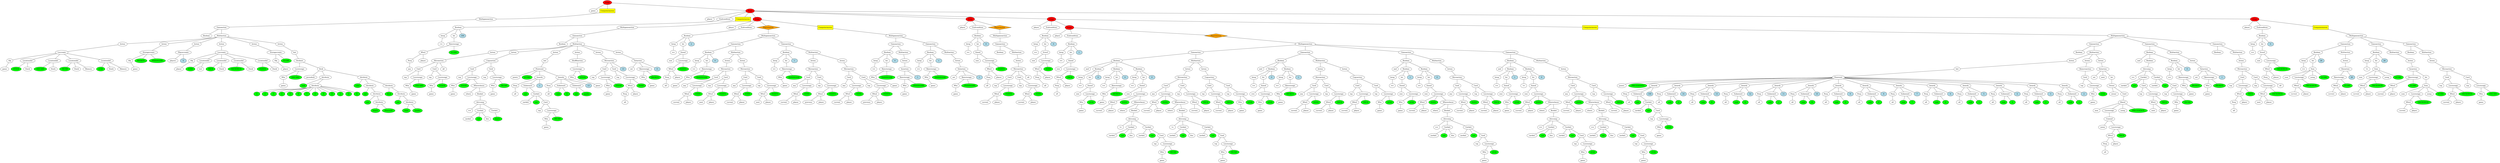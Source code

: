 graph tree{NODE0 [label="Stage" style=filled fillcolor="red"]
NODE0_1 [label="game"]
NODE0 -- NODE0_1
NODE0_2 [label="Computermoves"  style=filled shape=box fillcolor="yellow"]
NODE0_2_2 [label="Multigameaction" ]
NODE0_2_2_0 [label="Gameaction" ]
NODE0_2_2_0_1 [label="Boolean" ]
NODE0_2_2_0 -- NODE0_2_2_0_1
NODE0_2_2_0_2 [label="Multiaction" ]
NODE0_2_2_0_2_0 [label="Action" ]
NODE0_2_2_0_2_0_1 [label="Loccreate" ]
NODE0_2_2_0_2_0_1_2 [label="Obj" ]
NODE0_2_2_0_2_0_1_2_0 [label="game"]
NODE0_2_2_0_2_0_1_2 -- NODE0_2_2_0_2_0_1_2_0
NODE0_2_2_0_2_0_1 -- NODE0_2_2_0_2_0_1_2
NODE0_2_2_0_2_0_1_3 [label="Locationdef" ]
NODE0_2_2_0_2_0_1_3_1 [fillcolor="green" style=filled label="STOCK"]
NODE0_2_2_0_2_0_1_3 -- NODE0_2_2_0_2_0_1_3_1
NODE0_2_2_0_2_0_1_3_2 [label="Stack"]
NODE0_2_2_0_2_0_1_3 -- NODE0_2_2_0_2_0_1_3_2
NODE0_2_2_0_2_0_1 -- NODE0_2_2_0_2_0_1_3
NODE0_2_2_0_2_0_1_4 [label="Locationdef" ]
NODE0_2_2_0_2_0_1_4_1 [fillcolor="green" style=filled label="DISCARD"]
NODE0_2_2_0_2_0_1_4 -- NODE0_2_2_0_2_0_1_4_1
NODE0_2_2_0_2_0_1_4_2 [label="Stack"]
NODE0_2_2_0_2_0_1_4 -- NODE0_2_2_0_2_0_1_4_2
NODE0_2_2_0_2_0_1 -- NODE0_2_2_0_2_0_1_4
NODE0_2_2_0_2_0_1_5 [label="Locationdef" ]
NODE0_2_2_0_2_0_1_5_1 [fillcolor="green" style=filled label="TRUMP"]
NODE0_2_2_0_2_0_1_5 -- NODE0_2_2_0_2_0_1_5_1
NODE0_2_2_0_2_0_1_5_2 [label="Stack"]
NODE0_2_2_0_2_0_1_5 -- NODE0_2_2_0_2_0_1_5_2
NODE0_2_2_0_2_0_1_5_3 [label="Memory"]
NODE0_2_2_0_2_0_1_5 -- NODE0_2_2_0_2_0_1_5_3
NODE0_2_2_0_2_0_1 -- NODE0_2_2_0_2_0_1_5
NODE0_2_2_0_2_0_1_6 [label="Locationdef" ]
NODE0_2_2_0_2_0_1_6_1 [fillcolor="green" style=filled label="LEAD"]
NODE0_2_2_0_2_0_1_6 -- NODE0_2_2_0_2_0_1_6_1
NODE0_2_2_0_2_0_1_6_2 [label="Stack"]
NODE0_2_2_0_2_0_1_6 -- NODE0_2_2_0_2_0_1_6_2
NODE0_2_2_0_2_0_1_6_3 [label="Memory"]
NODE0_2_2_0_2_0_1_6 -- NODE0_2_2_0_2_0_1_6_3
NODE0_2_2_0_2_0_1 -- NODE0_2_2_0_2_0_1_6
NODE0_2_2_0_2_0 -- NODE0_2_2_0_2_0_1
NODE0_2_2_0_2 -- NODE0_2_2_0_2_0
NODE0_2_2_0_2_1 [label="Action" ]
NODE0_2_2_0_2_1_1 [label="Storagecreate" ]
NODE0_2_2_0_2_1_1_2 [label="Obj" ]
NODE0_2_2_0_2_1_1_2_0 [label="game"]
NODE0_2_2_0_2_1_1_2 -- NODE0_2_2_0_2_1_1_2_0
NODE0_2_2_0_2_1_1 -- NODE0_2_2_0_2_1_1_2
NODE0_2_2_0_2_1_1_4 [fillcolor="green" style=filled label="BROKEN"]
NODE0_2_2_0_2_1_1 -- NODE0_2_2_0_2_1_1_4
NODE0_2_2_0_2_1_1_6 [fillcolor="green" style=filled label="PASSINGDIR"]
NODE0_2_2_0_2_1_1 -- NODE0_2_2_0_2_1_1_6
NODE0_2_2_0_2_1 -- NODE0_2_2_0_2_1_1
NODE0_2_2_0_2 -- NODE0_2_2_0_2_1
NODE0_2_2_0_2_2 [label="Action" ]
NODE0_2_2_0_2_2_1 [label="Playercreate" ]
NODE0_2_2_0_2_2_1_1 [label="players"]
NODE0_2_2_0_2_2_1 -- NODE0_2_2_0_2_2_1_1
NODE0_2_2_0_2_2_1_2 [label="4" style=filled fillcolor="lightblue"]
NODE0_2_2_0_2_2_1 -- NODE0_2_2_0_2_2_1_2
NODE0_2_2_0_2_2 -- NODE0_2_2_0_2_2_1
NODE0_2_2_0_2 -- NODE0_2_2_0_2_2
NODE0_2_2_0_2_3 [label="Action" ]
NODE0_2_2_0_2_3_1 [label="Loccreate" ]
NODE0_2_2_0_2_3_1_2 [label="Obj" ]
NODE0_2_2_0_2_3_1_2_0 [label="player"]
NODE0_2_2_0_2_3_1_2 -- NODE0_2_2_0_2_3_1_2_0
NODE0_2_2_0_2_3_1 -- NODE0_2_2_0_2_3_1_2
NODE0_2_2_0_2_3_1_3 [label="Locationdef" ]
NODE0_2_2_0_2_3_1_3_1 [fillcolor="green" style=filled label="HAND"]
NODE0_2_2_0_2_3_1_3 -- NODE0_2_2_0_2_3_1_3_1
NODE0_2_2_0_2_3_1_3_2 [label="List"]
NODE0_2_2_0_2_3_1_3 -- NODE0_2_2_0_2_3_1_3_2
NODE0_2_2_0_2_3_1 -- NODE0_2_2_0_2_3_1_3
NODE0_2_2_0_2_3_1_4 [label="Locationdef" ]
NODE0_2_2_0_2_3_1_4_1 [fillcolor="green" style=filled label="TRICK"]
NODE0_2_2_0_2_3_1_4 -- NODE0_2_2_0_2_3_1_4_1
NODE0_2_2_0_2_3_1_4_2 [label="Stack"]
NODE0_2_2_0_2_3_1_4 -- NODE0_2_2_0_2_3_1_4_2
NODE0_2_2_0_2_3_1 -- NODE0_2_2_0_2_3_1_4
NODE0_2_2_0_2_3_1_5 [label="Locationdef" ]
NODE0_2_2_0_2_3_1_5_1 [fillcolor="green" style=filled label="TRICKSWON"]
NODE0_2_2_0_2_3_1_5 -- NODE0_2_2_0_2_3_1_5_1
NODE0_2_2_0_2_3_1_5_2 [label="Stack"]
NODE0_2_2_0_2_3_1_5 -- NODE0_2_2_0_2_3_1_5_2
NODE0_2_2_0_2_3_1 -- NODE0_2_2_0_2_3_1_5
NODE0_2_2_0_2_3_1_6 [label="Locationdef" ]
NODE0_2_2_0_2_3_1_6_1 [fillcolor="green" style=filled label="PASSED"]
NODE0_2_2_0_2_3_1_6 -- NODE0_2_2_0_2_3_1_6_1
NODE0_2_2_0_2_3_1_6_2 [label="Stack"]
NODE0_2_2_0_2_3_1_6 -- NODE0_2_2_0_2_3_1_6_2
NODE0_2_2_0_2_3_1 -- NODE0_2_2_0_2_3_1_6
NODE0_2_2_0_2_3 -- NODE0_2_2_0_2_3_1
NODE0_2_2_0_2 -- NODE0_2_2_0_2_3
NODE0_2_2_0_2_4 [label="Action" ]
NODE0_2_2_0_2_4_1 [label="Storagecreate" ]
NODE0_2_2_0_2_4_1_2 [label="Obj" ]
NODE0_2_2_0_2_4_1_2_0 [label="player"]
NODE0_2_2_0_2_4_1_2 -- NODE0_2_2_0_2_4_1_2_0
NODE0_2_2_0_2_4_1 -- NODE0_2_2_0_2_4_1_2
NODE0_2_2_0_2_4_1_4 [fillcolor="green" style=filled label="SCORE"]
NODE0_2_2_0_2_4_1 -- NODE0_2_2_0_2_4_1_4
NODE0_2_2_0_2_4 -- NODE0_2_2_0_2_4_1
NODE0_2_2_0_2 -- NODE0_2_2_0_2_4
NODE0_2_2_0_2_5 [label="Action" ]
NODE0_2_2_0_2_5_1 [label="Init" ]
NODE0_2_2_0_2_5_1_1 [label="Deckinit" ]
NODE0_2_2_0_2_5_1_1_0 [label="Locstorage" ]
NODE0_2_2_0_2_5_1_1_0_1 [label="Who" ]
NODE0_2_2_0_2_5_1_1_0_1_0 [label="game"]
NODE0_2_2_0_2_5_1_1_0_1 -- NODE0_2_2_0_2_5_1_1_0_1_0
NODE0_2_2_0_2_5_1_1_0 -- NODE0_2_2_0_2_5_1_1_0_1
NODE0_2_2_0_2_5_1_1_0_3 [fillcolor="green" style=filled label="DISCARD"]
NODE0_2_2_0_2_5_1_1_0 -- NODE0_2_2_0_2_5_1_1_0_3
NODE0_2_2_0_2_5_1_1 -- NODE0_2_2_0_2_5_1_1_0
NODE0_2_2_0_2_5_1_1_1 [label="Deck" ]
NODE0_2_2_0_2_5_1_1_1_1 [label="permdeck"]
NODE0_2_2_0_2_5_1_1_1 -- NODE0_2_2_0_2_5_1_1_1_1
NODE0_2_2_0_2_5_1_1_1_2 [label="Attribute" ]
NODE0_2_2_0_2_5_1_1_1_2_1 [fillcolor="green" style=filled label="rank"]
NODE0_2_2_0_2_5_1_1_1_2 -- NODE0_2_2_0_2_5_1_1_1_2_1
NODE0_2_2_0_2_5_1_1_1_2_2 [label="Attribute" ]
NODE0_2_2_0_2_5_1_1_1_2_2_1 [fillcolor="green" style=filled label="A"]
NODE0_2_2_0_2_5_1_1_1_2_2 -- NODE0_2_2_0_2_5_1_1_1_2_2_1
NODE0_2_2_0_2_5_1_1_1_2_2_3 [fillcolor="green" style=filled label="2"]
NODE0_2_2_0_2_5_1_1_1_2_2 -- NODE0_2_2_0_2_5_1_1_1_2_2_3
NODE0_2_2_0_2_5_1_1_1_2_2_5 [fillcolor="green" style=filled label="3"]
NODE0_2_2_0_2_5_1_1_1_2_2 -- NODE0_2_2_0_2_5_1_1_1_2_2_5
NODE0_2_2_0_2_5_1_1_1_2_2_7 [fillcolor="green" style=filled label="4"]
NODE0_2_2_0_2_5_1_1_1_2_2 -- NODE0_2_2_0_2_5_1_1_1_2_2_7
NODE0_2_2_0_2_5_1_1_1_2_2_9 [fillcolor="green" style=filled label="5"]
NODE0_2_2_0_2_5_1_1_1_2_2 -- NODE0_2_2_0_2_5_1_1_1_2_2_9
NODE0_2_2_0_2_5_1_1_1_2_2_11 [fillcolor="green" style=filled label="6"]
NODE0_2_2_0_2_5_1_1_1_2_2 -- NODE0_2_2_0_2_5_1_1_1_2_2_11
NODE0_2_2_0_2_5_1_1_1_2_2_13 [fillcolor="green" style=filled label="7"]
NODE0_2_2_0_2_5_1_1_1_2_2 -- NODE0_2_2_0_2_5_1_1_1_2_2_13
NODE0_2_2_0_2_5_1_1_1_2_2_15 [fillcolor="green" style=filled label="8"]
NODE0_2_2_0_2_5_1_1_1_2_2 -- NODE0_2_2_0_2_5_1_1_1_2_2_15
NODE0_2_2_0_2_5_1_1_1_2_2_17 [fillcolor="green" style=filled label="9"]
NODE0_2_2_0_2_5_1_1_1_2_2 -- NODE0_2_2_0_2_5_1_1_1_2_2_17
NODE0_2_2_0_2_5_1_1_1_2_2_19 [fillcolor="green" style=filled label="10"]
NODE0_2_2_0_2_5_1_1_1_2_2 -- NODE0_2_2_0_2_5_1_1_1_2_2_19
NODE0_2_2_0_2_5_1_1_1_2_2_21 [fillcolor="green" style=filled label="J"]
NODE0_2_2_0_2_5_1_1_1_2_2 -- NODE0_2_2_0_2_5_1_1_1_2_2_21
NODE0_2_2_0_2_5_1_1_1_2_2_23 [fillcolor="green" style=filled label="Q"]
NODE0_2_2_0_2_5_1_1_1_2_2 -- NODE0_2_2_0_2_5_1_1_1_2_2_23
NODE0_2_2_0_2_5_1_1_1_2_2_25 [fillcolor="green" style=filled label="K"]
NODE0_2_2_0_2_5_1_1_1_2_2 -- NODE0_2_2_0_2_5_1_1_1_2_2_25
NODE0_2_2_0_2_5_1_1_1_2 -- NODE0_2_2_0_2_5_1_1_1_2_2
NODE0_2_2_0_2_5_1_1_1 -- NODE0_2_2_0_2_5_1_1_1_2
NODE0_2_2_0_2_5_1_1_1_3 [label="Attribute" ]
NODE0_2_2_0_2_5_1_1_1_3_1 [fillcolor="green" style=filled label="color"]
NODE0_2_2_0_2_5_1_1_1_3 -- NODE0_2_2_0_2_5_1_1_1_3_1
NODE0_2_2_0_2_5_1_1_1_3_2 [label="Attribute" ]
NODE0_2_2_0_2_5_1_1_1_3_2_1 [fillcolor="green" style=filled label="red"]
NODE0_2_2_0_2_5_1_1_1_3_2 -- NODE0_2_2_0_2_5_1_1_1_3_2_1
NODE0_2_2_0_2_5_1_1_1_3_2_2 [label="Attribute" ]
NODE0_2_2_0_2_5_1_1_1_3_2_2_1 [fillcolor="green" style=filled label="suit"]
NODE0_2_2_0_2_5_1_1_1_3_2_2 -- NODE0_2_2_0_2_5_1_1_1_3_2_2_1
NODE0_2_2_0_2_5_1_1_1_3_2_2_2 [label="Attribute" ]
NODE0_2_2_0_2_5_1_1_1_3_2_2_2_1 [fillcolor="green" style=filled label="hearts"]
NODE0_2_2_0_2_5_1_1_1_3_2_2_2 -- NODE0_2_2_0_2_5_1_1_1_3_2_2_2_1
NODE0_2_2_0_2_5_1_1_1_3_2_2_2_3 [fillcolor="green" style=filled label="diamonds"]
NODE0_2_2_0_2_5_1_1_1_3_2_2_2 -- NODE0_2_2_0_2_5_1_1_1_3_2_2_2_3
NODE0_2_2_0_2_5_1_1_1_3_2_2 -- NODE0_2_2_0_2_5_1_1_1_3_2_2_2
NODE0_2_2_0_2_5_1_1_1_3_2 -- NODE0_2_2_0_2_5_1_1_1_3_2_2
NODE0_2_2_0_2_5_1_1_1_3 -- NODE0_2_2_0_2_5_1_1_1_3_2
NODE0_2_2_0_2_5_1_1_1_3_3 [label="Attribute" ]
NODE0_2_2_0_2_5_1_1_1_3_3_1 [fillcolor="green" style=filled label="black"]
NODE0_2_2_0_2_5_1_1_1_3_3 -- NODE0_2_2_0_2_5_1_1_1_3_3_1
NODE0_2_2_0_2_5_1_1_1_3_3_2 [label="Attribute" ]
NODE0_2_2_0_2_5_1_1_1_3_3_2_1 [fillcolor="green" style=filled label="suit"]
NODE0_2_2_0_2_5_1_1_1_3_3_2 -- NODE0_2_2_0_2_5_1_1_1_3_3_2_1
NODE0_2_2_0_2_5_1_1_1_3_3_2_2 [label="Attribute" ]
NODE0_2_2_0_2_5_1_1_1_3_3_2_2_1 [fillcolor="green" style=filled label="clubs"]
NODE0_2_2_0_2_5_1_1_1_3_3_2_2 -- NODE0_2_2_0_2_5_1_1_1_3_3_2_2_1
NODE0_2_2_0_2_5_1_1_1_3_3_2_2_3 [fillcolor="green" style=filled label="spades"]
NODE0_2_2_0_2_5_1_1_1_3_3_2_2 -- NODE0_2_2_0_2_5_1_1_1_3_3_2_2_3
NODE0_2_2_0_2_5_1_1_1_3_3_2 -- NODE0_2_2_0_2_5_1_1_1_3_3_2_2
NODE0_2_2_0_2_5_1_1_1_3_3 -- NODE0_2_2_0_2_5_1_1_1_3_3_2
NODE0_2_2_0_2_5_1_1_1_3 -- NODE0_2_2_0_2_5_1_1_1_3_3
NODE0_2_2_0_2_5_1_1_1 -- NODE0_2_2_0_2_5_1_1_1_3
NODE0_2_2_0_2_5_1_1 -- NODE0_2_2_0_2_5_1_1_1
NODE0_2_2_0_2_5_1 -- NODE0_2_2_0_2_5_1_1
NODE0_2_2_0_2_5 -- NODE0_2_2_0_2_5_1
NODE0_2_2_0_2 -- NODE0_2_2_0_2_5
NODE0_2_2_0 -- NODE0_2_2_0_2
NODE0_2_2 -- NODE0_2_2_0
NODE0_2 -- NODE0_2_2
NODE0 -- NODE0_2
NODE0_3 [label="Stage"  style=filled fillcolor="red"]
NODE0_3_2 [label="player"]
NODE0_3 -- NODE0_3_2
NODE0_3_3 [label="Endcondition" ]
NODE0_3_3_2 [label="Boolean" ]
NODE0_3_3_2_1 [label="Intop" ]
NODE0_3_3_2_1_0 [label=">="]
NODE0_3_3_2_1 -- NODE0_3_3_2_1_0
NODE0_3_3_2 -- NODE0_3_3_2_1
NODE0_3_3_2_2 [label="Int" ]
NODE0_3_3_2_2_0 [label="Rawstorage" ]
NODE0_3_3_2_2_0_1 [label="Who2" ]
NODE0_3_3_2_2_0_1_1 [label="Posq" ]
NODE0_3_3_2_2_0_1_1_0 [label="any"]
NODE0_3_3_2_2_0_1_1 -- NODE0_3_3_2_2_0_1_1_0
NODE0_3_3_2_2_0_1 -- NODE0_3_3_2_2_0_1_1
NODE0_3_3_2_2_0_1_2 [label="player"]
NODE0_3_3_2_2_0_1 -- NODE0_3_3_2_2_0_1_2
NODE0_3_3_2_2_0 -- NODE0_3_3_2_2_0_1
NODE0_3_3_2_2_0_3 [fillcolor="green" style=filled label="SCORE"]
NODE0_3_3_2_2_0 -- NODE0_3_3_2_2_0_3
NODE0_3_3_2_2 -- NODE0_3_3_2_2_0
NODE0_3_3_2 -- NODE0_3_3_2_2
NODE0_3_3_2_3 [label="100" style=filled fillcolor="lightblue"]
NODE0_3_3_2 -- NODE0_3_3_2_3
NODE0_3_3 -- NODE0_3_3_2
NODE0_3 -- NODE0_3_3
NODE0_3_4 [label="Computermoves"  style=filled shape=box fillcolor="yellow"]
NODE0_3_4_2 [label="Multigameaction" ]
NODE0_3_4_2_0 [label="Gameaction" ]
NODE0_3_4_2_0_1 [label="Boolean" ]
NODE0_3_4_2_0 -- NODE0_3_4_2_0_1
NODE0_3_4_2_0_2 [label="Multiaction" ]
NODE0_3_4_2_0_2_0 [label="Action" ]
NODE0_3_4_2_0_2_0_1 [label="Moveaction" ]
NODE0_3_4_2_0_2_0_1_1 [label="Card" ]
NODE0_3_4_2_0_2_0_1_1_1 [label="top"]
NODE0_3_4_2_0_2_0_1_1 -- NODE0_3_4_2_0_2_0_1_1_1
NODE0_3_4_2_0_2_0_1_1_2 [label="Locstorage" ]
NODE0_3_4_2_0_2_0_1_1_2_1 [label="Who" ]
NODE0_3_4_2_0_2_0_1_1_2_1_0 [label="game"]
NODE0_3_4_2_0_2_0_1_1_2_1 -- NODE0_3_4_2_0_2_0_1_1_2_1_0
NODE0_3_4_2_0_2_0_1_1_2 -- NODE0_3_4_2_0_2_0_1_1_2_1
NODE0_3_4_2_0_2_0_1_1_2_3 [fillcolor="green" style=filled label="DISCARD"]
NODE0_3_4_2_0_2_0_1_1_2 -- NODE0_3_4_2_0_2_0_1_1_2_3
NODE0_3_4_2_0_2_0_1_1 -- NODE0_3_4_2_0_2_0_1_1_2
NODE0_3_4_2_0_2_0_1 -- NODE0_3_4_2_0_2_0_1_1
NODE0_3_4_2_0_2_0_1_2 [label="Card" ]
NODE0_3_4_2_0_2_0_1_2_1 [label="top"]
NODE0_3_4_2_0_2_0_1_2 -- NODE0_3_4_2_0_2_0_1_2_1
NODE0_3_4_2_0_2_0_1_2_2 [label="Locstorage" ]
NODE0_3_4_2_0_2_0_1_2_2_1 [label="Who" ]
NODE0_3_4_2_0_2_0_1_2_2_1_0 [label="game"]
NODE0_3_4_2_0_2_0_1_2_2_1 -- NODE0_3_4_2_0_2_0_1_2_2_1_0
NODE0_3_4_2_0_2_0_1_2_2 -- NODE0_3_4_2_0_2_0_1_2_2_1
NODE0_3_4_2_0_2_0_1_2_2_3 [fillcolor="green" style=filled label="STOCK"]
NODE0_3_4_2_0_2_0_1_2_2 -- NODE0_3_4_2_0_2_0_1_2_2_3
NODE0_3_4_2_0_2_0_1_2 -- NODE0_3_4_2_0_2_0_1_2_2
NODE0_3_4_2_0_2_0_1 -- NODE0_3_4_2_0_2_0_1_2
NODE0_3_4_2_0_2_0_1_3 [label="all"]
NODE0_3_4_2_0_2_0_1 -- NODE0_3_4_2_0_2_0_1_3
NODE0_3_4_2_0_2_0 -- NODE0_3_4_2_0_2_0_1
NODE0_3_4_2_0_2 -- NODE0_3_4_2_0_2_0
NODE0_3_4_2_0_2_1 [label="Action" ]
NODE0_3_4_2_0_2_1_1 [label="Copyaction" ]
NODE0_3_4_2_0_2_1_1_1 [label="Card" ]
NODE0_3_4_2_0_2_1_1_1_1 [label="top"]
NODE0_3_4_2_0_2_1_1_1 -- NODE0_3_4_2_0_2_1_1_1_1
NODE0_3_4_2_0_2_1_1_1_2 [label="Locstorage" ]
NODE0_3_4_2_0_2_1_1_1_2_1 [label="Who" ]
NODE0_3_4_2_0_2_1_1_1_2_1_0 [label="game"]
NODE0_3_4_2_0_2_1_1_1_2_1 -- NODE0_3_4_2_0_2_1_1_1_2_1_0
NODE0_3_4_2_0_2_1_1_1_2 -- NODE0_3_4_2_0_2_1_1_1_2_1
NODE0_3_4_2_0_2_1_1_1_2_3 [fillcolor="green" style=filled label="STOCK"]
NODE0_3_4_2_0_2_1_1_1_2 -- NODE0_3_4_2_0_2_1_1_1_2_3
NODE0_3_4_2_0_2_1_1_1_2_4 [label="Whereclause" ]
NODE0_3_4_2_0_2_1_1_1_2_4_0 [label="where"]
NODE0_3_4_2_0_2_1_1_1_2_4 -- NODE0_3_4_2_0_2_1_1_1_2_4_0
NODE0_3_4_2_0_2_1_1_1_2_4_1 [label="Boolatt" ]
NODE0_3_4_2_0_2_1_1_1_2_4_1_1 [label="Attrcomp" ]
NODE0_3_4_2_0_2_1_1_1_2_4_1_1_0 [label="=="]
NODE0_3_4_2_0_2_1_1_1_2_4_1_1 -- NODE0_3_4_2_0_2_1_1_1_2_4_1_1_0
NODE0_3_4_2_0_2_1_1_1_2_4_1_1_1 [label="Cardatt" ]
NODE0_3_4_2_0_2_1_1_1_2_4_1_1_1_1 [label="cardatt"]
NODE0_3_4_2_0_2_1_1_1_2_4_1_1_1 -- NODE0_3_4_2_0_2_1_1_1_2_4_1_1_1_1
NODE0_3_4_2_0_2_1_1_1_2_4_1_1_1_2 [fillcolor="green" style=filled label="suit"]
NODE0_3_4_2_0_2_1_1_1_2_4_1_1_1 -- NODE0_3_4_2_0_2_1_1_1_2_4_1_1_1_2
NODE0_3_4_2_0_2_1_1_1_2_4_1_1_1_3 [label="this"]
NODE0_3_4_2_0_2_1_1_1_2_4_1_1_1 -- NODE0_3_4_2_0_2_1_1_1_2_4_1_1_1_3
NODE0_3_4_2_0_2_1_1_1_2_4_1_1 -- NODE0_3_4_2_0_2_1_1_1_2_4_1_1_1
NODE0_3_4_2_0_2_1_1_1_2_4_1_1_2 [label="Cardatt" ]
NODE0_3_4_2_0_2_1_1_1_2_4_1_1_2_0 [fillcolor="green" style=filled label="hearts"]
NODE0_3_4_2_0_2_1_1_1_2_4_1_1_2 -- NODE0_3_4_2_0_2_1_1_1_2_4_1_1_2_0
NODE0_3_4_2_0_2_1_1_1_2_4_1_1 -- NODE0_3_4_2_0_2_1_1_1_2_4_1_1_2
NODE0_3_4_2_0_2_1_1_1_2_4_1 -- NODE0_3_4_2_0_2_1_1_1_2_4_1_1
NODE0_3_4_2_0_2_1_1_1_2_4 -- NODE0_3_4_2_0_2_1_1_1_2_4_1
NODE0_3_4_2_0_2_1_1_1_2 -- NODE0_3_4_2_0_2_1_1_1_2_4
NODE0_3_4_2_0_2_1_1_1 -- NODE0_3_4_2_0_2_1_1_1_2
NODE0_3_4_2_0_2_1_1 -- NODE0_3_4_2_0_2_1_1_1
NODE0_3_4_2_0_2_1_1_2 [label="Card" ]
NODE0_3_4_2_0_2_1_1_2_1 [label="top"]
NODE0_3_4_2_0_2_1_1_2 -- NODE0_3_4_2_0_2_1_1_2_1
NODE0_3_4_2_0_2_1_1_2_2 [label="Locstorage" ]
NODE0_3_4_2_0_2_1_1_2_2_1 [label="Who" ]
NODE0_3_4_2_0_2_1_1_2_2_1_0 [label="game"]
NODE0_3_4_2_0_2_1_1_2_2_1 -- NODE0_3_4_2_0_2_1_1_2_2_1_0
NODE0_3_4_2_0_2_1_1_2_2 -- NODE0_3_4_2_0_2_1_1_2_2_1
NODE0_3_4_2_0_2_1_1_2_2_3 [fillcolor="green" style=filled label="TRUMP"]
NODE0_3_4_2_0_2_1_1_2_2 -- NODE0_3_4_2_0_2_1_1_2_2_3
NODE0_3_4_2_0_2_1_1_2 -- NODE0_3_4_2_0_2_1_1_2_2
NODE0_3_4_2_0_2_1_1 -- NODE0_3_4_2_0_2_1_1_2
NODE0_3_4_2_0_2_1 -- NODE0_3_4_2_0_2_1_1
NODE0_3_4_2_0_2 -- NODE0_3_4_2_0_2_1
NODE0_3_4_2_0_2_2 [label="Action" ]
NODE0_3_4_2_0_2_2_1 [label="Init" ]
NODE0_3_4_2_0_2_2_1_1 [label="Pointsinit" ]
NODE0_3_4_2_0_2_2_1_1_0 [label="points"]
NODE0_3_4_2_0_2_2_1_1 -- NODE0_3_4_2_0_2_2_1_1_0
NODE0_3_4_2_0_2_2_1_1_1 [fillcolor="green" style=filled label="SCORE"]
NODE0_3_4_2_0_2_2_1_1 -- NODE0_3_4_2_0_2_2_1_1_1
NODE0_3_4_2_0_2_2_1_1_3 [label="Awards" ]
NODE0_3_4_2_0_2_2_1_1_3_1 [label="Posq" ]
NODE0_3_4_2_0_2_2_1_1_3_1_0 [label="all"]
NODE0_3_4_2_0_2_2_1_1_3_1 -- NODE0_3_4_2_0_2_2_1_1_3_1_0
NODE0_3_4_2_0_2_2_1_1_3 -- NODE0_3_4_2_0_2_2_1_1_3_1
NODE0_3_4_2_0_2_2_1_1_3_2 [label="Subaward" ]
NODE0_3_4_2_0_2_2_1_1_3_2_1 [fillcolor="green" style=filled label="suit"]
NODE0_3_4_2_0_2_2_1_1_3_2 -- NODE0_3_4_2_0_2_2_1_1_3_2_1
NODE0_3_4_2_0_2_2_1_1_3_2_2 [label="Cardatt" ]
NODE0_3_4_2_0_2_2_1_1_3_2_2_1 [label="cardatt"]
NODE0_3_4_2_0_2_2_1_1_3_2_2 -- NODE0_3_4_2_0_2_2_1_1_3_2_2_1
NODE0_3_4_2_0_2_2_1_1_3_2_2_2 [fillcolor="green" style=filled label="suit"]
NODE0_3_4_2_0_2_2_1_1_3_2_2 -- NODE0_3_4_2_0_2_2_1_1_3_2_2_2
NODE0_3_4_2_0_2_2_1_1_3_2_2_3 [label="Card" ]
NODE0_3_4_2_0_2_2_1_1_3_2_2_3_1 [label="top"]
NODE0_3_4_2_0_2_2_1_1_3_2_2_3 -- NODE0_3_4_2_0_2_2_1_1_3_2_2_3_1
NODE0_3_4_2_0_2_2_1_1_3_2_2_3_2 [label="Locstorage" ]
NODE0_3_4_2_0_2_2_1_1_3_2_2_3_2_1 [label="Who" ]
NODE0_3_4_2_0_2_2_1_1_3_2_2_3_2_1_0 [label="game"]
NODE0_3_4_2_0_2_2_1_1_3_2_2_3_2_1 -- NODE0_3_4_2_0_2_2_1_1_3_2_2_3_2_1_0
NODE0_3_4_2_0_2_2_1_1_3_2_2_3_2 -- NODE0_3_4_2_0_2_2_1_1_3_2_2_3_2_1
NODE0_3_4_2_0_2_2_1_1_3_2_2_3_2_3 [fillcolor="green" style=filled label="TRUMP"]
NODE0_3_4_2_0_2_2_1_1_3_2_2_3_2 -- NODE0_3_4_2_0_2_2_1_1_3_2_2_3_2_3
NODE0_3_4_2_0_2_2_1_1_3_2_2_3 -- NODE0_3_4_2_0_2_2_1_1_3_2_2_3_2
NODE0_3_4_2_0_2_2_1_1_3_2_2 -- NODE0_3_4_2_0_2_2_1_1_3_2_2_3
NODE0_3_4_2_0_2_2_1_1_3_2 -- NODE0_3_4_2_0_2_2_1_1_3_2_2
NODE0_3_4_2_0_2_2_1_1_3 -- NODE0_3_4_2_0_2_2_1_1_3_2
NODE0_3_4_2_0_2_2_1_1_3_3 [label="1" style=filled fillcolor="lightblue"]
NODE0_3_4_2_0_2_2_1_1_3 -- NODE0_3_4_2_0_2_2_1_1_3_3
NODE0_3_4_2_0_2_2_1_1 -- NODE0_3_4_2_0_2_2_1_1_3
NODE0_3_4_2_0_2_2_1_1_4 [label="Awards" ]
NODE0_3_4_2_0_2_2_1_1_4_1 [label="Posq" ]
NODE0_3_4_2_0_2_2_1_1_4_1_0 [label="all"]
NODE0_3_4_2_0_2_2_1_1_4_1 -- NODE0_3_4_2_0_2_2_1_1_4_1_0
NODE0_3_4_2_0_2_2_1_1_4 -- NODE0_3_4_2_0_2_2_1_1_4_1
NODE0_3_4_2_0_2_2_1_1_4_2 [label="Subaward" ]
NODE0_3_4_2_0_2_2_1_1_4_2_1 [fillcolor="green" style=filled label="rank"]
NODE0_3_4_2_0_2_2_1_1_4_2 -- NODE0_3_4_2_0_2_2_1_1_4_2_1
NODE0_3_4_2_0_2_2_1_1_4_2_3 [fillcolor="green" style=filled label="Q"]
NODE0_3_4_2_0_2_2_1_1_4_2 -- NODE0_3_4_2_0_2_2_1_1_4_2_3
NODE0_3_4_2_0_2_2_1_1_4 -- NODE0_3_4_2_0_2_2_1_1_4_2
NODE0_3_4_2_0_2_2_1_1_4_3 [label="Subaward" ]
NODE0_3_4_2_0_2_2_1_1_4_3_1 [fillcolor="green" style=filled label="suit"]
NODE0_3_4_2_0_2_2_1_1_4_3 -- NODE0_3_4_2_0_2_2_1_1_4_3_1
NODE0_3_4_2_0_2_2_1_1_4_3_3 [fillcolor="green" style=filled label="spades"]
NODE0_3_4_2_0_2_2_1_1_4_3 -- NODE0_3_4_2_0_2_2_1_1_4_3_3
NODE0_3_4_2_0_2_2_1_1_4 -- NODE0_3_4_2_0_2_2_1_1_4_3
NODE0_3_4_2_0_2_2_1_1_4_4 [label="13" style=filled fillcolor="lightblue"]
NODE0_3_4_2_0_2_2_1_1_4 -- NODE0_3_4_2_0_2_2_1_1_4_4
NODE0_3_4_2_0_2_2_1_1 -- NODE0_3_4_2_0_2_2_1_1_4
NODE0_3_4_2_0_2_2_1 -- NODE0_3_4_2_0_2_2_1_1
NODE0_3_4_2_0_2_2 -- NODE0_3_4_2_0_2_2_1
NODE0_3_4_2_0_2 -- NODE0_3_4_2_0_2_2
NODE0_3_4_2_0_2_3 [label="Action" ]
NODE0_3_4_2_0_2_3_1 [label="Shuffleaction" ]
NODE0_3_4_2_0_2_3_1_1 [label="Locstorage" ]
NODE0_3_4_2_0_2_3_1_1_1 [label="Who" ]
NODE0_3_4_2_0_2_3_1_1_1_0 [label="game"]
NODE0_3_4_2_0_2_3_1_1_1 -- NODE0_3_4_2_0_2_3_1_1_1_0
NODE0_3_4_2_0_2_3_1_1 -- NODE0_3_4_2_0_2_3_1_1_1
NODE0_3_4_2_0_2_3_1_1_3 [fillcolor="green" style=filled label="STOCK"]
NODE0_3_4_2_0_2_3_1_1 -- NODE0_3_4_2_0_2_3_1_1_3
NODE0_3_4_2_0_2_3_1 -- NODE0_3_4_2_0_2_3_1_1
NODE0_3_4_2_0_2_3 -- NODE0_3_4_2_0_2_3_1
NODE0_3_4_2_0_2 -- NODE0_3_4_2_0_2_3
NODE0_3_4_2_0_2_4 [label="Action" ]
NODE0_3_4_2_0_2_4_1 [label="Moveaction" ]
NODE0_3_4_2_0_2_4_1_1 [label="Card" ]
NODE0_3_4_2_0_2_4_1_1_1 [label="top"]
NODE0_3_4_2_0_2_4_1_1 -- NODE0_3_4_2_0_2_4_1_1_1
NODE0_3_4_2_0_2_4_1_1_2 [label="Locstorage" ]
NODE0_3_4_2_0_2_4_1_1_2_1 [label="Who" ]
NODE0_3_4_2_0_2_4_1_1_2_1_0 [label="game"]
NODE0_3_4_2_0_2_4_1_1_2_1 -- NODE0_3_4_2_0_2_4_1_1_2_1_0
NODE0_3_4_2_0_2_4_1_1_2 -- NODE0_3_4_2_0_2_4_1_1_2_1
NODE0_3_4_2_0_2_4_1_1_2_3 [fillcolor="green" style=filled label="STOCK"]
NODE0_3_4_2_0_2_4_1_1_2 -- NODE0_3_4_2_0_2_4_1_1_2_3
NODE0_3_4_2_0_2_4_1_1 -- NODE0_3_4_2_0_2_4_1_1_2
NODE0_3_4_2_0_2_4_1 -- NODE0_3_4_2_0_2_4_1_1
NODE0_3_4_2_0_2_4_1_2 [label="Card" ]
NODE0_3_4_2_0_2_4_1_2_1 [label="top"]
NODE0_3_4_2_0_2_4_1_2 -- NODE0_3_4_2_0_2_4_1_2_1
NODE0_3_4_2_0_2_4_1_2_2 [label="Locstorage" ]
NODE0_3_4_2_0_2_4_1_2_2_1 [label="Who2" ]
NODE0_3_4_2_0_2_4_1_2_2_1_1 [label="Posq" ]
NODE0_3_4_2_0_2_4_1_2_2_1_1_0 [label="all"]
NODE0_3_4_2_0_2_4_1_2_2_1_1 -- NODE0_3_4_2_0_2_4_1_2_2_1_1_0
NODE0_3_4_2_0_2_4_1_2_2_1 -- NODE0_3_4_2_0_2_4_1_2_2_1_1
NODE0_3_4_2_0_2_4_1_2_2_1_2 [label="player"]
NODE0_3_4_2_0_2_4_1_2_2_1 -- NODE0_3_4_2_0_2_4_1_2_2_1_2
NODE0_3_4_2_0_2_4_1_2_2 -- NODE0_3_4_2_0_2_4_1_2_2_1
NODE0_3_4_2_0_2_4_1_2_2_3 [fillcolor="green" style=filled label="HAND"]
NODE0_3_4_2_0_2_4_1_2_2 -- NODE0_3_4_2_0_2_4_1_2_2_3
NODE0_3_4_2_0_2_4_1_2 -- NODE0_3_4_2_0_2_4_1_2_2
NODE0_3_4_2_0_2_4_1 -- NODE0_3_4_2_0_2_4_1_2
NODE0_3_4_2_0_2_4_1_3 [label="13" style=filled fillcolor="lightblue"]
NODE0_3_4_2_0_2_4_1 -- NODE0_3_4_2_0_2_4_1_3
NODE0_3_4_2_0_2_4 -- NODE0_3_4_2_0_2_4_1
NODE0_3_4_2_0_2 -- NODE0_3_4_2_0_2_4
NODE0_3_4_2_0_2_5 [label="Action" ]
NODE0_3_4_2_0_2_5_1 [label="Setaction" ]
NODE0_3_4_2_0_2_5_1_0 [label="set"]
NODE0_3_4_2_0_2_5_1 -- NODE0_3_4_2_0_2_5_1_0
NODE0_3_4_2_0_2_5_1_1 [label="Rawstorage" ]
NODE0_3_4_2_0_2_5_1_1_1 [label="Who" ]
NODE0_3_4_2_0_2_5_1_1_1_0 [label="game"]
NODE0_3_4_2_0_2_5_1_1_1 -- NODE0_3_4_2_0_2_5_1_1_1_0
NODE0_3_4_2_0_2_5_1_1 -- NODE0_3_4_2_0_2_5_1_1_1
NODE0_3_4_2_0_2_5_1_1_3 [fillcolor="green" style=filled label="BROKEN"]
NODE0_3_4_2_0_2_5_1_1 -- NODE0_3_4_2_0_2_5_1_1_3
NODE0_3_4_2_0_2_5_1 -- NODE0_3_4_2_0_2_5_1_1
NODE0_3_4_2_0_2_5_1_2 [label="0" style=filled fillcolor="lightblue"]
NODE0_3_4_2_0_2_5_1 -- NODE0_3_4_2_0_2_5_1_2
NODE0_3_4_2_0_2_5 -- NODE0_3_4_2_0_2_5_1
NODE0_3_4_2_0_2 -- NODE0_3_4_2_0_2_5
NODE0_3_4_2_0 -- NODE0_3_4_2_0_2
NODE0_3_4_2 -- NODE0_3_4_2_0
NODE0_3_4 -- NODE0_3_4_2
NODE0_3 -- NODE0_3_4
NODE0_3_5 [label="Stage"  style=filled fillcolor="red"]
NODE0_3_5_2 [label="player"]
NODE0_3_5 -- NODE0_3_5_2
NODE0_3_5_3 [label="Endcondition" ]
NODE0_3_5_3_2 [label="Boolean" ]
NODE0_3_5_3_2_1 [label="Intop" ]
NODE0_3_5_3_2_1_0 [label="=="]
NODE0_3_5_3_2_1 -- NODE0_3_5_3_2_1_0
NODE0_3_5_3_2 -- NODE0_3_5_3_2_1
NODE0_3_5_3_2_2 [label="Int" ]
NODE0_3_5_3_2_2_0 [label="Sizeof" ]
NODE0_3_5_3_2_2_0_1 [label="size"]
NODE0_3_5_3_2_2_0 -- NODE0_3_5_3_2_2_0_1
NODE0_3_5_3_2_2_0_2 [label="Locstorage" ]
NODE0_3_5_3_2_2_0_2_1 [label="Who2" ]
NODE0_3_5_3_2_2_0_2_1_1 [label="Posq" ]
NODE0_3_5_3_2_2_0_2_1_1_0 [label="all"]
NODE0_3_5_3_2_2_0_2_1_1 -- NODE0_3_5_3_2_2_0_2_1_1_0
NODE0_3_5_3_2_2_0_2_1 -- NODE0_3_5_3_2_2_0_2_1_1
NODE0_3_5_3_2_2_0_2_1_2 [label="player"]
NODE0_3_5_3_2_2_0_2_1 -- NODE0_3_5_3_2_2_0_2_1_2
NODE0_3_5_3_2_2_0_2 -- NODE0_3_5_3_2_2_0_2_1
NODE0_3_5_3_2_2_0_2_3 [fillcolor="green" style=filled label="PASSED"]
NODE0_3_5_3_2_2_0_2 -- NODE0_3_5_3_2_2_0_2_3
NODE0_3_5_3_2_2_0 -- NODE0_3_5_3_2_2_0_2
NODE0_3_5_3_2_2 -- NODE0_3_5_3_2_2_0
NODE0_3_5_3_2 -- NODE0_3_5_3_2_2
NODE0_3_5_3_2_3 [label="2" style=filled fillcolor="lightblue"]
NODE0_3_5_3_2 -- NODE0_3_5_3_2_3
NODE0_3_5_3 -- NODE0_3_5_3_2
NODE0_3_5 -- NODE0_3_5_3
NODE0_3_5_4 [label="Playermoves"  style=filled shape=diamond fillcolor="orange"]
NODE0_3_5_4_2 [label="Multigameaction" ]
NODE0_3_5_4_2_0 [label="Gameaction" ]
NODE0_3_5_4_2_0_1 [label="Boolean" ]
NODE0_3_5_4_2_0_1_1 [label="Intop" ]
NODE0_3_5_4_2_0_1_1_0 [label="=="]
NODE0_3_5_4_2_0_1_1 -- NODE0_3_5_4_2_0_1_1_0
NODE0_3_5_4_2_0_1 -- NODE0_3_5_4_2_0_1_1
NODE0_3_5_4_2_0_1_2 [label="Int" ]
NODE0_3_5_4_2_0_1_2_0 [label="Rawstorage" ]
NODE0_3_5_4_2_0_1_2_0_1 [label="Who" ]
NODE0_3_5_4_2_0_1_2_0_1_0 [label="game"]
NODE0_3_5_4_2_0_1_2_0_1 -- NODE0_3_5_4_2_0_1_2_0_1_0
NODE0_3_5_4_2_0_1_2_0 -- NODE0_3_5_4_2_0_1_2_0_1
NODE0_3_5_4_2_0_1_2_0_3 [fillcolor="green" style=filled label="PASSINGDIR"]
NODE0_3_5_4_2_0_1_2_0 -- NODE0_3_5_4_2_0_1_2_0_3
NODE0_3_5_4_2_0_1_2 -- NODE0_3_5_4_2_0_1_2_0
NODE0_3_5_4_2_0_1 -- NODE0_3_5_4_2_0_1_2
NODE0_3_5_4_2_0_1_3 [label="0" style=filled fillcolor="lightblue"]
NODE0_3_5_4_2_0_1 -- NODE0_3_5_4_2_0_1_3
NODE0_3_5_4_2_0 -- NODE0_3_5_4_2_0_1
NODE0_3_5_4_2_0_2 [label="Multiaction" ]
NODE0_3_5_4_2_0_2_0 [label="Action" ]
NODE0_3_5_4_2_0_2_0_1 [label="Moveaction" ]
NODE0_3_5_4_2_0_2_0_1_1 [label="Card" ]
NODE0_3_5_4_2_0_2_0_1_1_1 [label="any"]
NODE0_3_5_4_2_0_2_0_1_1 -- NODE0_3_5_4_2_0_2_0_1_1_1
NODE0_3_5_4_2_0_2_0_1_1_2 [label="Locstorage" ]
NODE0_3_5_4_2_0_2_0_1_1_2_1 [label="Who2" ]
NODE0_3_5_4_2_0_2_0_1_1_2_1_1 [label="current"]
NODE0_3_5_4_2_0_2_0_1_1_2_1 -- NODE0_3_5_4_2_0_2_0_1_1_2_1_1
NODE0_3_5_4_2_0_2_0_1_1_2_1_2 [label="player"]
NODE0_3_5_4_2_0_2_0_1_1_2_1 -- NODE0_3_5_4_2_0_2_0_1_1_2_1_2
NODE0_3_5_4_2_0_2_0_1_1_2 -- NODE0_3_5_4_2_0_2_0_1_1_2_1
NODE0_3_5_4_2_0_2_0_1_1_2_3 [fillcolor="green" style=filled label="HAND"]
NODE0_3_5_4_2_0_2_0_1_1_2 -- NODE0_3_5_4_2_0_2_0_1_1_2_3
NODE0_3_5_4_2_0_2_0_1_1 -- NODE0_3_5_4_2_0_2_0_1_1_2
NODE0_3_5_4_2_0_2_0_1 -- NODE0_3_5_4_2_0_2_0_1_1
NODE0_3_5_4_2_0_2_0_1_2 [label="Card" ]
NODE0_3_5_4_2_0_2_0_1_2_1 [label="top"]
NODE0_3_5_4_2_0_2_0_1_2 -- NODE0_3_5_4_2_0_2_0_1_2_1
NODE0_3_5_4_2_0_2_0_1_2_2 [label="Locstorage" ]
NODE0_3_5_4_2_0_2_0_1_2_2_1 [label="Who2" ]
NODE0_3_5_4_2_0_2_0_1_2_2_1_1 [label="next"]
NODE0_3_5_4_2_0_2_0_1_2_2_1 -- NODE0_3_5_4_2_0_2_0_1_2_2_1_1
NODE0_3_5_4_2_0_2_0_1_2_2_1_2 [label="player"]
NODE0_3_5_4_2_0_2_0_1_2_2_1 -- NODE0_3_5_4_2_0_2_0_1_2_2_1_2
NODE0_3_5_4_2_0_2_0_1_2_2 -- NODE0_3_5_4_2_0_2_0_1_2_2_1
NODE0_3_5_4_2_0_2_0_1_2_2_3 [fillcolor="green" style=filled label="PASSED"]
NODE0_3_5_4_2_0_2_0_1_2_2 -- NODE0_3_5_4_2_0_2_0_1_2_2_3
NODE0_3_5_4_2_0_2_0_1_2 -- NODE0_3_5_4_2_0_2_0_1_2_2
NODE0_3_5_4_2_0_2_0_1 -- NODE0_3_5_4_2_0_2_0_1_2
NODE0_3_5_4_2_0_2_0 -- NODE0_3_5_4_2_0_2_0_1
NODE0_3_5_4_2_0_2 -- NODE0_3_5_4_2_0_2_0
NODE0_3_5_4_2_0_2_1 [label="Action" ]
NODE0_3_5_4_2_0_2_1_1 [label="Moveaction" ]
NODE0_3_5_4_2_0_2_1_1_1 [label="Card" ]
NODE0_3_5_4_2_0_2_1_1_1_1 [label="any"]
NODE0_3_5_4_2_0_2_1_1_1 -- NODE0_3_5_4_2_0_2_1_1_1_1
NODE0_3_5_4_2_0_2_1_1_1_2 [label="Locstorage" ]
NODE0_3_5_4_2_0_2_1_1_1_2_1 [label="Who2" ]
NODE0_3_5_4_2_0_2_1_1_1_2_1_1 [label="current"]
NODE0_3_5_4_2_0_2_1_1_1_2_1 -- NODE0_3_5_4_2_0_2_1_1_1_2_1_1
NODE0_3_5_4_2_0_2_1_1_1_2_1_2 [label="player"]
NODE0_3_5_4_2_0_2_1_1_1_2_1 -- NODE0_3_5_4_2_0_2_1_1_1_2_1_2
NODE0_3_5_4_2_0_2_1_1_1_2 -- NODE0_3_5_4_2_0_2_1_1_1_2_1
NODE0_3_5_4_2_0_2_1_1_1_2_3 [fillcolor="green" style=filled label="HAND"]
NODE0_3_5_4_2_0_2_1_1_1_2 -- NODE0_3_5_4_2_0_2_1_1_1_2_3
NODE0_3_5_4_2_0_2_1_1_1 -- NODE0_3_5_4_2_0_2_1_1_1_2
NODE0_3_5_4_2_0_2_1_1 -- NODE0_3_5_4_2_0_2_1_1_1
NODE0_3_5_4_2_0_2_1_1_2 [label="Card" ]
NODE0_3_5_4_2_0_2_1_1_2_1 [label="top"]
NODE0_3_5_4_2_0_2_1_1_2 -- NODE0_3_5_4_2_0_2_1_1_2_1
NODE0_3_5_4_2_0_2_1_1_2_2 [label="Locstorage" ]
NODE0_3_5_4_2_0_2_1_1_2_2_1 [label="Who2" ]
NODE0_3_5_4_2_0_2_1_1_2_2_1_1 [label="next"]
NODE0_3_5_4_2_0_2_1_1_2_2_1 -- NODE0_3_5_4_2_0_2_1_1_2_2_1_1
NODE0_3_5_4_2_0_2_1_1_2_2_1_2 [label="player"]
NODE0_3_5_4_2_0_2_1_1_2_2_1 -- NODE0_3_5_4_2_0_2_1_1_2_2_1_2
NODE0_3_5_4_2_0_2_1_1_2_2 -- NODE0_3_5_4_2_0_2_1_1_2_2_1
NODE0_3_5_4_2_0_2_1_1_2_2_3 [fillcolor="green" style=filled label="PASSED"]
NODE0_3_5_4_2_0_2_1_1_2_2 -- NODE0_3_5_4_2_0_2_1_1_2_2_3
NODE0_3_5_4_2_0_2_1_1_2 -- NODE0_3_5_4_2_0_2_1_1_2_2
NODE0_3_5_4_2_0_2_1_1 -- NODE0_3_5_4_2_0_2_1_1_2
NODE0_3_5_4_2_0_2_1 -- NODE0_3_5_4_2_0_2_1_1
NODE0_3_5_4_2_0_2 -- NODE0_3_5_4_2_0_2_1
NODE0_3_5_4_2_0 -- NODE0_3_5_4_2_0_2
NODE0_3_5_4_2 -- NODE0_3_5_4_2_0
NODE0_3_5_4_2_1 [label="Gameaction" ]
NODE0_3_5_4_2_1_1 [label="Boolean" ]
NODE0_3_5_4_2_1_1_1 [label="Intop" ]
NODE0_3_5_4_2_1_1_1_0 [label="=="]
NODE0_3_5_4_2_1_1_1 -- NODE0_3_5_4_2_1_1_1_0
NODE0_3_5_4_2_1_1 -- NODE0_3_5_4_2_1_1_1
NODE0_3_5_4_2_1_1_2 [label="Int" ]
NODE0_3_5_4_2_1_1_2_0 [label="Rawstorage" ]
NODE0_3_5_4_2_1_1_2_0_1 [label="Who" ]
NODE0_3_5_4_2_1_1_2_0_1_0 [label="game"]
NODE0_3_5_4_2_1_1_2_0_1 -- NODE0_3_5_4_2_1_1_2_0_1_0
NODE0_3_5_4_2_1_1_2_0 -- NODE0_3_5_4_2_1_1_2_0_1
NODE0_3_5_4_2_1_1_2_0_3 [fillcolor="green" style=filled label="PASSINGDIR"]
NODE0_3_5_4_2_1_1_2_0 -- NODE0_3_5_4_2_1_1_2_0_3
NODE0_3_5_4_2_1_1_2 -- NODE0_3_5_4_2_1_1_2_0
NODE0_3_5_4_2_1_1 -- NODE0_3_5_4_2_1_1_2
NODE0_3_5_4_2_1_1_3 [label="1" style=filled fillcolor="lightblue"]
NODE0_3_5_4_2_1_1 -- NODE0_3_5_4_2_1_1_3
NODE0_3_5_4_2_1 -- NODE0_3_5_4_2_1_1
NODE0_3_5_4_2_1_2 [label="Multiaction" ]
NODE0_3_5_4_2_1_2_0 [label="Action" ]
NODE0_3_5_4_2_1_2_0_1 [label="Moveaction" ]
NODE0_3_5_4_2_1_2_0_1_1 [label="Card" ]
NODE0_3_5_4_2_1_2_0_1_1_1 [label="any"]
NODE0_3_5_4_2_1_2_0_1_1 -- NODE0_3_5_4_2_1_2_0_1_1_1
NODE0_3_5_4_2_1_2_0_1_1_2 [label="Locstorage" ]
NODE0_3_5_4_2_1_2_0_1_1_2_1 [label="Who2" ]
NODE0_3_5_4_2_1_2_0_1_1_2_1_1 [label="current"]
NODE0_3_5_4_2_1_2_0_1_1_2_1 -- NODE0_3_5_4_2_1_2_0_1_1_2_1_1
NODE0_3_5_4_2_1_2_0_1_1_2_1_2 [label="player"]
NODE0_3_5_4_2_1_2_0_1_1_2_1 -- NODE0_3_5_4_2_1_2_0_1_1_2_1_2
NODE0_3_5_4_2_1_2_0_1_1_2 -- NODE0_3_5_4_2_1_2_0_1_1_2_1
NODE0_3_5_4_2_1_2_0_1_1_2_3 [fillcolor="green" style=filled label="HAND"]
NODE0_3_5_4_2_1_2_0_1_1_2 -- NODE0_3_5_4_2_1_2_0_1_1_2_3
NODE0_3_5_4_2_1_2_0_1_1 -- NODE0_3_5_4_2_1_2_0_1_1_2
NODE0_3_5_4_2_1_2_0_1 -- NODE0_3_5_4_2_1_2_0_1_1
NODE0_3_5_4_2_1_2_0_1_2 [label="Card" ]
NODE0_3_5_4_2_1_2_0_1_2_1 [label="top"]
NODE0_3_5_4_2_1_2_0_1_2 -- NODE0_3_5_4_2_1_2_0_1_2_1
NODE0_3_5_4_2_1_2_0_1_2_2 [label="Locstorage" ]
NODE0_3_5_4_2_1_2_0_1_2_2_1 [label="Who2" ]
NODE0_3_5_4_2_1_2_0_1_2_2_1_1 [label="previous"]
NODE0_3_5_4_2_1_2_0_1_2_2_1 -- NODE0_3_5_4_2_1_2_0_1_2_2_1_1
NODE0_3_5_4_2_1_2_0_1_2_2_1_2 [label="player"]
NODE0_3_5_4_2_1_2_0_1_2_2_1 -- NODE0_3_5_4_2_1_2_0_1_2_2_1_2
NODE0_3_5_4_2_1_2_0_1_2_2 -- NODE0_3_5_4_2_1_2_0_1_2_2_1
NODE0_3_5_4_2_1_2_0_1_2_2_3 [fillcolor="green" style=filled label="PASSED"]
NODE0_3_5_4_2_1_2_0_1_2_2 -- NODE0_3_5_4_2_1_2_0_1_2_2_3
NODE0_3_5_4_2_1_2_0_1_2 -- NODE0_3_5_4_2_1_2_0_1_2_2
NODE0_3_5_4_2_1_2_0_1 -- NODE0_3_5_4_2_1_2_0_1_2
NODE0_3_5_4_2_1_2_0 -- NODE0_3_5_4_2_1_2_0_1
NODE0_3_5_4_2_1_2 -- NODE0_3_5_4_2_1_2_0
NODE0_3_5_4_2_1_2_1 [label="Action" ]
NODE0_3_5_4_2_1_2_1_1 [label="Moveaction" ]
NODE0_3_5_4_2_1_2_1_1_1 [label="Card" ]
NODE0_3_5_4_2_1_2_1_1_1_1 [label="any"]
NODE0_3_5_4_2_1_2_1_1_1 -- NODE0_3_5_4_2_1_2_1_1_1_1
NODE0_3_5_4_2_1_2_1_1_1_2 [label="Locstorage" ]
NODE0_3_5_4_2_1_2_1_1_1_2_1 [label="Who2" ]
NODE0_3_5_4_2_1_2_1_1_1_2_1_1 [label="current"]
NODE0_3_5_4_2_1_2_1_1_1_2_1 -- NODE0_3_5_4_2_1_2_1_1_1_2_1_1
NODE0_3_5_4_2_1_2_1_1_1_2_1_2 [label="player"]
NODE0_3_5_4_2_1_2_1_1_1_2_1 -- NODE0_3_5_4_2_1_2_1_1_1_2_1_2
NODE0_3_5_4_2_1_2_1_1_1_2 -- NODE0_3_5_4_2_1_2_1_1_1_2_1
NODE0_3_5_4_2_1_2_1_1_1_2_3 [fillcolor="green" style=filled label="HAND"]
NODE0_3_5_4_2_1_2_1_1_1_2 -- NODE0_3_5_4_2_1_2_1_1_1_2_3
NODE0_3_5_4_2_1_2_1_1_1 -- NODE0_3_5_4_2_1_2_1_1_1_2
NODE0_3_5_4_2_1_2_1_1 -- NODE0_3_5_4_2_1_2_1_1_1
NODE0_3_5_4_2_1_2_1_1_2 [label="Card" ]
NODE0_3_5_4_2_1_2_1_1_2_1 [label="top"]
NODE0_3_5_4_2_1_2_1_1_2 -- NODE0_3_5_4_2_1_2_1_1_2_1
NODE0_3_5_4_2_1_2_1_1_2_2 [label="Locstorage" ]
NODE0_3_5_4_2_1_2_1_1_2_2_1 [label="Who2" ]
NODE0_3_5_4_2_1_2_1_1_2_2_1_1 [label="previous"]
NODE0_3_5_4_2_1_2_1_1_2_2_1 -- NODE0_3_5_4_2_1_2_1_1_2_2_1_1
NODE0_3_5_4_2_1_2_1_1_2_2_1_2 [label="player"]
NODE0_3_5_4_2_1_2_1_1_2_2_1 -- NODE0_3_5_4_2_1_2_1_1_2_2_1_2
NODE0_3_5_4_2_1_2_1_1_2_2 -- NODE0_3_5_4_2_1_2_1_1_2_2_1
NODE0_3_5_4_2_1_2_1_1_2_2_3 [fillcolor="green" style=filled label="PASSED"]
NODE0_3_5_4_2_1_2_1_1_2_2 -- NODE0_3_5_4_2_1_2_1_1_2_2_3
NODE0_3_5_4_2_1_2_1_1_2 -- NODE0_3_5_4_2_1_2_1_1_2_2
NODE0_3_5_4_2_1_2_1_1 -- NODE0_3_5_4_2_1_2_1_1_2
NODE0_3_5_4_2_1_2_1 -- NODE0_3_5_4_2_1_2_1_1
NODE0_3_5_4_2_1_2 -- NODE0_3_5_4_2_1_2_1
NODE0_3_5_4_2_1 -- NODE0_3_5_4_2_1_2
NODE0_3_5_4_2 -- NODE0_3_5_4_2_1
NODE0_3_5_4 -- NODE0_3_5_4_2
NODE0_3_5 -- NODE0_3_5_4
NODE0_3_5_5 [label="Computermoves"  style=filled shape=box fillcolor="yellow"]
NODE0_3_5_5_2 [label="Multigameaction" ]
NODE0_3_5_5_2_0 [label="Gameaction" ]
NODE0_3_5_5_2_0_1 [label="Boolean" ]
NODE0_3_5_5_2_0_1_1 [label="Intop" ]
NODE0_3_5_5_2_0_1_1_0 [label="=="]
NODE0_3_5_5_2_0_1_1 -- NODE0_3_5_5_2_0_1_1_0
NODE0_3_5_5_2_0_1 -- NODE0_3_5_5_2_0_1_1
NODE0_3_5_5_2_0_1_2 [label="Int" ]
NODE0_3_5_5_2_0_1_2_0 [label="Rawstorage" ]
NODE0_3_5_5_2_0_1_2_0_1 [label="Who" ]
NODE0_3_5_5_2_0_1_2_0_1_0 [label="game"]
NODE0_3_5_5_2_0_1_2_0_1 -- NODE0_3_5_5_2_0_1_2_0_1_0
NODE0_3_5_5_2_0_1_2_0 -- NODE0_3_5_5_2_0_1_2_0_1
NODE0_3_5_5_2_0_1_2_0_3 [fillcolor="green" style=filled label="PASSINGDIR"]
NODE0_3_5_5_2_0_1_2_0 -- NODE0_3_5_5_2_0_1_2_0_3
NODE0_3_5_5_2_0_1_2 -- NODE0_3_5_5_2_0_1_2_0
NODE0_3_5_5_2_0_1 -- NODE0_3_5_5_2_0_1_2
NODE0_3_5_5_2_0_1_3 [label="0" style=filled fillcolor="lightblue"]
NODE0_3_5_5_2_0_1 -- NODE0_3_5_5_2_0_1_3
NODE0_3_5_5_2_0 -- NODE0_3_5_5_2_0_1
NODE0_3_5_5_2_0_2 [label="Multiaction" ]
NODE0_3_5_5_2_0_2_0 [label="Action" ]
NODE0_3_5_5_2_0_2_0_1 [label="Incaction" ]
NODE0_3_5_5_2_0_2_0_1_1 [label="Rawstorage" ]
NODE0_3_5_5_2_0_2_0_1_1_1 [label="Who" ]
NODE0_3_5_5_2_0_2_0_1_1_1_0 [label="game"]
NODE0_3_5_5_2_0_2_0_1_1_1 -- NODE0_3_5_5_2_0_2_0_1_1_1_0
NODE0_3_5_5_2_0_2_0_1_1 -- NODE0_3_5_5_2_0_2_0_1_1_1
NODE0_3_5_5_2_0_2_0_1_1_3 [fillcolor="green" style=filled label="PASSINGDIR"]
NODE0_3_5_5_2_0_2_0_1_1 -- NODE0_3_5_5_2_0_2_0_1_1_3
NODE0_3_5_5_2_0_2_0_1 -- NODE0_3_5_5_2_0_2_0_1_1
NODE0_3_5_5_2_0_2_0_1_2 [label="1" style=filled fillcolor="lightblue"]
NODE0_3_5_5_2_0_2_0_1 -- NODE0_3_5_5_2_0_2_0_1_2
NODE0_3_5_5_2_0_2_0 -- NODE0_3_5_5_2_0_2_0_1
NODE0_3_5_5_2_0_2 -- NODE0_3_5_5_2_0_2_0
NODE0_3_5_5_2_0 -- NODE0_3_5_5_2_0_2
NODE0_3_5_5_2 -- NODE0_3_5_5_2_0
NODE0_3_5_5_2_1 [label="Gameaction" ]
NODE0_3_5_5_2_1_1 [label="Boolean" ]
NODE0_3_5_5_2_1_1_1 [label="Intop" ]
NODE0_3_5_5_2_1_1_1_0 [label="=="]
NODE0_3_5_5_2_1_1_1 -- NODE0_3_5_5_2_1_1_1_0
NODE0_3_5_5_2_1_1 -- NODE0_3_5_5_2_1_1_1
NODE0_3_5_5_2_1_1_2 [label="Int" ]
NODE0_3_5_5_2_1_1_2_0 [label="Rawstorage" ]
NODE0_3_5_5_2_1_1_2_0_1 [label="Who" ]
NODE0_3_5_5_2_1_1_2_0_1_0 [label="game"]
NODE0_3_5_5_2_1_1_2_0_1 -- NODE0_3_5_5_2_1_1_2_0_1_0
NODE0_3_5_5_2_1_1_2_0 -- NODE0_3_5_5_2_1_1_2_0_1
NODE0_3_5_5_2_1_1_2_0_3 [fillcolor="green" style=filled label="PASSINGDIR"]
NODE0_3_5_5_2_1_1_2_0 -- NODE0_3_5_5_2_1_1_2_0_3
NODE0_3_5_5_2_1_1_2 -- NODE0_3_5_5_2_1_1_2_0
NODE0_3_5_5_2_1_1 -- NODE0_3_5_5_2_1_1_2
NODE0_3_5_5_2_1_1_3 [label="1" style=filled fillcolor="lightblue"]
NODE0_3_5_5_2_1_1 -- NODE0_3_5_5_2_1_1_3
NODE0_3_5_5_2_1 -- NODE0_3_5_5_2_1_1
NODE0_3_5_5_2_1_2 [label="Multiaction" ]
NODE0_3_5_5_2_1_2_0 [label="Action" ]
NODE0_3_5_5_2_1_2_0_1 [label="Setaction" ]
NODE0_3_5_5_2_1_2_0_1_0 [label="set"]
NODE0_3_5_5_2_1_2_0_1 -- NODE0_3_5_5_2_1_2_0_1_0
NODE0_3_5_5_2_1_2_0_1_1 [label="Rawstorage" ]
NODE0_3_5_5_2_1_2_0_1_1_1 [label="Who" ]
NODE0_3_5_5_2_1_2_0_1_1_1_0 [label="game"]
NODE0_3_5_5_2_1_2_0_1_1_1 -- NODE0_3_5_5_2_1_2_0_1_1_1_0
NODE0_3_5_5_2_1_2_0_1_1 -- NODE0_3_5_5_2_1_2_0_1_1_1
NODE0_3_5_5_2_1_2_0_1_1_3 [fillcolor="green" style=filled label="PASSINGDIR"]
NODE0_3_5_5_2_1_2_0_1_1 -- NODE0_3_5_5_2_1_2_0_1_1_3
NODE0_3_5_5_2_1_2_0_1 -- NODE0_3_5_5_2_1_2_0_1_1
NODE0_3_5_5_2_1_2_0_1_2 [label="1" style=filled fillcolor="lightblue"]
NODE0_3_5_5_2_1_2_0_1 -- NODE0_3_5_5_2_1_2_0_1_2
NODE0_3_5_5_2_1_2_0 -- NODE0_3_5_5_2_1_2_0_1
NODE0_3_5_5_2_1_2 -- NODE0_3_5_5_2_1_2_0
NODE0_3_5_5_2_1 -- NODE0_3_5_5_2_1_2
NODE0_3_5_5_2 -- NODE0_3_5_5_2_1
NODE0_3_5_5 -- NODE0_3_5_5_2
NODE0_3_5 -- NODE0_3_5_5
NODE0_3 -- NODE0_3_5
NODE0_3_6 [label="Stage"  style=filled fillcolor="red"]
NODE0_3_6_2 [label="player"]
NODE0_3_6 -- NODE0_3_6_2
NODE0_3_6_3 [label="Endcondition" ]
NODE0_3_6_3_2 [label="Boolean" ]
NODE0_3_6_3_2_1 [label="Intop" ]
NODE0_3_6_3_2_1_0 [label="=="]
NODE0_3_6_3_2_1 -- NODE0_3_6_3_2_1_0
NODE0_3_6_3_2 -- NODE0_3_6_3_2_1
NODE0_3_6_3_2_2 [label="Int" ]
NODE0_3_6_3_2_2_0 [label="Sizeof" ]
NODE0_3_6_3_2_2_0_1 [label="size"]
NODE0_3_6_3_2_2_0 -- NODE0_3_6_3_2_2_0_1
NODE0_3_6_3_2_2_0_2 [label="Locstorage" ]
NODE0_3_6_3_2_2_0_2_1 [label="Who2" ]
NODE0_3_6_3_2_2_0_2_1_1 [label="Posq" ]
NODE0_3_6_3_2_2_0_2_1_1_0 [label="all"]
NODE0_3_6_3_2_2_0_2_1_1 -- NODE0_3_6_3_2_2_0_2_1_1_0
NODE0_3_6_3_2_2_0_2_1 -- NODE0_3_6_3_2_2_0_2_1_1
NODE0_3_6_3_2_2_0_2_1_2 [label="player"]
NODE0_3_6_3_2_2_0_2_1 -- NODE0_3_6_3_2_2_0_2_1_2
NODE0_3_6_3_2_2_0_2 -- NODE0_3_6_3_2_2_0_2_1
NODE0_3_6_3_2_2_0_2_3 [fillcolor="green" style=filled label="PASSED"]
NODE0_3_6_3_2_2_0_2 -- NODE0_3_6_3_2_2_0_2_3
NODE0_3_6_3_2_2_0 -- NODE0_3_6_3_2_2_0_2
NODE0_3_6_3_2_2 -- NODE0_3_6_3_2_2_0
NODE0_3_6_3_2 -- NODE0_3_6_3_2_2
NODE0_3_6_3_2_3 [label="0" style=filled fillcolor="lightblue"]
NODE0_3_6_3_2 -- NODE0_3_6_3_2_3
NODE0_3_6_3 -- NODE0_3_6_3_2
NODE0_3_6 -- NODE0_3_6_3
NODE0_3_6_4 [label="Playermoves"  style=filled shape=diamond fillcolor="orange"]
NODE0_3_6_4_2 [label="Multigameaction" ]
NODE0_3_6_4_2_0 [label="Gameaction" ]
NODE0_3_6_4_2_0_1 [label="Boolean" ]
NODE0_3_6_4_2_0 -- NODE0_3_6_4_2_0_1
NODE0_3_6_4_2_0_2 [label="Multiaction" ]
NODE0_3_6_4_2_0_2_0 [label="Action" ]
NODE0_3_6_4_2_0_2_0_1 [label="Moveaction" ]
NODE0_3_6_4_2_0_2_0_1_1 [label="Card" ]
NODE0_3_6_4_2_0_2_0_1_1_1 [label="top"]
NODE0_3_6_4_2_0_2_0_1_1 -- NODE0_3_6_4_2_0_2_0_1_1_1
NODE0_3_6_4_2_0_2_0_1_1_2 [label="Locstorage" ]
NODE0_3_6_4_2_0_2_0_1_1_2_1 [label="Who2" ]
NODE0_3_6_4_2_0_2_0_1_1_2_1_1 [label="current"]
NODE0_3_6_4_2_0_2_0_1_1_2_1 -- NODE0_3_6_4_2_0_2_0_1_1_2_1_1
NODE0_3_6_4_2_0_2_0_1_1_2_1_2 [label="player"]
NODE0_3_6_4_2_0_2_0_1_1_2_1 -- NODE0_3_6_4_2_0_2_0_1_1_2_1_2
NODE0_3_6_4_2_0_2_0_1_1_2 -- NODE0_3_6_4_2_0_2_0_1_1_2_1
NODE0_3_6_4_2_0_2_0_1_1_2_3 [fillcolor="green" style=filled label="PASSED"]
NODE0_3_6_4_2_0_2_0_1_1_2 -- NODE0_3_6_4_2_0_2_0_1_1_2_3
NODE0_3_6_4_2_0_2_0_1_1 -- NODE0_3_6_4_2_0_2_0_1_1_2
NODE0_3_6_4_2_0_2_0_1 -- NODE0_3_6_4_2_0_2_0_1_1
NODE0_3_6_4_2_0_2_0_1_2 [label="Card" ]
NODE0_3_6_4_2_0_2_0_1_2_1 [label="top"]
NODE0_3_6_4_2_0_2_0_1_2 -- NODE0_3_6_4_2_0_2_0_1_2_1
NODE0_3_6_4_2_0_2_0_1_2_2 [label="Locstorage" ]
NODE0_3_6_4_2_0_2_0_1_2_2_1 [label="Who2" ]
NODE0_3_6_4_2_0_2_0_1_2_2_1_1 [label="current"]
NODE0_3_6_4_2_0_2_0_1_2_2_1 -- NODE0_3_6_4_2_0_2_0_1_2_2_1_1
NODE0_3_6_4_2_0_2_0_1_2_2_1_2 [label="player"]
NODE0_3_6_4_2_0_2_0_1_2_2_1 -- NODE0_3_6_4_2_0_2_0_1_2_2_1_2
NODE0_3_6_4_2_0_2_0_1_2_2 -- NODE0_3_6_4_2_0_2_0_1_2_2_1
NODE0_3_6_4_2_0_2_0_1_2_2_3 [fillcolor="green" style=filled label="HAND"]
NODE0_3_6_4_2_0_2_0_1_2_2 -- NODE0_3_6_4_2_0_2_0_1_2_2_3
NODE0_3_6_4_2_0_2_0_1_2 -- NODE0_3_6_4_2_0_2_0_1_2_2
NODE0_3_6_4_2_0_2_0_1 -- NODE0_3_6_4_2_0_2_0_1_2
NODE0_3_6_4_2_0_2_0_1_3 [label="all"]
NODE0_3_6_4_2_0_2_0_1 -- NODE0_3_6_4_2_0_2_0_1_3
NODE0_3_6_4_2_0_2_0 -- NODE0_3_6_4_2_0_2_0_1
NODE0_3_6_4_2_0_2 -- NODE0_3_6_4_2_0_2_0
NODE0_3_6_4_2_0 -- NODE0_3_6_4_2_0_2
NODE0_3_6_4_2 -- NODE0_3_6_4_2_0
NODE0_3_6_4 -- NODE0_3_6_4_2
NODE0_3_6 -- NODE0_3_6_4
NODE0_3 -- NODE0_3_6
NODE0_3_7 [label="Stage"  style=filled fillcolor="red"]
NODE0_3_7_2 [label="player"]
NODE0_3_7 -- NODE0_3_7_2
NODE0_3_7_3 [label="Endcondition" ]
NODE0_3_7_3_2 [label="Boolean" ]
NODE0_3_7_3_2_1 [label="Intop" ]
NODE0_3_7_3_2_1_0 [label="=="]
NODE0_3_7_3_2_1 -- NODE0_3_7_3_2_1_0
NODE0_3_7_3_2 -- NODE0_3_7_3_2_1
NODE0_3_7_3_2_2 [label="Int" ]
NODE0_3_7_3_2_2_0 [label="Sizeof" ]
NODE0_3_7_3_2_2_0_1 [label="size"]
NODE0_3_7_3_2_2_0 -- NODE0_3_7_3_2_2_0_1
NODE0_3_7_3_2_2_0_2 [label="Locstorage" ]
NODE0_3_7_3_2_2_0_2_1 [label="Who2" ]
NODE0_3_7_3_2_2_0_2_1_1 [label="Posq" ]
NODE0_3_7_3_2_2_0_2_1_1_0 [label="all"]
NODE0_3_7_3_2_2_0_2_1_1 -- NODE0_3_7_3_2_2_0_2_1_1_0
NODE0_3_7_3_2_2_0_2_1 -- NODE0_3_7_3_2_2_0_2_1_1
NODE0_3_7_3_2_2_0_2_1_2 [label="player"]
NODE0_3_7_3_2_2_0_2_1 -- NODE0_3_7_3_2_2_0_2_1_2
NODE0_3_7_3_2_2_0_2 -- NODE0_3_7_3_2_2_0_2_1
NODE0_3_7_3_2_2_0_2_3 [fillcolor="green" style=filled label="HAND"]
NODE0_3_7_3_2_2_0_2 -- NODE0_3_7_3_2_2_0_2_3
NODE0_3_7_3_2_2_0 -- NODE0_3_7_3_2_2_0_2
NODE0_3_7_3_2_2 -- NODE0_3_7_3_2_2_0
NODE0_3_7_3_2 -- NODE0_3_7_3_2_2
NODE0_3_7_3_2_3 [label="0" style=filled fillcolor="lightblue"]
NODE0_3_7_3_2 -- NODE0_3_7_3_2_3
NODE0_3_7_3 -- NODE0_3_7_3_2
NODE0_3_7 -- NODE0_3_7_3
NODE0_3_7_4 [label="Stage"  style=filled fillcolor="red"]
NODE0_3_7_4_2 [label="player"]
NODE0_3_7_4 -- NODE0_3_7_4_2
NODE0_3_7_4_3 [label="Endcondition" ]
NODE0_3_7_4_3_2 [label="Boolean" ]
NODE0_3_7_4_3_2_1 [label="Intop" ]
NODE0_3_7_4_3_2_1_0 [label="=="]
NODE0_3_7_4_3_2_1 -- NODE0_3_7_4_3_2_1_0
NODE0_3_7_4_3_2 -- NODE0_3_7_4_3_2_1
NODE0_3_7_4_3_2_2 [label="Int" ]
NODE0_3_7_4_3_2_2_0 [label="Sizeof" ]
NODE0_3_7_4_3_2_2_0_1 [label="size"]
NODE0_3_7_4_3_2_2_0 -- NODE0_3_7_4_3_2_2_0_1
NODE0_3_7_4_3_2_2_0_2 [label="Locstorage" ]
NODE0_3_7_4_3_2_2_0_2_1 [label="Who2" ]
NODE0_3_7_4_3_2_2_0_2_1_1 [label="Posq" ]
NODE0_3_7_4_3_2_2_0_2_1_1_0 [label="all"]
NODE0_3_7_4_3_2_2_0_2_1_1 -- NODE0_3_7_4_3_2_2_0_2_1_1_0
NODE0_3_7_4_3_2_2_0_2_1 -- NODE0_3_7_4_3_2_2_0_2_1_1
NODE0_3_7_4_3_2_2_0_2_1_2 [label="player"]
NODE0_3_7_4_3_2_2_0_2_1 -- NODE0_3_7_4_3_2_2_0_2_1_2
NODE0_3_7_4_3_2_2_0_2 -- NODE0_3_7_4_3_2_2_0_2_1
NODE0_3_7_4_3_2_2_0_2_3 [fillcolor="green" style=filled label="TRICK"]
NODE0_3_7_4_3_2_2_0_2 -- NODE0_3_7_4_3_2_2_0_2_3
NODE0_3_7_4_3_2_2_0 -- NODE0_3_7_4_3_2_2_0_2
NODE0_3_7_4_3_2_2 -- NODE0_3_7_4_3_2_2_0
NODE0_3_7_4_3_2 -- NODE0_3_7_4_3_2_2
NODE0_3_7_4_3_2_3 [label="1" style=filled fillcolor="lightblue"]
NODE0_3_7_4_3_2 -- NODE0_3_7_4_3_2_3
NODE0_3_7_4_3 -- NODE0_3_7_4_3_2
NODE0_3_7_4 -- NODE0_3_7_4_3
NODE0_3_7_4_4 [label="Playermoves"  style=filled shape=diamond fillcolor="orange"]
NODE0_3_7_4_4_2 [label="Multigameaction" ]
NODE0_3_7_4_4_2_0 [label="Gameaction" ]
NODE0_3_7_4_4_2_0_1 [label="Boolean" ]
NODE0_3_7_4_4_2_0_1_1 [label="and"]
NODE0_3_7_4_4_2_0_1 -- NODE0_3_7_4_4_2_0_1_1
NODE0_3_7_4_4_2_0_1_2 [label="Boolean" ]
NODE0_3_7_4_4_2_0_1_2_1 [label="Intop" ]
NODE0_3_7_4_4_2_0_1_2_1_0 [label="=="]
NODE0_3_7_4_4_2_0_1_2_1 -- NODE0_3_7_4_4_2_0_1_2_1_0
NODE0_3_7_4_4_2_0_1_2 -- NODE0_3_7_4_4_2_0_1_2_1
NODE0_3_7_4_4_2_0_1_2_2 [label="Int" ]
NODE0_3_7_4_4_2_0_1_2_2_0 [label="Sizeof" ]
NODE0_3_7_4_4_2_0_1_2_2_0_1 [label="size"]
NODE0_3_7_4_4_2_0_1_2_2_0 -- NODE0_3_7_4_4_2_0_1_2_2_0_1
NODE0_3_7_4_4_2_0_1_2_2_0_2 [label="Locstorage" ]
NODE0_3_7_4_4_2_0_1_2_2_0_2_1 [label="Who" ]
NODE0_3_7_4_4_2_0_1_2_2_0_2_1_0 [label="game"]
NODE0_3_7_4_4_2_0_1_2_2_0_2_1 -- NODE0_3_7_4_4_2_0_1_2_2_0_2_1_0
NODE0_3_7_4_4_2_0_1_2_2_0_2 -- NODE0_3_7_4_4_2_0_1_2_2_0_2_1
NODE0_3_7_4_4_2_0_1_2_2_0_2_3 [fillcolor="green" style=filled label="LEAD"]
NODE0_3_7_4_4_2_0_1_2_2_0_2 -- NODE0_3_7_4_4_2_0_1_2_2_0_2_3
NODE0_3_7_4_4_2_0_1_2_2_0 -- NODE0_3_7_4_4_2_0_1_2_2_0_2
NODE0_3_7_4_4_2_0_1_2_2 -- NODE0_3_7_4_4_2_0_1_2_2_0
NODE0_3_7_4_4_2_0_1_2 -- NODE0_3_7_4_4_2_0_1_2_2
NODE0_3_7_4_4_2_0_1_2_3 [label="0" style=filled fillcolor="lightblue"]
NODE0_3_7_4_4_2_0_1_2 -- NODE0_3_7_4_4_2_0_1_2_3
NODE0_3_7_4_4_2_0_1 -- NODE0_3_7_4_4_2_0_1_2
NODE0_3_7_4_4_2_0_1_3 [label="Boolean" ]
NODE0_3_7_4_4_2_0_1_3_1 [label="Intop" ]
NODE0_3_7_4_4_2_0_1_3_1_0 [label="=="]
NODE0_3_7_4_4_2_0_1_3_1 -- NODE0_3_7_4_4_2_0_1_3_1_0
NODE0_3_7_4_4_2_0_1_3 -- NODE0_3_7_4_4_2_0_1_3_1
NODE0_3_7_4_4_2_0_1_3_2 [label="Int" ]
NODE0_3_7_4_4_2_0_1_3_2_0 [label="Rawstorage" ]
NODE0_3_7_4_4_2_0_1_3_2_0_1 [label="Who" ]
NODE0_3_7_4_4_2_0_1_3_2_0_1_0 [label="game"]
NODE0_3_7_4_4_2_0_1_3_2_0_1 -- NODE0_3_7_4_4_2_0_1_3_2_0_1_0
NODE0_3_7_4_4_2_0_1_3_2_0 -- NODE0_3_7_4_4_2_0_1_3_2_0_1
NODE0_3_7_4_4_2_0_1_3_2_0_3 [fillcolor="green" style=filled label="BROKEN"]
NODE0_3_7_4_4_2_0_1_3_2_0 -- NODE0_3_7_4_4_2_0_1_3_2_0_3
NODE0_3_7_4_4_2_0_1_3_2 -- NODE0_3_7_4_4_2_0_1_3_2_0
NODE0_3_7_4_4_2_0_1_3 -- NODE0_3_7_4_4_2_0_1_3_2
NODE0_3_7_4_4_2_0_1_3_3 [label="0" style=filled fillcolor="lightblue"]
NODE0_3_7_4_4_2_0_1_3 -- NODE0_3_7_4_4_2_0_1_3_3
NODE0_3_7_4_4_2_0_1 -- NODE0_3_7_4_4_2_0_1_3
NODE0_3_7_4_4_2_0_1_4 [label="Boolean" ]
NODE0_3_7_4_4_2_0_1_4_1 [label="Intop" ]
NODE0_3_7_4_4_2_0_1_4_1_0 [label="=="]
NODE0_3_7_4_4_2_0_1_4_1 -- NODE0_3_7_4_4_2_0_1_4_1_0
NODE0_3_7_4_4_2_0_1_4 -- NODE0_3_7_4_4_2_0_1_4_1
NODE0_3_7_4_4_2_0_1_4_2 [label="Int" ]
NODE0_3_7_4_4_2_0_1_4_2_0 [label="Sizeof" ]
NODE0_3_7_4_4_2_0_1_4_2_0_1 [label="size"]
NODE0_3_7_4_4_2_0_1_4_2_0 -- NODE0_3_7_4_4_2_0_1_4_2_0_1
NODE0_3_7_4_4_2_0_1_4_2_0_2 [label="Locstorage" ]
NODE0_3_7_4_4_2_0_1_4_2_0_2_1 [label="Who2" ]
NODE0_3_7_4_4_2_0_1_4_2_0_2_1_1 [label="current"]
NODE0_3_7_4_4_2_0_1_4_2_0_2_1 -- NODE0_3_7_4_4_2_0_1_4_2_0_2_1_1
NODE0_3_7_4_4_2_0_1_4_2_0_2_1_2 [label="player"]
NODE0_3_7_4_4_2_0_1_4_2_0_2_1 -- NODE0_3_7_4_4_2_0_1_4_2_0_2_1_2
NODE0_3_7_4_4_2_0_1_4_2_0_2 -- NODE0_3_7_4_4_2_0_1_4_2_0_2_1
NODE0_3_7_4_4_2_0_1_4_2_0_2_3 [fillcolor="green" style=filled label="HAND"]
NODE0_3_7_4_4_2_0_1_4_2_0_2 -- NODE0_3_7_4_4_2_0_1_4_2_0_2_3
NODE0_3_7_4_4_2_0_1_4_2_0_2_4 [label="Whereclause" ]
NODE0_3_7_4_4_2_0_1_4_2_0_2_4_0 [label="where"]
NODE0_3_7_4_4_2_0_1_4_2_0_2_4 -- NODE0_3_7_4_4_2_0_1_4_2_0_2_4_0
NODE0_3_7_4_4_2_0_1_4_2_0_2_4_1 [label="Boolatt" ]
NODE0_3_7_4_4_2_0_1_4_2_0_2_4_1_1 [label="Attrcomp" ]
NODE0_3_7_4_4_2_0_1_4_2_0_2_4_1_1_0 [label="!="]
NODE0_3_7_4_4_2_0_1_4_2_0_2_4_1_1 -- NODE0_3_7_4_4_2_0_1_4_2_0_2_4_1_1_0
NODE0_3_7_4_4_2_0_1_4_2_0_2_4_1_1_1 [label="Cardatt" ]
NODE0_3_7_4_4_2_0_1_4_2_0_2_4_1_1_1_1 [label="cardatt"]
NODE0_3_7_4_4_2_0_1_4_2_0_2_4_1_1_1 -- NODE0_3_7_4_4_2_0_1_4_2_0_2_4_1_1_1_1
NODE0_3_7_4_4_2_0_1_4_2_0_2_4_1_1_1_2 [fillcolor="green" style=filled label="suit"]
NODE0_3_7_4_4_2_0_1_4_2_0_2_4_1_1_1 -- NODE0_3_7_4_4_2_0_1_4_2_0_2_4_1_1_1_2
NODE0_3_7_4_4_2_0_1_4_2_0_2_4_1_1_1_3 [label="this"]
NODE0_3_7_4_4_2_0_1_4_2_0_2_4_1_1_1 -- NODE0_3_7_4_4_2_0_1_4_2_0_2_4_1_1_1_3
NODE0_3_7_4_4_2_0_1_4_2_0_2_4_1_1 -- NODE0_3_7_4_4_2_0_1_4_2_0_2_4_1_1_1
NODE0_3_7_4_4_2_0_1_4_2_0_2_4_1_1_2 [label="Cardatt" ]
NODE0_3_7_4_4_2_0_1_4_2_0_2_4_1_1_2_1 [label="cardatt"]
NODE0_3_7_4_4_2_0_1_4_2_0_2_4_1_1_2 -- NODE0_3_7_4_4_2_0_1_4_2_0_2_4_1_1_2_1
NODE0_3_7_4_4_2_0_1_4_2_0_2_4_1_1_2_2 [fillcolor="green" style=filled label="suit"]
NODE0_3_7_4_4_2_0_1_4_2_0_2_4_1_1_2 -- NODE0_3_7_4_4_2_0_1_4_2_0_2_4_1_1_2_2
NODE0_3_7_4_4_2_0_1_4_2_0_2_4_1_1_2_3 [label="Card" ]
NODE0_3_7_4_4_2_0_1_4_2_0_2_4_1_1_2_3_1 [label="top"]
NODE0_3_7_4_4_2_0_1_4_2_0_2_4_1_1_2_3 -- NODE0_3_7_4_4_2_0_1_4_2_0_2_4_1_1_2_3_1
NODE0_3_7_4_4_2_0_1_4_2_0_2_4_1_1_2_3_2 [label="Locstorage" ]
NODE0_3_7_4_4_2_0_1_4_2_0_2_4_1_1_2_3_2_1 [label="Who" ]
NODE0_3_7_4_4_2_0_1_4_2_0_2_4_1_1_2_3_2_1_0 [label="game"]
NODE0_3_7_4_4_2_0_1_4_2_0_2_4_1_1_2_3_2_1 -- NODE0_3_7_4_4_2_0_1_4_2_0_2_4_1_1_2_3_2_1_0
NODE0_3_7_4_4_2_0_1_4_2_0_2_4_1_1_2_3_2 -- NODE0_3_7_4_4_2_0_1_4_2_0_2_4_1_1_2_3_2_1
NODE0_3_7_4_4_2_0_1_4_2_0_2_4_1_1_2_3_2_3 [fillcolor="green" style=filled label="TRUMP"]
NODE0_3_7_4_4_2_0_1_4_2_0_2_4_1_1_2_3_2 -- NODE0_3_7_4_4_2_0_1_4_2_0_2_4_1_1_2_3_2_3
NODE0_3_7_4_4_2_0_1_4_2_0_2_4_1_1_2_3 -- NODE0_3_7_4_4_2_0_1_4_2_0_2_4_1_1_2_3_2
NODE0_3_7_4_4_2_0_1_4_2_0_2_4_1_1_2 -- NODE0_3_7_4_4_2_0_1_4_2_0_2_4_1_1_2_3
NODE0_3_7_4_4_2_0_1_4_2_0_2_4_1_1 -- NODE0_3_7_4_4_2_0_1_4_2_0_2_4_1_1_2
NODE0_3_7_4_4_2_0_1_4_2_0_2_4_1 -- NODE0_3_7_4_4_2_0_1_4_2_0_2_4_1_1
NODE0_3_7_4_4_2_0_1_4_2_0_2_4 -- NODE0_3_7_4_4_2_0_1_4_2_0_2_4_1
NODE0_3_7_4_4_2_0_1_4_2_0_2 -- NODE0_3_7_4_4_2_0_1_4_2_0_2_4
NODE0_3_7_4_4_2_0_1_4_2_0 -- NODE0_3_7_4_4_2_0_1_4_2_0_2
NODE0_3_7_4_4_2_0_1_4_2 -- NODE0_3_7_4_4_2_0_1_4_2_0
NODE0_3_7_4_4_2_0_1_4 -- NODE0_3_7_4_4_2_0_1_4_2
NODE0_3_7_4_4_2_0_1_4_3 [label="0" style=filled fillcolor="lightblue"]
NODE0_3_7_4_4_2_0_1_4 -- NODE0_3_7_4_4_2_0_1_4_3
NODE0_3_7_4_4_2_0_1 -- NODE0_3_7_4_4_2_0_1_4
NODE0_3_7_4_4_2_0 -- NODE0_3_7_4_4_2_0_1
NODE0_3_7_4_4_2_0_2 [label="Multiaction" ]
NODE0_3_7_4_4_2_0_2_0 [label="Action" ]
NODE0_3_7_4_4_2_0_2_0_1 [label="Moveaction" ]
NODE0_3_7_4_4_2_0_2_0_1_1 [label="Card" ]
NODE0_3_7_4_4_2_0_2_0_1_1_1 [label="any"]
NODE0_3_7_4_4_2_0_2_0_1_1 -- NODE0_3_7_4_4_2_0_2_0_1_1_1
NODE0_3_7_4_4_2_0_2_0_1_1_2 [label="Locstorage" ]
NODE0_3_7_4_4_2_0_2_0_1_1_2_1 [label="Who2" ]
NODE0_3_7_4_4_2_0_2_0_1_1_2_1_1 [label="current"]
NODE0_3_7_4_4_2_0_2_0_1_1_2_1 -- NODE0_3_7_4_4_2_0_2_0_1_1_2_1_1
NODE0_3_7_4_4_2_0_2_0_1_1_2_1_2 [label="player"]
NODE0_3_7_4_4_2_0_2_0_1_1_2_1 -- NODE0_3_7_4_4_2_0_2_0_1_1_2_1_2
NODE0_3_7_4_4_2_0_2_0_1_1_2 -- NODE0_3_7_4_4_2_0_2_0_1_1_2_1
NODE0_3_7_4_4_2_0_2_0_1_1_2_3 [fillcolor="green" style=filled label="HAND"]
NODE0_3_7_4_4_2_0_2_0_1_1_2 -- NODE0_3_7_4_4_2_0_2_0_1_1_2_3
NODE0_3_7_4_4_2_0_2_0_1_1_2_4 [label="Whereclause" ]
NODE0_3_7_4_4_2_0_2_0_1_1_2_4_0 [label="where"]
NODE0_3_7_4_4_2_0_2_0_1_1_2_4 -- NODE0_3_7_4_4_2_0_2_0_1_1_2_4_0
NODE0_3_7_4_4_2_0_2_0_1_1_2_4_1 [label="Boolatt" ]
NODE0_3_7_4_4_2_0_2_0_1_1_2_4_1_1 [label="Attrcomp" ]
NODE0_3_7_4_4_2_0_2_0_1_1_2_4_1_1_0 [label="!="]
NODE0_3_7_4_4_2_0_2_0_1_1_2_4_1_1 -- NODE0_3_7_4_4_2_0_2_0_1_1_2_4_1_1_0
NODE0_3_7_4_4_2_0_2_0_1_1_2_4_1_1_1 [label="Cardatt" ]
NODE0_3_7_4_4_2_0_2_0_1_1_2_4_1_1_1_1 [label="cardatt"]
NODE0_3_7_4_4_2_0_2_0_1_1_2_4_1_1_1 -- NODE0_3_7_4_4_2_0_2_0_1_1_2_4_1_1_1_1
NODE0_3_7_4_4_2_0_2_0_1_1_2_4_1_1_1_2 [fillcolor="green" style=filled label="suit"]
NODE0_3_7_4_4_2_0_2_0_1_1_2_4_1_1_1 -- NODE0_3_7_4_4_2_0_2_0_1_1_2_4_1_1_1_2
NODE0_3_7_4_4_2_0_2_0_1_1_2_4_1_1_1_3 [label="this"]
NODE0_3_7_4_4_2_0_2_0_1_1_2_4_1_1_1 -- NODE0_3_7_4_4_2_0_2_0_1_1_2_4_1_1_1_3
NODE0_3_7_4_4_2_0_2_0_1_1_2_4_1_1 -- NODE0_3_7_4_4_2_0_2_0_1_1_2_4_1_1_1
NODE0_3_7_4_4_2_0_2_0_1_1_2_4_1_1_2 [label="Cardatt" ]
NODE0_3_7_4_4_2_0_2_0_1_1_2_4_1_1_2_1 [label="cardatt"]
NODE0_3_7_4_4_2_0_2_0_1_1_2_4_1_1_2 -- NODE0_3_7_4_4_2_0_2_0_1_1_2_4_1_1_2_1
NODE0_3_7_4_4_2_0_2_0_1_1_2_4_1_1_2_2 [fillcolor="green" style=filled label="suit"]
NODE0_3_7_4_4_2_0_2_0_1_1_2_4_1_1_2 -- NODE0_3_7_4_4_2_0_2_0_1_1_2_4_1_1_2_2
NODE0_3_7_4_4_2_0_2_0_1_1_2_4_1_1_2_3 [label="Card" ]
NODE0_3_7_4_4_2_0_2_0_1_1_2_4_1_1_2_3_1 [label="top"]
NODE0_3_7_4_4_2_0_2_0_1_1_2_4_1_1_2_3 -- NODE0_3_7_4_4_2_0_2_0_1_1_2_4_1_1_2_3_1
NODE0_3_7_4_4_2_0_2_0_1_1_2_4_1_1_2_3_2 [label="Locstorage" ]
NODE0_3_7_4_4_2_0_2_0_1_1_2_4_1_1_2_3_2_1 [label="Who" ]
NODE0_3_7_4_4_2_0_2_0_1_1_2_4_1_1_2_3_2_1_0 [label="game"]
NODE0_3_7_4_4_2_0_2_0_1_1_2_4_1_1_2_3_2_1 -- NODE0_3_7_4_4_2_0_2_0_1_1_2_4_1_1_2_3_2_1_0
NODE0_3_7_4_4_2_0_2_0_1_1_2_4_1_1_2_3_2 -- NODE0_3_7_4_4_2_0_2_0_1_1_2_4_1_1_2_3_2_1
NODE0_3_7_4_4_2_0_2_0_1_1_2_4_1_1_2_3_2_3 [fillcolor="green" style=filled label="TRUMP"]
NODE0_3_7_4_4_2_0_2_0_1_1_2_4_1_1_2_3_2 -- NODE0_3_7_4_4_2_0_2_0_1_1_2_4_1_1_2_3_2_3
NODE0_3_7_4_4_2_0_2_0_1_1_2_4_1_1_2_3 -- NODE0_3_7_4_4_2_0_2_0_1_1_2_4_1_1_2_3_2
NODE0_3_7_4_4_2_0_2_0_1_1_2_4_1_1_2 -- NODE0_3_7_4_4_2_0_2_0_1_1_2_4_1_1_2_3
NODE0_3_7_4_4_2_0_2_0_1_1_2_4_1_1 -- NODE0_3_7_4_4_2_0_2_0_1_1_2_4_1_1_2
NODE0_3_7_4_4_2_0_2_0_1_1_2_4_1 -- NODE0_3_7_4_4_2_0_2_0_1_1_2_4_1_1
NODE0_3_7_4_4_2_0_2_0_1_1_2_4 -- NODE0_3_7_4_4_2_0_2_0_1_1_2_4_1
NODE0_3_7_4_4_2_0_2_0_1_1_2 -- NODE0_3_7_4_4_2_0_2_0_1_1_2_4
NODE0_3_7_4_4_2_0_2_0_1_1 -- NODE0_3_7_4_4_2_0_2_0_1_1_2
NODE0_3_7_4_4_2_0_2_0_1 -- NODE0_3_7_4_4_2_0_2_0_1_1
NODE0_3_7_4_4_2_0_2_0_1_2 [label="Card" ]
NODE0_3_7_4_4_2_0_2_0_1_2_1 [label="top"]
NODE0_3_7_4_4_2_0_2_0_1_2 -- NODE0_3_7_4_4_2_0_2_0_1_2_1
NODE0_3_7_4_4_2_0_2_0_1_2_2 [label="Locstorage" ]
NODE0_3_7_4_4_2_0_2_0_1_2_2_1 [label="Who2" ]
NODE0_3_7_4_4_2_0_2_0_1_2_2_1_1 [label="current"]
NODE0_3_7_4_4_2_0_2_0_1_2_2_1 -- NODE0_3_7_4_4_2_0_2_0_1_2_2_1_1
NODE0_3_7_4_4_2_0_2_0_1_2_2_1_2 [label="player"]
NODE0_3_7_4_4_2_0_2_0_1_2_2_1 -- NODE0_3_7_4_4_2_0_2_0_1_2_2_1_2
NODE0_3_7_4_4_2_0_2_0_1_2_2 -- NODE0_3_7_4_4_2_0_2_0_1_2_2_1
NODE0_3_7_4_4_2_0_2_0_1_2_2_3 [fillcolor="green" style=filled label="TRICK"]
NODE0_3_7_4_4_2_0_2_0_1_2_2 -- NODE0_3_7_4_4_2_0_2_0_1_2_2_3
NODE0_3_7_4_4_2_0_2_0_1_2 -- NODE0_3_7_4_4_2_0_2_0_1_2_2
NODE0_3_7_4_4_2_0_2_0_1 -- NODE0_3_7_4_4_2_0_2_0_1_2
NODE0_3_7_4_4_2_0_2_0 -- NODE0_3_7_4_4_2_0_2_0_1
NODE0_3_7_4_4_2_0_2 -- NODE0_3_7_4_4_2_0_2_0
NODE0_3_7_4_4_2_0_2_1 [label="Action" ]
NODE0_3_7_4_4_2_0_2_1_1 [label="Copyaction" ]
NODE0_3_7_4_4_2_0_2_1_1_1 [label="Card" ]
NODE0_3_7_4_4_2_0_2_1_1_1_1 [label="top"]
NODE0_3_7_4_4_2_0_2_1_1_1 -- NODE0_3_7_4_4_2_0_2_1_1_1_1
NODE0_3_7_4_4_2_0_2_1_1_1_2 [label="Locstorage" ]
NODE0_3_7_4_4_2_0_2_1_1_1_2_1 [label="Who2" ]
NODE0_3_7_4_4_2_0_2_1_1_1_2_1_1 [label="current"]
NODE0_3_7_4_4_2_0_2_1_1_1_2_1 -- NODE0_3_7_4_4_2_0_2_1_1_1_2_1_1
NODE0_3_7_4_4_2_0_2_1_1_1_2_1_2 [label="player"]
NODE0_3_7_4_4_2_0_2_1_1_1_2_1 -- NODE0_3_7_4_4_2_0_2_1_1_1_2_1_2
NODE0_3_7_4_4_2_0_2_1_1_1_2 -- NODE0_3_7_4_4_2_0_2_1_1_1_2_1
NODE0_3_7_4_4_2_0_2_1_1_1_2_3 [fillcolor="green" style=filled label="TRICK"]
NODE0_3_7_4_4_2_0_2_1_1_1_2 -- NODE0_3_7_4_4_2_0_2_1_1_1_2_3
NODE0_3_7_4_4_2_0_2_1_1_1 -- NODE0_3_7_4_4_2_0_2_1_1_1_2
NODE0_3_7_4_4_2_0_2_1_1 -- NODE0_3_7_4_4_2_0_2_1_1_1
NODE0_3_7_4_4_2_0_2_1_1_2 [label="Card" ]
NODE0_3_7_4_4_2_0_2_1_1_2_1 [label="top"]
NODE0_3_7_4_4_2_0_2_1_1_2 -- NODE0_3_7_4_4_2_0_2_1_1_2_1
NODE0_3_7_4_4_2_0_2_1_1_2_2 [label="Locstorage" ]
NODE0_3_7_4_4_2_0_2_1_1_2_2_1 [label="Who" ]
NODE0_3_7_4_4_2_0_2_1_1_2_2_1_0 [label="game"]
NODE0_3_7_4_4_2_0_2_1_1_2_2_1 -- NODE0_3_7_4_4_2_0_2_1_1_2_2_1_0
NODE0_3_7_4_4_2_0_2_1_1_2_2 -- NODE0_3_7_4_4_2_0_2_1_1_2_2_1
NODE0_3_7_4_4_2_0_2_1_1_2_2_3 [fillcolor="green" style=filled label="LEAD"]
NODE0_3_7_4_4_2_0_2_1_1_2_2 -- NODE0_3_7_4_4_2_0_2_1_1_2_2_3
NODE0_3_7_4_4_2_0_2_1_1_2 -- NODE0_3_7_4_4_2_0_2_1_1_2_2
NODE0_3_7_4_4_2_0_2_1_1 -- NODE0_3_7_4_4_2_0_2_1_1_2
NODE0_3_7_4_4_2_0_2_1 -- NODE0_3_7_4_4_2_0_2_1_1
NODE0_3_7_4_4_2_0_2 -- NODE0_3_7_4_4_2_0_2_1
NODE0_3_7_4_4_2_0 -- NODE0_3_7_4_4_2_0_2
NODE0_3_7_4_4_2 -- NODE0_3_7_4_4_2_0
NODE0_3_7_4_4_2_1 [label="Gameaction" ]
NODE0_3_7_4_4_2_1_1 [label="Boolean" ]
NODE0_3_7_4_4_2_1_1_1 [label="and"]
NODE0_3_7_4_4_2_1_1 -- NODE0_3_7_4_4_2_1_1_1
NODE0_3_7_4_4_2_1_1_2 [label="Boolean" ]
NODE0_3_7_4_4_2_1_1_2_1 [label="Intop" ]
NODE0_3_7_4_4_2_1_1_2_1_0 [label="=="]
NODE0_3_7_4_4_2_1_1_2_1 -- NODE0_3_7_4_4_2_1_1_2_1_0
NODE0_3_7_4_4_2_1_1_2 -- NODE0_3_7_4_4_2_1_1_2_1
NODE0_3_7_4_4_2_1_1_2_2 [label="Int" ]
NODE0_3_7_4_4_2_1_1_2_2_0 [label="Sizeof" ]
NODE0_3_7_4_4_2_1_1_2_2_0_1 [label="size"]
NODE0_3_7_4_4_2_1_1_2_2_0 -- NODE0_3_7_4_4_2_1_1_2_2_0_1
NODE0_3_7_4_4_2_1_1_2_2_0_2 [label="Locstorage" ]
NODE0_3_7_4_4_2_1_1_2_2_0_2_1 [label="Who" ]
NODE0_3_7_4_4_2_1_1_2_2_0_2_1_0 [label="game"]
NODE0_3_7_4_4_2_1_1_2_2_0_2_1 -- NODE0_3_7_4_4_2_1_1_2_2_0_2_1_0
NODE0_3_7_4_4_2_1_1_2_2_0_2 -- NODE0_3_7_4_4_2_1_1_2_2_0_2_1
NODE0_3_7_4_4_2_1_1_2_2_0_2_3 [fillcolor="green" style=filled label="LEAD"]
NODE0_3_7_4_4_2_1_1_2_2_0_2 -- NODE0_3_7_4_4_2_1_1_2_2_0_2_3
NODE0_3_7_4_4_2_1_1_2_2_0 -- NODE0_3_7_4_4_2_1_1_2_2_0_2
NODE0_3_7_4_4_2_1_1_2_2 -- NODE0_3_7_4_4_2_1_1_2_2_0
NODE0_3_7_4_4_2_1_1_2 -- NODE0_3_7_4_4_2_1_1_2_2
NODE0_3_7_4_4_2_1_1_2_3 [label="0" style=filled fillcolor="lightblue"]
NODE0_3_7_4_4_2_1_1_2 -- NODE0_3_7_4_4_2_1_1_2_3
NODE0_3_7_4_4_2_1_1 -- NODE0_3_7_4_4_2_1_1_2
NODE0_3_7_4_4_2_1_1_3 [label="Boolean" ]
NODE0_3_7_4_4_2_1_1_3_1 [label="Intop" ]
NODE0_3_7_4_4_2_1_1_3_1_0 [label="=="]
NODE0_3_7_4_4_2_1_1_3_1 -- NODE0_3_7_4_4_2_1_1_3_1_0
NODE0_3_7_4_4_2_1_1_3 -- NODE0_3_7_4_4_2_1_1_3_1
NODE0_3_7_4_4_2_1_1_3_2 [label="Int" ]
NODE0_3_7_4_4_2_1_1_3_2_0 [label="Rawstorage" ]
NODE0_3_7_4_4_2_1_1_3_2_0_1 [label="Who" ]
NODE0_3_7_4_4_2_1_1_3_2_0_1_0 [label="game"]
NODE0_3_7_4_4_2_1_1_3_2_0_1 -- NODE0_3_7_4_4_2_1_1_3_2_0_1_0
NODE0_3_7_4_4_2_1_1_3_2_0 -- NODE0_3_7_4_4_2_1_1_3_2_0_1
NODE0_3_7_4_4_2_1_1_3_2_0_3 [fillcolor="green" style=filled label="BROKEN"]
NODE0_3_7_4_4_2_1_1_3_2_0 -- NODE0_3_7_4_4_2_1_1_3_2_0_3
NODE0_3_7_4_4_2_1_1_3_2 -- NODE0_3_7_4_4_2_1_1_3_2_0
NODE0_3_7_4_4_2_1_1_3 -- NODE0_3_7_4_4_2_1_1_3_2
NODE0_3_7_4_4_2_1_1_3_3 [label="1" style=filled fillcolor="lightblue"]
NODE0_3_7_4_4_2_1_1_3 -- NODE0_3_7_4_4_2_1_1_3_3
NODE0_3_7_4_4_2_1_1 -- NODE0_3_7_4_4_2_1_1_3
NODE0_3_7_4_4_2_1 -- NODE0_3_7_4_4_2_1_1
NODE0_3_7_4_4_2_1_2 [label="Multiaction" ]
NODE0_3_7_4_4_2_1_2_0 [label="Action" ]
NODE0_3_7_4_4_2_1_2_0_1 [label="Moveaction" ]
NODE0_3_7_4_4_2_1_2_0_1_1 [label="Card" ]
NODE0_3_7_4_4_2_1_2_0_1_1_1 [label="any"]
NODE0_3_7_4_4_2_1_2_0_1_1 -- NODE0_3_7_4_4_2_1_2_0_1_1_1
NODE0_3_7_4_4_2_1_2_0_1_1_2 [label="Locstorage" ]
NODE0_3_7_4_4_2_1_2_0_1_1_2_1 [label="Who2" ]
NODE0_3_7_4_4_2_1_2_0_1_1_2_1_1 [label="current"]
NODE0_3_7_4_4_2_1_2_0_1_1_2_1 -- NODE0_3_7_4_4_2_1_2_0_1_1_2_1_1
NODE0_3_7_4_4_2_1_2_0_1_1_2_1_2 [label="player"]
NODE0_3_7_4_4_2_1_2_0_1_1_2_1 -- NODE0_3_7_4_4_2_1_2_0_1_1_2_1_2
NODE0_3_7_4_4_2_1_2_0_1_1_2 -- NODE0_3_7_4_4_2_1_2_0_1_1_2_1
NODE0_3_7_4_4_2_1_2_0_1_1_2_3 [fillcolor="green" style=filled label="HAND"]
NODE0_3_7_4_4_2_1_2_0_1_1_2 -- NODE0_3_7_4_4_2_1_2_0_1_1_2_3
NODE0_3_7_4_4_2_1_2_0_1_1 -- NODE0_3_7_4_4_2_1_2_0_1_1_2
NODE0_3_7_4_4_2_1_2_0_1 -- NODE0_3_7_4_4_2_1_2_0_1_1
NODE0_3_7_4_4_2_1_2_0_1_2 [label="Card" ]
NODE0_3_7_4_4_2_1_2_0_1_2_1 [label="top"]
NODE0_3_7_4_4_2_1_2_0_1_2 -- NODE0_3_7_4_4_2_1_2_0_1_2_1
NODE0_3_7_4_4_2_1_2_0_1_2_2 [label="Locstorage" ]
NODE0_3_7_4_4_2_1_2_0_1_2_2_1 [label="Who2" ]
NODE0_3_7_4_4_2_1_2_0_1_2_2_1_1 [label="current"]
NODE0_3_7_4_4_2_1_2_0_1_2_2_1 -- NODE0_3_7_4_4_2_1_2_0_1_2_2_1_1
NODE0_3_7_4_4_2_1_2_0_1_2_2_1_2 [label="player"]
NODE0_3_7_4_4_2_1_2_0_1_2_2_1 -- NODE0_3_7_4_4_2_1_2_0_1_2_2_1_2
NODE0_3_7_4_4_2_1_2_0_1_2_2 -- NODE0_3_7_4_4_2_1_2_0_1_2_2_1
NODE0_3_7_4_4_2_1_2_0_1_2_2_3 [fillcolor="green" style=filled label="TRICK"]
NODE0_3_7_4_4_2_1_2_0_1_2_2 -- NODE0_3_7_4_4_2_1_2_0_1_2_2_3
NODE0_3_7_4_4_2_1_2_0_1_2 -- NODE0_3_7_4_4_2_1_2_0_1_2_2
NODE0_3_7_4_4_2_1_2_0_1 -- NODE0_3_7_4_4_2_1_2_0_1_2
NODE0_3_7_4_4_2_1_2_0 -- NODE0_3_7_4_4_2_1_2_0_1
NODE0_3_7_4_4_2_1_2 -- NODE0_3_7_4_4_2_1_2_0
NODE0_3_7_4_4_2_1_2_1 [label="Action" ]
NODE0_3_7_4_4_2_1_2_1_1 [label="Copyaction" ]
NODE0_3_7_4_4_2_1_2_1_1_1 [label="Card" ]
NODE0_3_7_4_4_2_1_2_1_1_1_1 [label="top"]
NODE0_3_7_4_4_2_1_2_1_1_1 -- NODE0_3_7_4_4_2_1_2_1_1_1_1
NODE0_3_7_4_4_2_1_2_1_1_1_2 [label="Locstorage" ]
NODE0_3_7_4_4_2_1_2_1_1_1_2_1 [label="Who2" ]
NODE0_3_7_4_4_2_1_2_1_1_1_2_1_1 [label="current"]
NODE0_3_7_4_4_2_1_2_1_1_1_2_1 -- NODE0_3_7_4_4_2_1_2_1_1_1_2_1_1
NODE0_3_7_4_4_2_1_2_1_1_1_2_1_2 [label="player"]
NODE0_3_7_4_4_2_1_2_1_1_1_2_1 -- NODE0_3_7_4_4_2_1_2_1_1_1_2_1_2
NODE0_3_7_4_4_2_1_2_1_1_1_2 -- NODE0_3_7_4_4_2_1_2_1_1_1_2_1
NODE0_3_7_4_4_2_1_2_1_1_1_2_3 [fillcolor="green" style=filled label="TRICK"]
NODE0_3_7_4_4_2_1_2_1_1_1_2 -- NODE0_3_7_4_4_2_1_2_1_1_1_2_3
NODE0_3_7_4_4_2_1_2_1_1_1 -- NODE0_3_7_4_4_2_1_2_1_1_1_2
NODE0_3_7_4_4_2_1_2_1_1 -- NODE0_3_7_4_4_2_1_2_1_1_1
NODE0_3_7_4_4_2_1_2_1_1_2 [label="Card" ]
NODE0_3_7_4_4_2_1_2_1_1_2_1 [label="top"]
NODE0_3_7_4_4_2_1_2_1_1_2 -- NODE0_3_7_4_4_2_1_2_1_1_2_1
NODE0_3_7_4_4_2_1_2_1_1_2_2 [label="Locstorage" ]
NODE0_3_7_4_4_2_1_2_1_1_2_2_1 [label="Who" ]
NODE0_3_7_4_4_2_1_2_1_1_2_2_1_0 [label="game"]
NODE0_3_7_4_4_2_1_2_1_1_2_2_1 -- NODE0_3_7_4_4_2_1_2_1_1_2_2_1_0
NODE0_3_7_4_4_2_1_2_1_1_2_2 -- NODE0_3_7_4_4_2_1_2_1_1_2_2_1
NODE0_3_7_4_4_2_1_2_1_1_2_2_3 [fillcolor="green" style=filled label="LEAD"]
NODE0_3_7_4_4_2_1_2_1_1_2_2 -- NODE0_3_7_4_4_2_1_2_1_1_2_2_3
NODE0_3_7_4_4_2_1_2_1_1_2 -- NODE0_3_7_4_4_2_1_2_1_1_2_2
NODE0_3_7_4_4_2_1_2_1_1 -- NODE0_3_7_4_4_2_1_2_1_1_2
NODE0_3_7_4_4_2_1_2_1 -- NODE0_3_7_4_4_2_1_2_1_1
NODE0_3_7_4_4_2_1_2 -- NODE0_3_7_4_4_2_1_2_1
NODE0_3_7_4_4_2_1 -- NODE0_3_7_4_4_2_1_2
NODE0_3_7_4_4_2 -- NODE0_3_7_4_4_2_1
NODE0_3_7_4_4_2_2 [label="Gameaction" ]
NODE0_3_7_4_4_2_2_1 [label="Boolean" ]
NODE0_3_7_4_4_2_2_1_1 [label="and"]
NODE0_3_7_4_4_2_2_1 -- NODE0_3_7_4_4_2_2_1_1
NODE0_3_7_4_4_2_2_1_2 [label="Boolean" ]
NODE0_3_7_4_4_2_2_1_2_1 [label="Intop" ]
NODE0_3_7_4_4_2_2_1_2_1_0 [label="=="]
NODE0_3_7_4_4_2_2_1_2_1 -- NODE0_3_7_4_4_2_2_1_2_1_0
NODE0_3_7_4_4_2_2_1_2 -- NODE0_3_7_4_4_2_2_1_2_1
NODE0_3_7_4_4_2_2_1_2_2 [label="Int" ]
NODE0_3_7_4_4_2_2_1_2_2_0 [label="Sizeof" ]
NODE0_3_7_4_4_2_2_1_2_2_0_1 [label="size"]
NODE0_3_7_4_4_2_2_1_2_2_0 -- NODE0_3_7_4_4_2_2_1_2_2_0_1
NODE0_3_7_4_4_2_2_1_2_2_0_2 [label="Locstorage" ]
NODE0_3_7_4_4_2_2_1_2_2_0_2_1 [label="Who" ]
NODE0_3_7_4_4_2_2_1_2_2_0_2_1_0 [label="game"]
NODE0_3_7_4_4_2_2_1_2_2_0_2_1 -- NODE0_3_7_4_4_2_2_1_2_2_0_2_1_0
NODE0_3_7_4_4_2_2_1_2_2_0_2 -- NODE0_3_7_4_4_2_2_1_2_2_0_2_1
NODE0_3_7_4_4_2_2_1_2_2_0_2_3 [fillcolor="green" style=filled label="LEAD"]
NODE0_3_7_4_4_2_2_1_2_2_0_2 -- NODE0_3_7_4_4_2_2_1_2_2_0_2_3
NODE0_3_7_4_4_2_2_1_2_2_0 -- NODE0_3_7_4_4_2_2_1_2_2_0_2
NODE0_3_7_4_4_2_2_1_2_2 -- NODE0_3_7_4_4_2_2_1_2_2_0
NODE0_3_7_4_4_2_2_1_2 -- NODE0_3_7_4_4_2_2_1_2_2
NODE0_3_7_4_4_2_2_1_2_3 [label="1" style=filled fillcolor="lightblue"]
NODE0_3_7_4_4_2_2_1_2 -- NODE0_3_7_4_4_2_2_1_2_3
NODE0_3_7_4_4_2_2_1 -- NODE0_3_7_4_4_2_2_1_2
NODE0_3_7_4_4_2_2_1_3 [label="Boolean" ]
NODE0_3_7_4_4_2_2_1_3_1 [label="Intop" ]
NODE0_3_7_4_4_2_2_1_3_1_0 [label="=="]
NODE0_3_7_4_4_2_2_1_3_1 -- NODE0_3_7_4_4_2_2_1_3_1_0
NODE0_3_7_4_4_2_2_1_3 -- NODE0_3_7_4_4_2_2_1_3_1
NODE0_3_7_4_4_2_2_1_3_2 [label="Int" ]
NODE0_3_7_4_4_2_2_1_3_2_0 [label="Sizeof" ]
NODE0_3_7_4_4_2_2_1_3_2_0_1 [label="size"]
NODE0_3_7_4_4_2_2_1_3_2_0 -- NODE0_3_7_4_4_2_2_1_3_2_0_1
NODE0_3_7_4_4_2_2_1_3_2_0_2 [label="Locstorage" ]
NODE0_3_7_4_4_2_2_1_3_2_0_2_1 [label="Who2" ]
NODE0_3_7_4_4_2_2_1_3_2_0_2_1_1 [label="current"]
NODE0_3_7_4_4_2_2_1_3_2_0_2_1 -- NODE0_3_7_4_4_2_2_1_3_2_0_2_1_1
NODE0_3_7_4_4_2_2_1_3_2_0_2_1_2 [label="player"]
NODE0_3_7_4_4_2_2_1_3_2_0_2_1 -- NODE0_3_7_4_4_2_2_1_3_2_0_2_1_2
NODE0_3_7_4_4_2_2_1_3_2_0_2 -- NODE0_3_7_4_4_2_2_1_3_2_0_2_1
NODE0_3_7_4_4_2_2_1_3_2_0_2_3 [fillcolor="green" style=filled label="HAND"]
NODE0_3_7_4_4_2_2_1_3_2_0_2 -- NODE0_3_7_4_4_2_2_1_3_2_0_2_3
NODE0_3_7_4_4_2_2_1_3_2_0_2_4 [label="Whereclause" ]
NODE0_3_7_4_4_2_2_1_3_2_0_2_4_0 [label="where"]
NODE0_3_7_4_4_2_2_1_3_2_0_2_4 -- NODE0_3_7_4_4_2_2_1_3_2_0_2_4_0
NODE0_3_7_4_4_2_2_1_3_2_0_2_4_1 [label="Boolatt" ]
NODE0_3_7_4_4_2_2_1_3_2_0_2_4_1_1 [label="Attrcomp" ]
NODE0_3_7_4_4_2_2_1_3_2_0_2_4_1_1_0 [label="=="]
NODE0_3_7_4_4_2_2_1_3_2_0_2_4_1_1 -- NODE0_3_7_4_4_2_2_1_3_2_0_2_4_1_1_0
NODE0_3_7_4_4_2_2_1_3_2_0_2_4_1_1_1 [label="Cardatt" ]
NODE0_3_7_4_4_2_2_1_3_2_0_2_4_1_1_1_1 [label="cardatt"]
NODE0_3_7_4_4_2_2_1_3_2_0_2_4_1_1_1 -- NODE0_3_7_4_4_2_2_1_3_2_0_2_4_1_1_1_1
NODE0_3_7_4_4_2_2_1_3_2_0_2_4_1_1_1_2 [fillcolor="green" style=filled label="suit"]
NODE0_3_7_4_4_2_2_1_3_2_0_2_4_1_1_1 -- NODE0_3_7_4_4_2_2_1_3_2_0_2_4_1_1_1_2
NODE0_3_7_4_4_2_2_1_3_2_0_2_4_1_1_1_3 [label="this"]
NODE0_3_7_4_4_2_2_1_3_2_0_2_4_1_1_1 -- NODE0_3_7_4_4_2_2_1_3_2_0_2_4_1_1_1_3
NODE0_3_7_4_4_2_2_1_3_2_0_2_4_1_1 -- NODE0_3_7_4_4_2_2_1_3_2_0_2_4_1_1_1
NODE0_3_7_4_4_2_2_1_3_2_0_2_4_1_1_2 [label="Cardatt" ]
NODE0_3_7_4_4_2_2_1_3_2_0_2_4_1_1_2_1 [label="cardatt"]
NODE0_3_7_4_4_2_2_1_3_2_0_2_4_1_1_2 -- NODE0_3_7_4_4_2_2_1_3_2_0_2_4_1_1_2_1
NODE0_3_7_4_4_2_2_1_3_2_0_2_4_1_1_2_2 [fillcolor="green" style=filled label="suit"]
NODE0_3_7_4_4_2_2_1_3_2_0_2_4_1_1_2 -- NODE0_3_7_4_4_2_2_1_3_2_0_2_4_1_1_2_2
NODE0_3_7_4_4_2_2_1_3_2_0_2_4_1_1_2_3 [label="Card" ]
NODE0_3_7_4_4_2_2_1_3_2_0_2_4_1_1_2_3_1 [label="top"]
NODE0_3_7_4_4_2_2_1_3_2_0_2_4_1_1_2_3 -- NODE0_3_7_4_4_2_2_1_3_2_0_2_4_1_1_2_3_1
NODE0_3_7_4_4_2_2_1_3_2_0_2_4_1_1_2_3_2 [label="Locstorage" ]
NODE0_3_7_4_4_2_2_1_3_2_0_2_4_1_1_2_3_2_1 [label="Who" ]
NODE0_3_7_4_4_2_2_1_3_2_0_2_4_1_1_2_3_2_1_0 [label="game"]
NODE0_3_7_4_4_2_2_1_3_2_0_2_4_1_1_2_3_2_1 -- NODE0_3_7_4_4_2_2_1_3_2_0_2_4_1_1_2_3_2_1_0
NODE0_3_7_4_4_2_2_1_3_2_0_2_4_1_1_2_3_2 -- NODE0_3_7_4_4_2_2_1_3_2_0_2_4_1_1_2_3_2_1
NODE0_3_7_4_4_2_2_1_3_2_0_2_4_1_1_2_3_2_3 [fillcolor="green" style=filled label="LEAD"]
NODE0_3_7_4_4_2_2_1_3_2_0_2_4_1_1_2_3_2 -- NODE0_3_7_4_4_2_2_1_3_2_0_2_4_1_1_2_3_2_3
NODE0_3_7_4_4_2_2_1_3_2_0_2_4_1_1_2_3 -- NODE0_3_7_4_4_2_2_1_3_2_0_2_4_1_1_2_3_2
NODE0_3_7_4_4_2_2_1_3_2_0_2_4_1_1_2 -- NODE0_3_7_4_4_2_2_1_3_2_0_2_4_1_1_2_3
NODE0_3_7_4_4_2_2_1_3_2_0_2_4_1_1 -- NODE0_3_7_4_4_2_2_1_3_2_0_2_4_1_1_2
NODE0_3_7_4_4_2_2_1_3_2_0_2_4_1 -- NODE0_3_7_4_4_2_2_1_3_2_0_2_4_1_1
NODE0_3_7_4_4_2_2_1_3_2_0_2_4 -- NODE0_3_7_4_4_2_2_1_3_2_0_2_4_1
NODE0_3_7_4_4_2_2_1_3_2_0_2 -- NODE0_3_7_4_4_2_2_1_3_2_0_2_4
NODE0_3_7_4_4_2_2_1_3_2_0 -- NODE0_3_7_4_4_2_2_1_3_2_0_2
NODE0_3_7_4_4_2_2_1_3_2 -- NODE0_3_7_4_4_2_2_1_3_2_0
NODE0_3_7_4_4_2_2_1_3 -- NODE0_3_7_4_4_2_2_1_3_2
NODE0_3_7_4_4_2_2_1_3_3 [label="0" style=filled fillcolor="lightblue"]
NODE0_3_7_4_4_2_2_1_3 -- NODE0_3_7_4_4_2_2_1_3_3
NODE0_3_7_4_4_2_2_1 -- NODE0_3_7_4_4_2_2_1_3
NODE0_3_7_4_4_2_2 -- NODE0_3_7_4_4_2_2_1
NODE0_3_7_4_4_2_2_2 [label="Multiaction" ]
NODE0_3_7_4_4_2_2_2_0 [label="Action" ]
NODE0_3_7_4_4_2_2_2_0_1 [label="Moveaction" ]
NODE0_3_7_4_4_2_2_2_0_1_1 [label="Card" ]
NODE0_3_7_4_4_2_2_2_0_1_1_1 [label="any"]
NODE0_3_7_4_4_2_2_2_0_1_1 -- NODE0_3_7_4_4_2_2_2_0_1_1_1
NODE0_3_7_4_4_2_2_2_0_1_1_2 [label="Locstorage" ]
NODE0_3_7_4_4_2_2_2_0_1_1_2_1 [label="Who2" ]
NODE0_3_7_4_4_2_2_2_0_1_1_2_1_1 [label="current"]
NODE0_3_7_4_4_2_2_2_0_1_1_2_1 -- NODE0_3_7_4_4_2_2_2_0_1_1_2_1_1
NODE0_3_7_4_4_2_2_2_0_1_1_2_1_2 [label="player"]
NODE0_3_7_4_4_2_2_2_0_1_1_2_1 -- NODE0_3_7_4_4_2_2_2_0_1_1_2_1_2
NODE0_3_7_4_4_2_2_2_0_1_1_2 -- NODE0_3_7_4_4_2_2_2_0_1_1_2_1
NODE0_3_7_4_4_2_2_2_0_1_1_2_3 [fillcolor="green" style=filled label="HAND"]
NODE0_3_7_4_4_2_2_2_0_1_1_2 -- NODE0_3_7_4_4_2_2_2_0_1_1_2_3
NODE0_3_7_4_4_2_2_2_0_1_1 -- NODE0_3_7_4_4_2_2_2_0_1_1_2
NODE0_3_7_4_4_2_2_2_0_1 -- NODE0_3_7_4_4_2_2_2_0_1_1
NODE0_3_7_4_4_2_2_2_0_1_2 [label="Card" ]
NODE0_3_7_4_4_2_2_2_0_1_2_1 [label="top"]
NODE0_3_7_4_4_2_2_2_0_1_2 -- NODE0_3_7_4_4_2_2_2_0_1_2_1
NODE0_3_7_4_4_2_2_2_0_1_2_2 [label="Locstorage" ]
NODE0_3_7_4_4_2_2_2_0_1_2_2_1 [label="Who2" ]
NODE0_3_7_4_4_2_2_2_0_1_2_2_1_1 [label="current"]
NODE0_3_7_4_4_2_2_2_0_1_2_2_1 -- NODE0_3_7_4_4_2_2_2_0_1_2_2_1_1
NODE0_3_7_4_4_2_2_2_0_1_2_2_1_2 [label="player"]
NODE0_3_7_4_4_2_2_2_0_1_2_2_1 -- NODE0_3_7_4_4_2_2_2_0_1_2_2_1_2
NODE0_3_7_4_4_2_2_2_0_1_2_2 -- NODE0_3_7_4_4_2_2_2_0_1_2_2_1
NODE0_3_7_4_4_2_2_2_0_1_2_2_3 [fillcolor="green" style=filled label="TRICK"]
NODE0_3_7_4_4_2_2_2_0_1_2_2 -- NODE0_3_7_4_4_2_2_2_0_1_2_2_3
NODE0_3_7_4_4_2_2_2_0_1_2 -- NODE0_3_7_4_4_2_2_2_0_1_2_2
NODE0_3_7_4_4_2_2_2_0_1 -- NODE0_3_7_4_4_2_2_2_0_1_2
NODE0_3_7_4_4_2_2_2_0 -- NODE0_3_7_4_4_2_2_2_0_1
NODE0_3_7_4_4_2_2_2 -- NODE0_3_7_4_4_2_2_2_0
NODE0_3_7_4_4_2_2 -- NODE0_3_7_4_4_2_2_2
NODE0_3_7_4_4_2 -- NODE0_3_7_4_4_2_2
NODE0_3_7_4_4_2_3 [label="Gameaction" ]
NODE0_3_7_4_4_2_3_1 [label="Boolean" ]
NODE0_3_7_4_4_2_3_1_1 [label="and"]
NODE0_3_7_4_4_2_3_1 -- NODE0_3_7_4_4_2_3_1_1
NODE0_3_7_4_4_2_3_1_2 [label="Boolean" ]
NODE0_3_7_4_4_2_3_1_2_1 [label="Intop" ]
NODE0_3_7_4_4_2_3_1_2_1_0 [label="=="]
NODE0_3_7_4_4_2_3_1_2_1 -- NODE0_3_7_4_4_2_3_1_2_1_0
NODE0_3_7_4_4_2_3_1_2 -- NODE0_3_7_4_4_2_3_1_2_1
NODE0_3_7_4_4_2_3_1_2_2 [label="Int" ]
NODE0_3_7_4_4_2_3_1_2_2_0 [label="Sizeof" ]
NODE0_3_7_4_4_2_3_1_2_2_0_1 [label="size"]
NODE0_3_7_4_4_2_3_1_2_2_0 -- NODE0_3_7_4_4_2_3_1_2_2_0_1
NODE0_3_7_4_4_2_3_1_2_2_0_2 [label="Locstorage" ]
NODE0_3_7_4_4_2_3_1_2_2_0_2_1 [label="Who" ]
NODE0_3_7_4_4_2_3_1_2_2_0_2_1_0 [label="game"]
NODE0_3_7_4_4_2_3_1_2_2_0_2_1 -- NODE0_3_7_4_4_2_3_1_2_2_0_2_1_0
NODE0_3_7_4_4_2_3_1_2_2_0_2 -- NODE0_3_7_4_4_2_3_1_2_2_0_2_1
NODE0_3_7_4_4_2_3_1_2_2_0_2_3 [fillcolor="green" style=filled label="LEAD"]
NODE0_3_7_4_4_2_3_1_2_2_0_2 -- NODE0_3_7_4_4_2_3_1_2_2_0_2_3
NODE0_3_7_4_4_2_3_1_2_2_0 -- NODE0_3_7_4_4_2_3_1_2_2_0_2
NODE0_3_7_4_4_2_3_1_2_2 -- NODE0_3_7_4_4_2_3_1_2_2_0
NODE0_3_7_4_4_2_3_1_2 -- NODE0_3_7_4_4_2_3_1_2_2
NODE0_3_7_4_4_2_3_1_2_3 [label="1" style=filled fillcolor="lightblue"]
NODE0_3_7_4_4_2_3_1_2 -- NODE0_3_7_4_4_2_3_1_2_3
NODE0_3_7_4_4_2_3_1 -- NODE0_3_7_4_4_2_3_1_2
NODE0_3_7_4_4_2_3_1_3 [label="Boolean" ]
NODE0_3_7_4_4_2_3_1_3_1 [label="Intop" ]
NODE0_3_7_4_4_2_3_1_3_1_0 [label="!="]
NODE0_3_7_4_4_2_3_1_3_1 -- NODE0_3_7_4_4_2_3_1_3_1_0
NODE0_3_7_4_4_2_3_1_3 -- NODE0_3_7_4_4_2_3_1_3_1
NODE0_3_7_4_4_2_3_1_3_2 [label="Int" ]
NODE0_3_7_4_4_2_3_1_3_2_0 [label="Sizeof" ]
NODE0_3_7_4_4_2_3_1_3_2_0_1 [label="size"]
NODE0_3_7_4_4_2_3_1_3_2_0 -- NODE0_3_7_4_4_2_3_1_3_2_0_1
NODE0_3_7_4_4_2_3_1_3_2_0_2 [label="Locstorage" ]
NODE0_3_7_4_4_2_3_1_3_2_0_2_1 [label="Who2" ]
NODE0_3_7_4_4_2_3_1_3_2_0_2_1_1 [label="current"]
NODE0_3_7_4_4_2_3_1_3_2_0_2_1 -- NODE0_3_7_4_4_2_3_1_3_2_0_2_1_1
NODE0_3_7_4_4_2_3_1_3_2_0_2_1_2 [label="player"]
NODE0_3_7_4_4_2_3_1_3_2_0_2_1 -- NODE0_3_7_4_4_2_3_1_3_2_0_2_1_2
NODE0_3_7_4_4_2_3_1_3_2_0_2 -- NODE0_3_7_4_4_2_3_1_3_2_0_2_1
NODE0_3_7_4_4_2_3_1_3_2_0_2_3 [fillcolor="green" style=filled label="HAND"]
NODE0_3_7_4_4_2_3_1_3_2_0_2 -- NODE0_3_7_4_4_2_3_1_3_2_0_2_3
NODE0_3_7_4_4_2_3_1_3_2_0_2_4 [label="Whereclause" ]
NODE0_3_7_4_4_2_3_1_3_2_0_2_4_0 [label="where"]
NODE0_3_7_4_4_2_3_1_3_2_0_2_4 -- NODE0_3_7_4_4_2_3_1_3_2_0_2_4_0
NODE0_3_7_4_4_2_3_1_3_2_0_2_4_1 [label="Boolatt" ]
NODE0_3_7_4_4_2_3_1_3_2_0_2_4_1_1 [label="Attrcomp" ]
NODE0_3_7_4_4_2_3_1_3_2_0_2_4_1_1_0 [label="=="]
NODE0_3_7_4_4_2_3_1_3_2_0_2_4_1_1 -- NODE0_3_7_4_4_2_3_1_3_2_0_2_4_1_1_0
NODE0_3_7_4_4_2_3_1_3_2_0_2_4_1_1_1 [label="Cardatt" ]
NODE0_3_7_4_4_2_3_1_3_2_0_2_4_1_1_1_1 [label="cardatt"]
NODE0_3_7_4_4_2_3_1_3_2_0_2_4_1_1_1 -- NODE0_3_7_4_4_2_3_1_3_2_0_2_4_1_1_1_1
NODE0_3_7_4_4_2_3_1_3_2_0_2_4_1_1_1_2 [fillcolor="green" style=filled label="suit"]
NODE0_3_7_4_4_2_3_1_3_2_0_2_4_1_1_1 -- NODE0_3_7_4_4_2_3_1_3_2_0_2_4_1_1_1_2
NODE0_3_7_4_4_2_3_1_3_2_0_2_4_1_1_1_3 [label="this"]
NODE0_3_7_4_4_2_3_1_3_2_0_2_4_1_1_1 -- NODE0_3_7_4_4_2_3_1_3_2_0_2_4_1_1_1_3
NODE0_3_7_4_4_2_3_1_3_2_0_2_4_1_1 -- NODE0_3_7_4_4_2_3_1_3_2_0_2_4_1_1_1
NODE0_3_7_4_4_2_3_1_3_2_0_2_4_1_1_2 [label="Cardatt" ]
NODE0_3_7_4_4_2_3_1_3_2_0_2_4_1_1_2_1 [label="cardatt"]
NODE0_3_7_4_4_2_3_1_3_2_0_2_4_1_1_2 -- NODE0_3_7_4_4_2_3_1_3_2_0_2_4_1_1_2_1
NODE0_3_7_4_4_2_3_1_3_2_0_2_4_1_1_2_2 [fillcolor="green" style=filled label="suit"]
NODE0_3_7_4_4_2_3_1_3_2_0_2_4_1_1_2 -- NODE0_3_7_4_4_2_3_1_3_2_0_2_4_1_1_2_2
NODE0_3_7_4_4_2_3_1_3_2_0_2_4_1_1_2_3 [label="Card" ]
NODE0_3_7_4_4_2_3_1_3_2_0_2_4_1_1_2_3_1 [label="top"]
NODE0_3_7_4_4_2_3_1_3_2_0_2_4_1_1_2_3 -- NODE0_3_7_4_4_2_3_1_3_2_0_2_4_1_1_2_3_1
NODE0_3_7_4_4_2_3_1_3_2_0_2_4_1_1_2_3_2 [label="Locstorage" ]
NODE0_3_7_4_4_2_3_1_3_2_0_2_4_1_1_2_3_2_1 [label="Who" ]
NODE0_3_7_4_4_2_3_1_3_2_0_2_4_1_1_2_3_2_1_0 [label="game"]
NODE0_3_7_4_4_2_3_1_3_2_0_2_4_1_1_2_3_2_1 -- NODE0_3_7_4_4_2_3_1_3_2_0_2_4_1_1_2_3_2_1_0
NODE0_3_7_4_4_2_3_1_3_2_0_2_4_1_1_2_3_2 -- NODE0_3_7_4_4_2_3_1_3_2_0_2_4_1_1_2_3_2_1
NODE0_3_7_4_4_2_3_1_3_2_0_2_4_1_1_2_3_2_3 [fillcolor="green" style=filled label="LEAD"]
NODE0_3_7_4_4_2_3_1_3_2_0_2_4_1_1_2_3_2 -- NODE0_3_7_4_4_2_3_1_3_2_0_2_4_1_1_2_3_2_3
NODE0_3_7_4_4_2_3_1_3_2_0_2_4_1_1_2_3 -- NODE0_3_7_4_4_2_3_1_3_2_0_2_4_1_1_2_3_2
NODE0_3_7_4_4_2_3_1_3_2_0_2_4_1_1_2 -- NODE0_3_7_4_4_2_3_1_3_2_0_2_4_1_1_2_3
NODE0_3_7_4_4_2_3_1_3_2_0_2_4_1_1 -- NODE0_3_7_4_4_2_3_1_3_2_0_2_4_1_1_2
NODE0_3_7_4_4_2_3_1_3_2_0_2_4_1 -- NODE0_3_7_4_4_2_3_1_3_2_0_2_4_1_1
NODE0_3_7_4_4_2_3_1_3_2_0_2_4 -- NODE0_3_7_4_4_2_3_1_3_2_0_2_4_1
NODE0_3_7_4_4_2_3_1_3_2_0_2 -- NODE0_3_7_4_4_2_3_1_3_2_0_2_4
NODE0_3_7_4_4_2_3_1_3_2_0 -- NODE0_3_7_4_4_2_3_1_3_2_0_2
NODE0_3_7_4_4_2_3_1_3_2 -- NODE0_3_7_4_4_2_3_1_3_2_0
NODE0_3_7_4_4_2_3_1_3 -- NODE0_3_7_4_4_2_3_1_3_2
NODE0_3_7_4_4_2_3_1_3_3 [label="0" style=filled fillcolor="lightblue"]
NODE0_3_7_4_4_2_3_1_3 -- NODE0_3_7_4_4_2_3_1_3_3
NODE0_3_7_4_4_2_3_1 -- NODE0_3_7_4_4_2_3_1_3
NODE0_3_7_4_4_2_3 -- NODE0_3_7_4_4_2_3_1
NODE0_3_7_4_4_2_3_2 [label="Multiaction" ]
NODE0_3_7_4_4_2_3_2_0 [label="Action" ]
NODE0_3_7_4_4_2_3_2_0_1 [label="Moveaction" ]
NODE0_3_7_4_4_2_3_2_0_1_1 [label="Card" ]
NODE0_3_7_4_4_2_3_2_0_1_1_1 [label="any"]
NODE0_3_7_4_4_2_3_2_0_1_1 -- NODE0_3_7_4_4_2_3_2_0_1_1_1
NODE0_3_7_4_4_2_3_2_0_1_1_2 [label="Locstorage" ]
NODE0_3_7_4_4_2_3_2_0_1_1_2_1 [label="Who2" ]
NODE0_3_7_4_4_2_3_2_0_1_1_2_1_1 [label="current"]
NODE0_3_7_4_4_2_3_2_0_1_1_2_1 -- NODE0_3_7_4_4_2_3_2_0_1_1_2_1_1
NODE0_3_7_4_4_2_3_2_0_1_1_2_1_2 [label="player"]
NODE0_3_7_4_4_2_3_2_0_1_1_2_1 -- NODE0_3_7_4_4_2_3_2_0_1_1_2_1_2
NODE0_3_7_4_4_2_3_2_0_1_1_2 -- NODE0_3_7_4_4_2_3_2_0_1_1_2_1
NODE0_3_7_4_4_2_3_2_0_1_1_2_3 [fillcolor="green" style=filled label="HAND"]
NODE0_3_7_4_4_2_3_2_0_1_1_2 -- NODE0_3_7_4_4_2_3_2_0_1_1_2_3
NODE0_3_7_4_4_2_3_2_0_1_1_2_4 [label="Whereclause" ]
NODE0_3_7_4_4_2_3_2_0_1_1_2_4_0 [label="where"]
NODE0_3_7_4_4_2_3_2_0_1_1_2_4 -- NODE0_3_7_4_4_2_3_2_0_1_1_2_4_0
NODE0_3_7_4_4_2_3_2_0_1_1_2_4_1 [label="Boolatt" ]
NODE0_3_7_4_4_2_3_2_0_1_1_2_4_1_1 [label="Attrcomp" ]
NODE0_3_7_4_4_2_3_2_0_1_1_2_4_1_1_0 [label="=="]
NODE0_3_7_4_4_2_3_2_0_1_1_2_4_1_1 -- NODE0_3_7_4_4_2_3_2_0_1_1_2_4_1_1_0
NODE0_3_7_4_4_2_3_2_0_1_1_2_4_1_1_1 [label="Cardatt" ]
NODE0_3_7_4_4_2_3_2_0_1_1_2_4_1_1_1_1 [label="cardatt"]
NODE0_3_7_4_4_2_3_2_0_1_1_2_4_1_1_1 -- NODE0_3_7_4_4_2_3_2_0_1_1_2_4_1_1_1_1
NODE0_3_7_4_4_2_3_2_0_1_1_2_4_1_1_1_2 [fillcolor="green" style=filled label="suit"]
NODE0_3_7_4_4_2_3_2_0_1_1_2_4_1_1_1 -- NODE0_3_7_4_4_2_3_2_0_1_1_2_4_1_1_1_2
NODE0_3_7_4_4_2_3_2_0_1_1_2_4_1_1_1_3 [label="this"]
NODE0_3_7_4_4_2_3_2_0_1_1_2_4_1_1_1 -- NODE0_3_7_4_4_2_3_2_0_1_1_2_4_1_1_1_3
NODE0_3_7_4_4_2_3_2_0_1_1_2_4_1_1 -- NODE0_3_7_4_4_2_3_2_0_1_1_2_4_1_1_1
NODE0_3_7_4_4_2_3_2_0_1_1_2_4_1_1_2 [label="Cardatt" ]
NODE0_3_7_4_4_2_3_2_0_1_1_2_4_1_1_2_1 [label="cardatt"]
NODE0_3_7_4_4_2_3_2_0_1_1_2_4_1_1_2 -- NODE0_3_7_4_4_2_3_2_0_1_1_2_4_1_1_2_1
NODE0_3_7_4_4_2_3_2_0_1_1_2_4_1_1_2_2 [fillcolor="green" style=filled label="suit"]
NODE0_3_7_4_4_2_3_2_0_1_1_2_4_1_1_2 -- NODE0_3_7_4_4_2_3_2_0_1_1_2_4_1_1_2_2
NODE0_3_7_4_4_2_3_2_0_1_1_2_4_1_1_2_3 [label="Card" ]
NODE0_3_7_4_4_2_3_2_0_1_1_2_4_1_1_2_3_1 [label="top"]
NODE0_3_7_4_4_2_3_2_0_1_1_2_4_1_1_2_3 -- NODE0_3_7_4_4_2_3_2_0_1_1_2_4_1_1_2_3_1
NODE0_3_7_4_4_2_3_2_0_1_1_2_4_1_1_2_3_2 [label="Locstorage" ]
NODE0_3_7_4_4_2_3_2_0_1_1_2_4_1_1_2_3_2_1 [label="Who" ]
NODE0_3_7_4_4_2_3_2_0_1_1_2_4_1_1_2_3_2_1_0 [label="game"]
NODE0_3_7_4_4_2_3_2_0_1_1_2_4_1_1_2_3_2_1 -- NODE0_3_7_4_4_2_3_2_0_1_1_2_4_1_1_2_3_2_1_0
NODE0_3_7_4_4_2_3_2_0_1_1_2_4_1_1_2_3_2 -- NODE0_3_7_4_4_2_3_2_0_1_1_2_4_1_1_2_3_2_1
NODE0_3_7_4_4_2_3_2_0_1_1_2_4_1_1_2_3_2_3 [fillcolor="green" style=filled label="LEAD"]
NODE0_3_7_4_4_2_3_2_0_1_1_2_4_1_1_2_3_2 -- NODE0_3_7_4_4_2_3_2_0_1_1_2_4_1_1_2_3_2_3
NODE0_3_7_4_4_2_3_2_0_1_1_2_4_1_1_2_3 -- NODE0_3_7_4_4_2_3_2_0_1_1_2_4_1_1_2_3_2
NODE0_3_7_4_4_2_3_2_0_1_1_2_4_1_1_2 -- NODE0_3_7_4_4_2_3_2_0_1_1_2_4_1_1_2_3
NODE0_3_7_4_4_2_3_2_0_1_1_2_4_1_1 -- NODE0_3_7_4_4_2_3_2_0_1_1_2_4_1_1_2
NODE0_3_7_4_4_2_3_2_0_1_1_2_4_1 -- NODE0_3_7_4_4_2_3_2_0_1_1_2_4_1_1
NODE0_3_7_4_4_2_3_2_0_1_1_2_4 -- NODE0_3_7_4_4_2_3_2_0_1_1_2_4_1
NODE0_3_7_4_4_2_3_2_0_1_1_2 -- NODE0_3_7_4_4_2_3_2_0_1_1_2_4
NODE0_3_7_4_4_2_3_2_0_1_1 -- NODE0_3_7_4_4_2_3_2_0_1_1_2
NODE0_3_7_4_4_2_3_2_0_1 -- NODE0_3_7_4_4_2_3_2_0_1_1
NODE0_3_7_4_4_2_3_2_0_1_2 [label="Card" ]
NODE0_3_7_4_4_2_3_2_0_1_2_1 [label="top"]
NODE0_3_7_4_4_2_3_2_0_1_2 -- NODE0_3_7_4_4_2_3_2_0_1_2_1
NODE0_3_7_4_4_2_3_2_0_1_2_2 [label="Locstorage" ]
NODE0_3_7_4_4_2_3_2_0_1_2_2_1 [label="Who2" ]
NODE0_3_7_4_4_2_3_2_0_1_2_2_1_1 [label="current"]
NODE0_3_7_4_4_2_3_2_0_1_2_2_1 -- NODE0_3_7_4_4_2_3_2_0_1_2_2_1_1
NODE0_3_7_4_4_2_3_2_0_1_2_2_1_2 [label="player"]
NODE0_3_7_4_4_2_3_2_0_1_2_2_1 -- NODE0_3_7_4_4_2_3_2_0_1_2_2_1_2
NODE0_3_7_4_4_2_3_2_0_1_2_2 -- NODE0_3_7_4_4_2_3_2_0_1_2_2_1
NODE0_3_7_4_4_2_3_2_0_1_2_2_3 [fillcolor="green" style=filled label="TRICK"]
NODE0_3_7_4_4_2_3_2_0_1_2_2 -- NODE0_3_7_4_4_2_3_2_0_1_2_2_3
NODE0_3_7_4_4_2_3_2_0_1_2 -- NODE0_3_7_4_4_2_3_2_0_1_2_2
NODE0_3_7_4_4_2_3_2_0_1 -- NODE0_3_7_4_4_2_3_2_0_1_2
NODE0_3_7_4_4_2_3_2_0 -- NODE0_3_7_4_4_2_3_2_0_1
NODE0_3_7_4_4_2_3_2 -- NODE0_3_7_4_4_2_3_2_0
NODE0_3_7_4_4_2_3 -- NODE0_3_7_4_4_2_3_2
NODE0_3_7_4_4_2 -- NODE0_3_7_4_4_2_3
NODE0_3_7_4_4 -- NODE0_3_7_4_4_2
NODE0_3_7_4 -- NODE0_3_7_4_4
NODE0_3_7 -- NODE0_3_7_4
NODE0_3_7_5 [label="Computermoves"  style=filled shape=box fillcolor="yellow"]
NODE0_3_7_5_2 [label="Multigameaction" ]
NODE0_3_7_5_2_0 [label="Gameaction" ]
NODE0_3_7_5_2_0_1 [label="Boolean" ]
NODE0_3_7_5_2_0 -- NODE0_3_7_5_2_0_1
NODE0_3_7_5_2_0_2 [label="Multiaction" ]
NODE0_3_7_5_2_0_2_0 [label="Action" ]
NODE0_3_7_5_2_0_2_0_1 [label="Init" ]
NODE0_3_7_5_2_0_2_0_1_1 [label="Pointsinit" ]
NODE0_3_7_5_2_0_2_0_1_1_0 [label="points"]
NODE0_3_7_5_2_0_2_0_1_1 -- NODE0_3_7_5_2_0_2_0_1_1_0
NODE0_3_7_5_2_0_2_0_1_1_1 [fillcolor="green" style=filled label="PRECEDENCE"]
NODE0_3_7_5_2_0_2_0_1_1 -- NODE0_3_7_5_2_0_2_0_1_1_1
NODE0_3_7_5_2_0_2_0_1_1_3 [label="Awards" ]
NODE0_3_7_5_2_0_2_0_1_1_3_1 [label="Posq" ]
NODE0_3_7_5_2_0_2_0_1_1_3_1_0 [label="all"]
NODE0_3_7_5_2_0_2_0_1_1_3_1 -- NODE0_3_7_5_2_0_2_0_1_1_3_1_0
NODE0_3_7_5_2_0_2_0_1_1_3 -- NODE0_3_7_5_2_0_2_0_1_1_3_1
NODE0_3_7_5_2_0_2_0_1_1_3_2 [label="Subaward" ]
NODE0_3_7_5_2_0_2_0_1_1_3_2_1 [fillcolor="green" style=filled label="suit"]
NODE0_3_7_5_2_0_2_0_1_1_3_2 -- NODE0_3_7_5_2_0_2_0_1_1_3_2_1
NODE0_3_7_5_2_0_2_0_1_1_3_2_2 [label="Cardatt" ]
NODE0_3_7_5_2_0_2_0_1_1_3_2_2_1 [label="cardatt"]
NODE0_3_7_5_2_0_2_0_1_1_3_2_2 -- NODE0_3_7_5_2_0_2_0_1_1_3_2_2_1
NODE0_3_7_5_2_0_2_0_1_1_3_2_2_2 [fillcolor="green" style=filled label="suit"]
NODE0_3_7_5_2_0_2_0_1_1_3_2_2 -- NODE0_3_7_5_2_0_2_0_1_1_3_2_2_2
NODE0_3_7_5_2_0_2_0_1_1_3_2_2_3 [label="Card" ]
NODE0_3_7_5_2_0_2_0_1_1_3_2_2_3_1 [label="top"]
NODE0_3_7_5_2_0_2_0_1_1_3_2_2_3 -- NODE0_3_7_5_2_0_2_0_1_1_3_2_2_3_1
NODE0_3_7_5_2_0_2_0_1_1_3_2_2_3_2 [label="Locstorage" ]
NODE0_3_7_5_2_0_2_0_1_1_3_2_2_3_2_1 [label="Who" ]
NODE0_3_7_5_2_0_2_0_1_1_3_2_2_3_2_1_0 [label="game"]
NODE0_3_7_5_2_0_2_0_1_1_3_2_2_3_2_1 -- NODE0_3_7_5_2_0_2_0_1_1_3_2_2_3_2_1_0
NODE0_3_7_5_2_0_2_0_1_1_3_2_2_3_2 -- NODE0_3_7_5_2_0_2_0_1_1_3_2_2_3_2_1
NODE0_3_7_5_2_0_2_0_1_1_3_2_2_3_2_3 [fillcolor="green" style=filled label="LEAD"]
NODE0_3_7_5_2_0_2_0_1_1_3_2_2_3_2 -- NODE0_3_7_5_2_0_2_0_1_1_3_2_2_3_2_3
NODE0_3_7_5_2_0_2_0_1_1_3_2_2_3 -- NODE0_3_7_5_2_0_2_0_1_1_3_2_2_3_2
NODE0_3_7_5_2_0_2_0_1_1_3_2_2 -- NODE0_3_7_5_2_0_2_0_1_1_3_2_2_3
NODE0_3_7_5_2_0_2_0_1_1_3_2 -- NODE0_3_7_5_2_0_2_0_1_1_3_2_2
NODE0_3_7_5_2_0_2_0_1_1_3 -- NODE0_3_7_5_2_0_2_0_1_1_3_2
NODE0_3_7_5_2_0_2_0_1_1_3_3 [label="100" style=filled fillcolor="lightblue"]
NODE0_3_7_5_2_0_2_0_1_1_3 -- NODE0_3_7_5_2_0_2_0_1_1_3_3
NODE0_3_7_5_2_0_2_0_1_1 -- NODE0_3_7_5_2_0_2_0_1_1_3
NODE0_3_7_5_2_0_2_0_1_1_4 [label="Awards" ]
NODE0_3_7_5_2_0_2_0_1_1_4_1 [label="Posq" ]
NODE0_3_7_5_2_0_2_0_1_1_4_1_0 [label="all"]
NODE0_3_7_5_2_0_2_0_1_1_4_1 -- NODE0_3_7_5_2_0_2_0_1_1_4_1_0
NODE0_3_7_5_2_0_2_0_1_1_4 -- NODE0_3_7_5_2_0_2_0_1_1_4_1
NODE0_3_7_5_2_0_2_0_1_1_4_2 [label="Subaward" ]
NODE0_3_7_5_2_0_2_0_1_1_4_2_1 [fillcolor="green" style=filled label="rank"]
NODE0_3_7_5_2_0_2_0_1_1_4_2 -- NODE0_3_7_5_2_0_2_0_1_1_4_2_1
NODE0_3_7_5_2_0_2_0_1_1_4_2_3 [fillcolor="green" style=filled label="A"]
NODE0_3_7_5_2_0_2_0_1_1_4_2 -- NODE0_3_7_5_2_0_2_0_1_1_4_2_3
NODE0_3_7_5_2_0_2_0_1_1_4 -- NODE0_3_7_5_2_0_2_0_1_1_4_2
NODE0_3_7_5_2_0_2_0_1_1_4_3 [label="14" style=filled fillcolor="lightblue"]
NODE0_3_7_5_2_0_2_0_1_1_4 -- NODE0_3_7_5_2_0_2_0_1_1_4_3
NODE0_3_7_5_2_0_2_0_1_1 -- NODE0_3_7_5_2_0_2_0_1_1_4
NODE0_3_7_5_2_0_2_0_1_1_5 [label="Awards" ]
NODE0_3_7_5_2_0_2_0_1_1_5_1 [label="Posq" ]
NODE0_3_7_5_2_0_2_0_1_1_5_1_0 [label="all"]
NODE0_3_7_5_2_0_2_0_1_1_5_1 -- NODE0_3_7_5_2_0_2_0_1_1_5_1_0
NODE0_3_7_5_2_0_2_0_1_1_5 -- NODE0_3_7_5_2_0_2_0_1_1_5_1
NODE0_3_7_5_2_0_2_0_1_1_5_2 [label="Subaward" ]
NODE0_3_7_5_2_0_2_0_1_1_5_2_1 [fillcolor="green" style=filled label="rank"]
NODE0_3_7_5_2_0_2_0_1_1_5_2 -- NODE0_3_7_5_2_0_2_0_1_1_5_2_1
NODE0_3_7_5_2_0_2_0_1_1_5_2_3 [fillcolor="green" style=filled label="K"]
NODE0_3_7_5_2_0_2_0_1_1_5_2 -- NODE0_3_7_5_2_0_2_0_1_1_5_2_3
NODE0_3_7_5_2_0_2_0_1_1_5 -- NODE0_3_7_5_2_0_2_0_1_1_5_2
NODE0_3_7_5_2_0_2_0_1_1_5_3 [label="13" style=filled fillcolor="lightblue"]
NODE0_3_7_5_2_0_2_0_1_1_5 -- NODE0_3_7_5_2_0_2_0_1_1_5_3
NODE0_3_7_5_2_0_2_0_1_1 -- NODE0_3_7_5_2_0_2_0_1_1_5
NODE0_3_7_5_2_0_2_0_1_1_6 [label="Awards" ]
NODE0_3_7_5_2_0_2_0_1_1_6_1 [label="Posq" ]
NODE0_3_7_5_2_0_2_0_1_1_6_1_0 [label="all"]
NODE0_3_7_5_2_0_2_0_1_1_6_1 -- NODE0_3_7_5_2_0_2_0_1_1_6_1_0
NODE0_3_7_5_2_0_2_0_1_1_6 -- NODE0_3_7_5_2_0_2_0_1_1_6_1
NODE0_3_7_5_2_0_2_0_1_1_6_2 [label="Subaward" ]
NODE0_3_7_5_2_0_2_0_1_1_6_2_1 [fillcolor="green" style=filled label="rank"]
NODE0_3_7_5_2_0_2_0_1_1_6_2 -- NODE0_3_7_5_2_0_2_0_1_1_6_2_1
NODE0_3_7_5_2_0_2_0_1_1_6_2_3 [fillcolor="green" style=filled label="Q"]
NODE0_3_7_5_2_0_2_0_1_1_6_2 -- NODE0_3_7_5_2_0_2_0_1_1_6_2_3
NODE0_3_7_5_2_0_2_0_1_1_6 -- NODE0_3_7_5_2_0_2_0_1_1_6_2
NODE0_3_7_5_2_0_2_0_1_1_6_3 [label="12" style=filled fillcolor="lightblue"]
NODE0_3_7_5_2_0_2_0_1_1_6 -- NODE0_3_7_5_2_0_2_0_1_1_6_3
NODE0_3_7_5_2_0_2_0_1_1 -- NODE0_3_7_5_2_0_2_0_1_1_6
NODE0_3_7_5_2_0_2_0_1_1_7 [label="Awards" ]
NODE0_3_7_5_2_0_2_0_1_1_7_1 [label="Posq" ]
NODE0_3_7_5_2_0_2_0_1_1_7_1_0 [label="all"]
NODE0_3_7_5_2_0_2_0_1_1_7_1 -- NODE0_3_7_5_2_0_2_0_1_1_7_1_0
NODE0_3_7_5_2_0_2_0_1_1_7 -- NODE0_3_7_5_2_0_2_0_1_1_7_1
NODE0_3_7_5_2_0_2_0_1_1_7_2 [label="Subaward" ]
NODE0_3_7_5_2_0_2_0_1_1_7_2_1 [fillcolor="green" style=filled label="rank"]
NODE0_3_7_5_2_0_2_0_1_1_7_2 -- NODE0_3_7_5_2_0_2_0_1_1_7_2_1
NODE0_3_7_5_2_0_2_0_1_1_7_2_3 [fillcolor="green" style=filled label="J"]
NODE0_3_7_5_2_0_2_0_1_1_7_2 -- NODE0_3_7_5_2_0_2_0_1_1_7_2_3
NODE0_3_7_5_2_0_2_0_1_1_7 -- NODE0_3_7_5_2_0_2_0_1_1_7_2
NODE0_3_7_5_2_0_2_0_1_1_7_3 [label="11" style=filled fillcolor="lightblue"]
NODE0_3_7_5_2_0_2_0_1_1_7 -- NODE0_3_7_5_2_0_2_0_1_1_7_3
NODE0_3_7_5_2_0_2_0_1_1 -- NODE0_3_7_5_2_0_2_0_1_1_7
NODE0_3_7_5_2_0_2_0_1_1_8 [label="Awards" ]
NODE0_3_7_5_2_0_2_0_1_1_8_1 [label="Posq" ]
NODE0_3_7_5_2_0_2_0_1_1_8_1_0 [label="all"]
NODE0_3_7_5_2_0_2_0_1_1_8_1 -- NODE0_3_7_5_2_0_2_0_1_1_8_1_0
NODE0_3_7_5_2_0_2_0_1_1_8 -- NODE0_3_7_5_2_0_2_0_1_1_8_1
NODE0_3_7_5_2_0_2_0_1_1_8_2 [label="Subaward" ]
NODE0_3_7_5_2_0_2_0_1_1_8_2_1 [fillcolor="green" style=filled label="rank"]
NODE0_3_7_5_2_0_2_0_1_1_8_2 -- NODE0_3_7_5_2_0_2_0_1_1_8_2_1
NODE0_3_7_5_2_0_2_0_1_1_8_2_3 [fillcolor="green" style=filled label="10"]
NODE0_3_7_5_2_0_2_0_1_1_8_2 -- NODE0_3_7_5_2_0_2_0_1_1_8_2_3
NODE0_3_7_5_2_0_2_0_1_1_8 -- NODE0_3_7_5_2_0_2_0_1_1_8_2
NODE0_3_7_5_2_0_2_0_1_1_8_3 [label="10" style=filled fillcolor="lightblue"]
NODE0_3_7_5_2_0_2_0_1_1_8 -- NODE0_3_7_5_2_0_2_0_1_1_8_3
NODE0_3_7_5_2_0_2_0_1_1 -- NODE0_3_7_5_2_0_2_0_1_1_8
NODE0_3_7_5_2_0_2_0_1_1_9 [label="Awards" ]
NODE0_3_7_5_2_0_2_0_1_1_9_1 [label="Posq" ]
NODE0_3_7_5_2_0_2_0_1_1_9_1_0 [label="all"]
NODE0_3_7_5_2_0_2_0_1_1_9_1 -- NODE0_3_7_5_2_0_2_0_1_1_9_1_0
NODE0_3_7_5_2_0_2_0_1_1_9 -- NODE0_3_7_5_2_0_2_0_1_1_9_1
NODE0_3_7_5_2_0_2_0_1_1_9_2 [label="Subaward" ]
NODE0_3_7_5_2_0_2_0_1_1_9_2_1 [fillcolor="green" style=filled label="rank"]
NODE0_3_7_5_2_0_2_0_1_1_9_2 -- NODE0_3_7_5_2_0_2_0_1_1_9_2_1
NODE0_3_7_5_2_0_2_0_1_1_9_2_3 [fillcolor="green" style=filled label="9"]
NODE0_3_7_5_2_0_2_0_1_1_9_2 -- NODE0_3_7_5_2_0_2_0_1_1_9_2_3
NODE0_3_7_5_2_0_2_0_1_1_9 -- NODE0_3_7_5_2_0_2_0_1_1_9_2
NODE0_3_7_5_2_0_2_0_1_1_9_3 [label="9" style=filled fillcolor="lightblue"]
NODE0_3_7_5_2_0_2_0_1_1_9 -- NODE0_3_7_5_2_0_2_0_1_1_9_3
NODE0_3_7_5_2_0_2_0_1_1 -- NODE0_3_7_5_2_0_2_0_1_1_9
NODE0_3_7_5_2_0_2_0_1_1_10 [label="Awards" ]
NODE0_3_7_5_2_0_2_0_1_1_10_1 [label="Posq" ]
NODE0_3_7_5_2_0_2_0_1_1_10_1_0 [label="all"]
NODE0_3_7_5_2_0_2_0_1_1_10_1 -- NODE0_3_7_5_2_0_2_0_1_1_10_1_0
NODE0_3_7_5_2_0_2_0_1_1_10 -- NODE0_3_7_5_2_0_2_0_1_1_10_1
NODE0_3_7_5_2_0_2_0_1_1_10_2 [label="Subaward" ]
NODE0_3_7_5_2_0_2_0_1_1_10_2_1 [fillcolor="green" style=filled label="rank"]
NODE0_3_7_5_2_0_2_0_1_1_10_2 -- NODE0_3_7_5_2_0_2_0_1_1_10_2_1
NODE0_3_7_5_2_0_2_0_1_1_10_2_3 [fillcolor="green" style=filled label="8"]
NODE0_3_7_5_2_0_2_0_1_1_10_2 -- NODE0_3_7_5_2_0_2_0_1_1_10_2_3
NODE0_3_7_5_2_0_2_0_1_1_10 -- NODE0_3_7_5_2_0_2_0_1_1_10_2
NODE0_3_7_5_2_0_2_0_1_1_10_3 [label="8" style=filled fillcolor="lightblue"]
NODE0_3_7_5_2_0_2_0_1_1_10 -- NODE0_3_7_5_2_0_2_0_1_1_10_3
NODE0_3_7_5_2_0_2_0_1_1 -- NODE0_3_7_5_2_0_2_0_1_1_10
NODE0_3_7_5_2_0_2_0_1_1_11 [label="Awards" ]
NODE0_3_7_5_2_0_2_0_1_1_11_1 [label="Posq" ]
NODE0_3_7_5_2_0_2_0_1_1_11_1_0 [label="all"]
NODE0_3_7_5_2_0_2_0_1_1_11_1 -- NODE0_3_7_5_2_0_2_0_1_1_11_1_0
NODE0_3_7_5_2_0_2_0_1_1_11 -- NODE0_3_7_5_2_0_2_0_1_1_11_1
NODE0_3_7_5_2_0_2_0_1_1_11_2 [label="Subaward" ]
NODE0_3_7_5_2_0_2_0_1_1_11_2_1 [fillcolor="green" style=filled label="rank"]
NODE0_3_7_5_2_0_2_0_1_1_11_2 -- NODE0_3_7_5_2_0_2_0_1_1_11_2_1
NODE0_3_7_5_2_0_2_0_1_1_11_2_3 [fillcolor="green" style=filled label="7"]
NODE0_3_7_5_2_0_2_0_1_1_11_2 -- NODE0_3_7_5_2_0_2_0_1_1_11_2_3
NODE0_3_7_5_2_0_2_0_1_1_11 -- NODE0_3_7_5_2_0_2_0_1_1_11_2
NODE0_3_7_5_2_0_2_0_1_1_11_3 [label="7" style=filled fillcolor="lightblue"]
NODE0_3_7_5_2_0_2_0_1_1_11 -- NODE0_3_7_5_2_0_2_0_1_1_11_3
NODE0_3_7_5_2_0_2_0_1_1 -- NODE0_3_7_5_2_0_2_0_1_1_11
NODE0_3_7_5_2_0_2_0_1_1_12 [label="Awards" ]
NODE0_3_7_5_2_0_2_0_1_1_12_1 [label="Posq" ]
NODE0_3_7_5_2_0_2_0_1_1_12_1_0 [label="all"]
NODE0_3_7_5_2_0_2_0_1_1_12_1 -- NODE0_3_7_5_2_0_2_0_1_1_12_1_0
NODE0_3_7_5_2_0_2_0_1_1_12 -- NODE0_3_7_5_2_0_2_0_1_1_12_1
NODE0_3_7_5_2_0_2_0_1_1_12_2 [label="Subaward" ]
NODE0_3_7_5_2_0_2_0_1_1_12_2_1 [fillcolor="green" style=filled label="rank"]
NODE0_3_7_5_2_0_2_0_1_1_12_2 -- NODE0_3_7_5_2_0_2_0_1_1_12_2_1
NODE0_3_7_5_2_0_2_0_1_1_12_2_3 [fillcolor="green" style=filled label="6"]
NODE0_3_7_5_2_0_2_0_1_1_12_2 -- NODE0_3_7_5_2_0_2_0_1_1_12_2_3
NODE0_3_7_5_2_0_2_0_1_1_12 -- NODE0_3_7_5_2_0_2_0_1_1_12_2
NODE0_3_7_5_2_0_2_0_1_1_12_3 [label="6" style=filled fillcolor="lightblue"]
NODE0_3_7_5_2_0_2_0_1_1_12 -- NODE0_3_7_5_2_0_2_0_1_1_12_3
NODE0_3_7_5_2_0_2_0_1_1 -- NODE0_3_7_5_2_0_2_0_1_1_12
NODE0_3_7_5_2_0_2_0_1_1_13 [label="Awards" ]
NODE0_3_7_5_2_0_2_0_1_1_13_1 [label="Posq" ]
NODE0_3_7_5_2_0_2_0_1_1_13_1_0 [label="all"]
NODE0_3_7_5_2_0_2_0_1_1_13_1 -- NODE0_3_7_5_2_0_2_0_1_1_13_1_0
NODE0_3_7_5_2_0_2_0_1_1_13 -- NODE0_3_7_5_2_0_2_0_1_1_13_1
NODE0_3_7_5_2_0_2_0_1_1_13_2 [label="Subaward" ]
NODE0_3_7_5_2_0_2_0_1_1_13_2_1 [fillcolor="green" style=filled label="rank"]
NODE0_3_7_5_2_0_2_0_1_1_13_2 -- NODE0_3_7_5_2_0_2_0_1_1_13_2_1
NODE0_3_7_5_2_0_2_0_1_1_13_2_3 [fillcolor="green" style=filled label="5"]
NODE0_3_7_5_2_0_2_0_1_1_13_2 -- NODE0_3_7_5_2_0_2_0_1_1_13_2_3
NODE0_3_7_5_2_0_2_0_1_1_13 -- NODE0_3_7_5_2_0_2_0_1_1_13_2
NODE0_3_7_5_2_0_2_0_1_1_13_3 [label="5" style=filled fillcolor="lightblue"]
NODE0_3_7_5_2_0_2_0_1_1_13 -- NODE0_3_7_5_2_0_2_0_1_1_13_3
NODE0_3_7_5_2_0_2_0_1_1 -- NODE0_3_7_5_2_0_2_0_1_1_13
NODE0_3_7_5_2_0_2_0_1_1_14 [label="Awards" ]
NODE0_3_7_5_2_0_2_0_1_1_14_1 [label="Posq" ]
NODE0_3_7_5_2_0_2_0_1_1_14_1_0 [label="all"]
NODE0_3_7_5_2_0_2_0_1_1_14_1 -- NODE0_3_7_5_2_0_2_0_1_1_14_1_0
NODE0_3_7_5_2_0_2_0_1_1_14 -- NODE0_3_7_5_2_0_2_0_1_1_14_1
NODE0_3_7_5_2_0_2_0_1_1_14_2 [label="Subaward" ]
NODE0_3_7_5_2_0_2_0_1_1_14_2_1 [fillcolor="green" style=filled label="rank"]
NODE0_3_7_5_2_0_2_0_1_1_14_2 -- NODE0_3_7_5_2_0_2_0_1_1_14_2_1
NODE0_3_7_5_2_0_2_0_1_1_14_2_3 [fillcolor="green" style=filled label="4"]
NODE0_3_7_5_2_0_2_0_1_1_14_2 -- NODE0_3_7_5_2_0_2_0_1_1_14_2_3
NODE0_3_7_5_2_0_2_0_1_1_14 -- NODE0_3_7_5_2_0_2_0_1_1_14_2
NODE0_3_7_5_2_0_2_0_1_1_14_3 [label="4" style=filled fillcolor="lightblue"]
NODE0_3_7_5_2_0_2_0_1_1_14 -- NODE0_3_7_5_2_0_2_0_1_1_14_3
NODE0_3_7_5_2_0_2_0_1_1 -- NODE0_3_7_5_2_0_2_0_1_1_14
NODE0_3_7_5_2_0_2_0_1_1_15 [label="Awards" ]
NODE0_3_7_5_2_0_2_0_1_1_15_1 [label="Posq" ]
NODE0_3_7_5_2_0_2_0_1_1_15_1_0 [label="all"]
NODE0_3_7_5_2_0_2_0_1_1_15_1 -- NODE0_3_7_5_2_0_2_0_1_1_15_1_0
NODE0_3_7_5_2_0_2_0_1_1_15 -- NODE0_3_7_5_2_0_2_0_1_1_15_1
NODE0_3_7_5_2_0_2_0_1_1_15_2 [label="Subaward" ]
NODE0_3_7_5_2_0_2_0_1_1_15_2_1 [fillcolor="green" style=filled label="rank"]
NODE0_3_7_5_2_0_2_0_1_1_15_2 -- NODE0_3_7_5_2_0_2_0_1_1_15_2_1
NODE0_3_7_5_2_0_2_0_1_1_15_2_3 [fillcolor="green" style=filled label="3"]
NODE0_3_7_5_2_0_2_0_1_1_15_2 -- NODE0_3_7_5_2_0_2_0_1_1_15_2_3
NODE0_3_7_5_2_0_2_0_1_1_15 -- NODE0_3_7_5_2_0_2_0_1_1_15_2
NODE0_3_7_5_2_0_2_0_1_1_15_3 [label="3" style=filled fillcolor="lightblue"]
NODE0_3_7_5_2_0_2_0_1_1_15 -- NODE0_3_7_5_2_0_2_0_1_1_15_3
NODE0_3_7_5_2_0_2_0_1_1 -- NODE0_3_7_5_2_0_2_0_1_1_15
NODE0_3_7_5_2_0_2_0_1_1_16 [label="Awards" ]
NODE0_3_7_5_2_0_2_0_1_1_16_1 [label="Posq" ]
NODE0_3_7_5_2_0_2_0_1_1_16_1_0 [label="all"]
NODE0_3_7_5_2_0_2_0_1_1_16_1 -- NODE0_3_7_5_2_0_2_0_1_1_16_1_0
NODE0_3_7_5_2_0_2_0_1_1_16 -- NODE0_3_7_5_2_0_2_0_1_1_16_1
NODE0_3_7_5_2_0_2_0_1_1_16_2 [label="Subaward" ]
NODE0_3_7_5_2_0_2_0_1_1_16_2_1 [fillcolor="green" style=filled label="rank"]
NODE0_3_7_5_2_0_2_0_1_1_16_2 -- NODE0_3_7_5_2_0_2_0_1_1_16_2_1
NODE0_3_7_5_2_0_2_0_1_1_16_2_3 [fillcolor="green" style=filled label="2"]
NODE0_3_7_5_2_0_2_0_1_1_16_2 -- NODE0_3_7_5_2_0_2_0_1_1_16_2_3
NODE0_3_7_5_2_0_2_0_1_1_16 -- NODE0_3_7_5_2_0_2_0_1_1_16_2
NODE0_3_7_5_2_0_2_0_1_1_16_3 [label="2" style=filled fillcolor="lightblue"]
NODE0_3_7_5_2_0_2_0_1_1_16 -- NODE0_3_7_5_2_0_2_0_1_1_16_3
NODE0_3_7_5_2_0_2_0_1_1 -- NODE0_3_7_5_2_0_2_0_1_1_16
NODE0_3_7_5_2_0_2_0_1 -- NODE0_3_7_5_2_0_2_0_1_1
NODE0_3_7_5_2_0_2_0 -- NODE0_3_7_5_2_0_2_0_1
NODE0_3_7_5_2_0_2 -- NODE0_3_7_5_2_0_2_0
NODE0_3_7_5_2_0_2_1 [label="Action" ]
NODE0_3_7_5_2_0_2_1_1 [label="Removeaction" ]
NODE0_3_7_5_2_0_2_1_1_1 [label="Card" ]
NODE0_3_7_5_2_0_2_1_1_1_1 [label="top"]
NODE0_3_7_5_2_0_2_1_1_1 -- NODE0_3_7_5_2_0_2_1_1_1_1
NODE0_3_7_5_2_0_2_1_1_1_2 [label="Locstorage" ]
NODE0_3_7_5_2_0_2_1_1_1_2_1 [label="Who" ]
NODE0_3_7_5_2_0_2_1_1_1_2_1_0 [label="game"]
NODE0_3_7_5_2_0_2_1_1_1_2_1 -- NODE0_3_7_5_2_0_2_1_1_1_2_1_0
NODE0_3_7_5_2_0_2_1_1_1_2 -- NODE0_3_7_5_2_0_2_1_1_1_2_1
NODE0_3_7_5_2_0_2_1_1_1_2_3 [fillcolor="green" style=filled label="LEAD"]
NODE0_3_7_5_2_0_2_1_1_1_2 -- NODE0_3_7_5_2_0_2_1_1_1_2_3
NODE0_3_7_5_2_0_2_1_1_1 -- NODE0_3_7_5_2_0_2_1_1_1_2
NODE0_3_7_5_2_0_2_1_1 -- NODE0_3_7_5_2_0_2_1_1_1
NODE0_3_7_5_2_0_2_1 -- NODE0_3_7_5_2_0_2_1_1
NODE0_3_7_5_2_0_2 -- NODE0_3_7_5_2_0_2_1
NODE0_3_7_5_2_0_2_2 [label="Action" ]
NODE0_3_7_5_2_0_2_2_1 [label="Setaction" ]
NODE0_3_7_5_2_0_2_2_1_0 [label="set"]
NODE0_3_7_5_2_0_2_2_1 -- NODE0_3_7_5_2_0_2_2_1_0
NODE0_3_7_5_2_0_2_2_1_1 [label="next"]
NODE0_3_7_5_2_0_2_2_1 -- NODE0_3_7_5_2_0_2_2_1_1
NODE0_3_7_5_2_0_2_2_1_2 [label="Int" ]
NODE0_3_7_5_2_0_2_2_1_2_0 [label="Owner" ]
NODE0_3_7_5_2_0_2_2_1_2_0_1 [label="owner"]
NODE0_3_7_5_2_0_2_2_1_2_0 -- NODE0_3_7_5_2_0_2_2_1_2_0_1
NODE0_3_7_5_2_0_2_2_1_2_0_2 [label="Card" ]
NODE0_3_7_5_2_0_2_2_1_2_0_2_0 [label="Maxof" ]
NODE0_3_7_5_2_0_2_2_1_2_0_2_0_1 [label="max"]
NODE0_3_7_5_2_0_2_2_1_2_0_2_0 -- NODE0_3_7_5_2_0_2_2_1_2_0_2_0_1
NODE0_3_7_5_2_0_2_2_1_2_0_2_0_2 [label="Locstorage" ]
NODE0_3_7_5_2_0_2_2_1_2_0_2_0_2_0 [label="Unionof" ]
NODE0_3_7_5_2_0_2_2_1_2_0_2_0_2_0_1 [label="union"]
NODE0_3_7_5_2_0_2_2_1_2_0_2_0_2_0 -- NODE0_3_7_5_2_0_2_2_1_2_0_2_0_2_0_1
NODE0_3_7_5_2_0_2_2_1_2_0_2_0_2_0_2 [label="Locstorage" ]
NODE0_3_7_5_2_0_2_2_1_2_0_2_0_2_0_2_1 [label="Who2" ]
NODE0_3_7_5_2_0_2_2_1_2_0_2_0_2_0_2_1_1 [label="Posq" ]
NODE0_3_7_5_2_0_2_2_1_2_0_2_0_2_0_2_1_1_0 [label="all"]
NODE0_3_7_5_2_0_2_2_1_2_0_2_0_2_0_2_1_1 -- NODE0_3_7_5_2_0_2_2_1_2_0_2_0_2_0_2_1_1_0
NODE0_3_7_5_2_0_2_2_1_2_0_2_0_2_0_2_1 -- NODE0_3_7_5_2_0_2_2_1_2_0_2_0_2_0_2_1_1
NODE0_3_7_5_2_0_2_2_1_2_0_2_0_2_0_2_1_2 [label="player"]
NODE0_3_7_5_2_0_2_2_1_2_0_2_0_2_0_2_1 -- NODE0_3_7_5_2_0_2_2_1_2_0_2_0_2_0_2_1_2
NODE0_3_7_5_2_0_2_2_1_2_0_2_0_2_0_2 -- NODE0_3_7_5_2_0_2_2_1_2_0_2_0_2_0_2_1
NODE0_3_7_5_2_0_2_2_1_2_0_2_0_2_0_2_3 [fillcolor="green" style=filled label="TRICK"]
NODE0_3_7_5_2_0_2_2_1_2_0_2_0_2_0_2 -- NODE0_3_7_5_2_0_2_2_1_2_0_2_0_2_0_2_3
NODE0_3_7_5_2_0_2_2_1_2_0_2_0_2_0 -- NODE0_3_7_5_2_0_2_2_1_2_0_2_0_2_0_2
NODE0_3_7_5_2_0_2_2_1_2_0_2_0_2 -- NODE0_3_7_5_2_0_2_2_1_2_0_2_0_2_0
NODE0_3_7_5_2_0_2_2_1_2_0_2_0 -- NODE0_3_7_5_2_0_2_2_1_2_0_2_0_2
NODE0_3_7_5_2_0_2_2_1_2_0_2_0_3 [label="using"]
NODE0_3_7_5_2_0_2_2_1_2_0_2_0 -- NODE0_3_7_5_2_0_2_2_1_2_0_2_0_3
NODE0_3_7_5_2_0_2_2_1_2_0_2_0_4 [fillcolor="green" style=filled label="PRECEDENCE"]
NODE0_3_7_5_2_0_2_2_1_2_0_2_0 -- NODE0_3_7_5_2_0_2_2_1_2_0_2_0_4
NODE0_3_7_5_2_0_2_2_1_2_0_2 -- NODE0_3_7_5_2_0_2_2_1_2_0_2_0
NODE0_3_7_5_2_0_2_2_1_2_0 -- NODE0_3_7_5_2_0_2_2_1_2_0_2
NODE0_3_7_5_2_0_2_2_1_2 -- NODE0_3_7_5_2_0_2_2_1_2_0
NODE0_3_7_5_2_0_2_2_1 -- NODE0_3_7_5_2_0_2_2_1_2
NODE0_3_7_5_2_0_2_2 -- NODE0_3_7_5_2_0_2_2_1
NODE0_3_7_5_2_0_2 -- NODE0_3_7_5_2_0_2_2
NODE0_3_7_5_2_0 -- NODE0_3_7_5_2_0_2
NODE0_3_7_5_2 -- NODE0_3_7_5_2_0
NODE0_3_7_5_2_1 [label="Gameaction" ]
NODE0_3_7_5_2_1_1 [label="Boolean" ]
NODE0_3_7_5_2_1_1_1 [label="and"]
NODE0_3_7_5_2_1_1 -- NODE0_3_7_5_2_1_1_1
NODE0_3_7_5_2_1_1_2 [label="Boolean" ]
NODE0_3_7_5_2_1_1_2_1 [label="Attrcomp" ]
NODE0_3_7_5_2_1_1_2_1_0 [label="=="]
NODE0_3_7_5_2_1_1_2_1 -- NODE0_3_7_5_2_1_1_2_1_0
NODE0_3_7_5_2_1_1_2_1_1 [label="Cardatt" ]
NODE0_3_7_5_2_1_1_2_1_1_1 [label="cardatt"]
NODE0_3_7_5_2_1_1_2_1_1 -- NODE0_3_7_5_2_1_1_2_1_1_1
NODE0_3_7_5_2_1_1_2_1_1_2 [fillcolor="green" style=filled label="suit"]
NODE0_3_7_5_2_1_1_2_1_1 -- NODE0_3_7_5_2_1_1_2_1_1_2
NODE0_3_7_5_2_1_1_2_1_1_3 [label="Card" ]
NODE0_3_7_5_2_1_1_2_1_1_3_1 [label="top"]
NODE0_3_7_5_2_1_1_2_1_1_3 -- NODE0_3_7_5_2_1_1_2_1_1_3_1
NODE0_3_7_5_2_1_1_2_1_1_3_2 [label="Locstorage" ]
NODE0_3_7_5_2_1_1_2_1_1_3_2_1 [label="Who2" ]
NODE0_3_7_5_2_1_1_2_1_1_3_2_1_1 [label="next"]
NODE0_3_7_5_2_1_1_2_1_1_3_2_1 -- NODE0_3_7_5_2_1_1_2_1_1_3_2_1_1
NODE0_3_7_5_2_1_1_2_1_1_3_2_1_2 [label="player"]
NODE0_3_7_5_2_1_1_2_1_1_3_2_1 -- NODE0_3_7_5_2_1_1_2_1_1_3_2_1_2
NODE0_3_7_5_2_1_1_2_1_1_3_2 -- NODE0_3_7_5_2_1_1_2_1_1_3_2_1
NODE0_3_7_5_2_1_1_2_1_1_3_2_3 [fillcolor="green" style=filled label="TRICK"]
NODE0_3_7_5_2_1_1_2_1_1_3_2 -- NODE0_3_7_5_2_1_1_2_1_1_3_2_3
NODE0_3_7_5_2_1_1_2_1_1_3 -- NODE0_3_7_5_2_1_1_2_1_1_3_2
NODE0_3_7_5_2_1_1_2_1_1 -- NODE0_3_7_5_2_1_1_2_1_1_3
NODE0_3_7_5_2_1_1_2_1 -- NODE0_3_7_5_2_1_1_2_1_1
NODE0_3_7_5_2_1_1_2_1_2 [label="Cardatt" ]
NODE0_3_7_5_2_1_1_2_1_2_1 [label="cardatt"]
NODE0_3_7_5_2_1_1_2_1_2 -- NODE0_3_7_5_2_1_1_2_1_2_1
NODE0_3_7_5_2_1_1_2_1_2_2 [fillcolor="green" style=filled label="suit"]
NODE0_3_7_5_2_1_1_2_1_2 -- NODE0_3_7_5_2_1_1_2_1_2_2
NODE0_3_7_5_2_1_1_2_1_2_3 [label="Card" ]
NODE0_3_7_5_2_1_1_2_1_2_3_1 [label="top"]
NODE0_3_7_5_2_1_1_2_1_2_3 -- NODE0_3_7_5_2_1_1_2_1_2_3_1
NODE0_3_7_5_2_1_1_2_1_2_3_2 [label="Locstorage" ]
NODE0_3_7_5_2_1_1_2_1_2_3_2_1 [label="Who" ]
NODE0_3_7_5_2_1_1_2_1_2_3_2_1_0 [label="game"]
NODE0_3_7_5_2_1_1_2_1_2_3_2_1 -- NODE0_3_7_5_2_1_1_2_1_2_3_2_1_0
NODE0_3_7_5_2_1_1_2_1_2_3_2 -- NODE0_3_7_5_2_1_1_2_1_2_3_2_1
NODE0_3_7_5_2_1_1_2_1_2_3_2_3 [fillcolor="green" style=filled label="TRUMP"]
NODE0_3_7_5_2_1_1_2_1_2_3_2 -- NODE0_3_7_5_2_1_1_2_1_2_3_2_3
NODE0_3_7_5_2_1_1_2_1_2_3 -- NODE0_3_7_5_2_1_1_2_1_2_3_2
NODE0_3_7_5_2_1_1_2_1_2 -- NODE0_3_7_5_2_1_1_2_1_2_3
NODE0_3_7_5_2_1_1_2_1 -- NODE0_3_7_5_2_1_1_2_1_2
NODE0_3_7_5_2_1_1_2 -- NODE0_3_7_5_2_1_1_2_1
NODE0_3_7_5_2_1_1 -- NODE0_3_7_5_2_1_1_2
NODE0_3_7_5_2_1_1_3 [label="Boolean" ]
NODE0_3_7_5_2_1_1_3_1 [label="Intop" ]
NODE0_3_7_5_2_1_1_3_1_0 [label="=="]
NODE0_3_7_5_2_1_1_3_1 -- NODE0_3_7_5_2_1_1_3_1_0
NODE0_3_7_5_2_1_1_3 -- NODE0_3_7_5_2_1_1_3_1
NODE0_3_7_5_2_1_1_3_2 [label="Int" ]
NODE0_3_7_5_2_1_1_3_2_0 [label="Rawstorage" ]
NODE0_3_7_5_2_1_1_3_2_0_1 [label="Who" ]
NODE0_3_7_5_2_1_1_3_2_0_1_0 [label="game"]
NODE0_3_7_5_2_1_1_3_2_0_1 -- NODE0_3_7_5_2_1_1_3_2_0_1_0
NODE0_3_7_5_2_1_1_3_2_0 -- NODE0_3_7_5_2_1_1_3_2_0_1
NODE0_3_7_5_2_1_1_3_2_0_3 [fillcolor="green" style=filled label="BROKEN"]
NODE0_3_7_5_2_1_1_3_2_0 -- NODE0_3_7_5_2_1_1_3_2_0_3
NODE0_3_7_5_2_1_1_3_2 -- NODE0_3_7_5_2_1_1_3_2_0
NODE0_3_7_5_2_1_1_3 -- NODE0_3_7_5_2_1_1_3_2
NODE0_3_7_5_2_1_1_3_3 [label="0" style=filled fillcolor="lightblue"]
NODE0_3_7_5_2_1_1_3 -- NODE0_3_7_5_2_1_1_3_3
NODE0_3_7_5_2_1_1 -- NODE0_3_7_5_2_1_1_3
NODE0_3_7_5_2_1 -- NODE0_3_7_5_2_1_1
NODE0_3_7_5_2_1_2 [label="Multiaction" ]
NODE0_3_7_5_2_1_2_0 [label="Action" ]
NODE0_3_7_5_2_1_2_0_1 [label="Setaction" ]
NODE0_3_7_5_2_1_2_0_1_0 [label="set"]
NODE0_3_7_5_2_1_2_0_1 -- NODE0_3_7_5_2_1_2_0_1_0
NODE0_3_7_5_2_1_2_0_1_1 [label="Rawstorage" ]
NODE0_3_7_5_2_1_2_0_1_1_1 [label="Who" ]
NODE0_3_7_5_2_1_2_0_1_1_1_0 [label="game"]
NODE0_3_7_5_2_1_2_0_1_1_1 -- NODE0_3_7_5_2_1_2_0_1_1_1_0
NODE0_3_7_5_2_1_2_0_1_1 -- NODE0_3_7_5_2_1_2_0_1_1_1
NODE0_3_7_5_2_1_2_0_1_1_3 [fillcolor="green" style=filled label="BROKEN"]
NODE0_3_7_5_2_1_2_0_1_1 -- NODE0_3_7_5_2_1_2_0_1_1_3
NODE0_3_7_5_2_1_2_0_1 -- NODE0_3_7_5_2_1_2_0_1_1
NODE0_3_7_5_2_1_2_0_1_2 [label="1" style=filled fillcolor="lightblue"]
NODE0_3_7_5_2_1_2_0_1 -- NODE0_3_7_5_2_1_2_0_1_2
NODE0_3_7_5_2_1_2_0 -- NODE0_3_7_5_2_1_2_0_1
NODE0_3_7_5_2_1_2 -- NODE0_3_7_5_2_1_2_0
NODE0_3_7_5_2_1 -- NODE0_3_7_5_2_1_2
NODE0_3_7_5_2 -- NODE0_3_7_5_2_1
NODE0_3_7_5_2_2 [label="Gameaction" ]
NODE0_3_7_5_2_2_1 [label="Boolean" ]
NODE0_3_7_5_2_2 -- NODE0_3_7_5_2_2_1
NODE0_3_7_5_2_2_2 [label="Multiaction" ]
NODE0_3_7_5_2_2_2_0 [label="Action" ]
NODE0_3_7_5_2_2_2_0_1 [label="Moveaction" ]
NODE0_3_7_5_2_2_2_0_1_1 [label="Card" ]
NODE0_3_7_5_2_2_2_0_1_1_1 [label="top"]
NODE0_3_7_5_2_2_2_0_1_1 -- NODE0_3_7_5_2_2_2_0_1_1_1
NODE0_3_7_5_2_2_2_0_1_1_2 [label="Locstorage" ]
NODE0_3_7_5_2_2_2_0_1_1_2_1 [label="Who2" ]
NODE0_3_7_5_2_2_2_0_1_1_2_1_1 [label="Posq" ]
NODE0_3_7_5_2_2_2_0_1_1_2_1_1_0 [label="all"]
NODE0_3_7_5_2_2_2_0_1_1_2_1_1 -- NODE0_3_7_5_2_2_2_0_1_1_2_1_1_0
NODE0_3_7_5_2_2_2_0_1_1_2_1 -- NODE0_3_7_5_2_2_2_0_1_1_2_1_1
NODE0_3_7_5_2_2_2_0_1_1_2_1_2 [label="player"]
NODE0_3_7_5_2_2_2_0_1_1_2_1 -- NODE0_3_7_5_2_2_2_0_1_1_2_1_2
NODE0_3_7_5_2_2_2_0_1_1_2 -- NODE0_3_7_5_2_2_2_0_1_1_2_1
NODE0_3_7_5_2_2_2_0_1_1_2_3 [fillcolor="green" style=filled label="TRICK"]
NODE0_3_7_5_2_2_2_0_1_1_2 -- NODE0_3_7_5_2_2_2_0_1_1_2_3
NODE0_3_7_5_2_2_2_0_1_1 -- NODE0_3_7_5_2_2_2_0_1_1_2
NODE0_3_7_5_2_2_2_0_1 -- NODE0_3_7_5_2_2_2_0_1_1
NODE0_3_7_5_2_2_2_0_1_2 [label="Card" ]
NODE0_3_7_5_2_2_2_0_1_2_1 [label="top"]
NODE0_3_7_5_2_2_2_0_1_2 -- NODE0_3_7_5_2_2_2_0_1_2_1
NODE0_3_7_5_2_2_2_0_1_2_2 [label="Locstorage" ]
NODE0_3_7_5_2_2_2_0_1_2_2_1 [label="Who2" ]
NODE0_3_7_5_2_2_2_0_1_2_2_1_1 [label="next"]
NODE0_3_7_5_2_2_2_0_1_2_2_1 -- NODE0_3_7_5_2_2_2_0_1_2_2_1_1
NODE0_3_7_5_2_2_2_0_1_2_2_1_2 [label="player"]
NODE0_3_7_5_2_2_2_0_1_2_2_1 -- NODE0_3_7_5_2_2_2_0_1_2_2_1_2
NODE0_3_7_5_2_2_2_0_1_2_2 -- NODE0_3_7_5_2_2_2_0_1_2_2_1
NODE0_3_7_5_2_2_2_0_1_2_2_3 [fillcolor="green" style=filled label="TRICKSWON"]
NODE0_3_7_5_2_2_2_0_1_2_2 -- NODE0_3_7_5_2_2_2_0_1_2_2_3
NODE0_3_7_5_2_2_2_0_1_2 -- NODE0_3_7_5_2_2_2_0_1_2_2
NODE0_3_7_5_2_2_2_0_1 -- NODE0_3_7_5_2_2_2_0_1_2
NODE0_3_7_5_2_2_2_0 -- NODE0_3_7_5_2_2_2_0_1
NODE0_3_7_5_2_2_2 -- NODE0_3_7_5_2_2_2_0
NODE0_3_7_5_2_2 -- NODE0_3_7_5_2_2_2
NODE0_3_7_5_2 -- NODE0_3_7_5_2_2
NODE0_3_7_5 -- NODE0_3_7_5_2
NODE0_3_7 -- NODE0_3_7_5
NODE0_3 -- NODE0_3_7
NODE0_3_8 [label="Stage"  style=filled fillcolor="red"]
NODE0_3_8_2 [label="player"]
NODE0_3_8 -- NODE0_3_8_2
NODE0_3_8_3 [label="Endcondition" ]
NODE0_3_8_3_2 [label="Boolean" ]
NODE0_3_8_3_2_1 [label="Intop" ]
NODE0_3_8_3_2_1_0 [label="=="]
NODE0_3_8_3_2_1 -- NODE0_3_8_3_2_1_0
NODE0_3_8_3_2 -- NODE0_3_8_3_2_1
NODE0_3_8_3_2_2 [label="Int" ]
NODE0_3_8_3_2_2_0 [label="Sizeof" ]
NODE0_3_8_3_2_2_0_1 [label="size"]
NODE0_3_8_3_2_2_0 -- NODE0_3_8_3_2_2_0_1
NODE0_3_8_3_2_2_0_2 [label="Locstorage" ]
NODE0_3_8_3_2_2_0_2_1 [label="Who2" ]
NODE0_3_8_3_2_2_0_2_1_1 [label="Posq" ]
NODE0_3_8_3_2_2_0_2_1_1_0 [label="all"]
NODE0_3_8_3_2_2_0_2_1_1 -- NODE0_3_8_3_2_2_0_2_1_1_0
NODE0_3_8_3_2_2_0_2_1 -- NODE0_3_8_3_2_2_0_2_1_1
NODE0_3_8_3_2_2_0_2_1_2 [label="player"]
NODE0_3_8_3_2_2_0_2_1 -- NODE0_3_8_3_2_2_0_2_1_2
NODE0_3_8_3_2_2_0_2 -- NODE0_3_8_3_2_2_0_2_1
NODE0_3_8_3_2_2_0_2_3 [fillcolor="green" style=filled label="TRICKSWON"]
NODE0_3_8_3_2_2_0_2 -- NODE0_3_8_3_2_2_0_2_3
NODE0_3_8_3_2_2_0 -- NODE0_3_8_3_2_2_0_2
NODE0_3_8_3_2_2 -- NODE0_3_8_3_2_2_0
NODE0_3_8_3_2 -- NODE0_3_8_3_2_2
NODE0_3_8_3_2_3 [label="0" style=filled fillcolor="lightblue"]
NODE0_3_8_3_2 -- NODE0_3_8_3_2_3
NODE0_3_8_3 -- NODE0_3_8_3_2
NODE0_3_8 -- NODE0_3_8_3
NODE0_3_8_4 [label="Computermoves"  style=filled shape=box fillcolor="yellow"]
NODE0_3_8_4_2 [label="Multigameaction" ]
NODE0_3_8_4_2_0 [label="Gameaction" ]
NODE0_3_8_4_2_0_1 [label="Boolean" ]
NODE0_3_8_4_2_0_1_1 [label="Intop" ]
NODE0_3_8_4_2_0_1_1_0 [label="=="]
NODE0_3_8_4_2_0_1_1 -- NODE0_3_8_4_2_0_1_1_0
NODE0_3_8_4_2_0_1 -- NODE0_3_8_4_2_0_1_1
NODE0_3_8_4_2_0_1_2 [label="Int" ]
NODE0_3_8_4_2_0_1_2_0 [label="Sum" ]
NODE0_3_8_4_2_0_1_2_0_1 [label="sum"]
NODE0_3_8_4_2_0_1_2_0 -- NODE0_3_8_4_2_0_1_2_0_1
NODE0_3_8_4_2_0_1_2_0_2 [label="Locstorage" ]
NODE0_3_8_4_2_0_1_2_0_2_1 [label="Who2" ]
NODE0_3_8_4_2_0_1_2_0_2_1_1 [label="current"]
NODE0_3_8_4_2_0_1_2_0_2_1 -- NODE0_3_8_4_2_0_1_2_0_2_1_1
NODE0_3_8_4_2_0_1_2_0_2_1_2 [label="player"]
NODE0_3_8_4_2_0_1_2_0_2_1 -- NODE0_3_8_4_2_0_1_2_0_2_1_2
NODE0_3_8_4_2_0_1_2_0_2 -- NODE0_3_8_4_2_0_1_2_0_2_1
NODE0_3_8_4_2_0_1_2_0_2_3 [fillcolor="green" style=filled label="TRICKSWON"]
NODE0_3_8_4_2_0_1_2_0_2 -- NODE0_3_8_4_2_0_1_2_0_2_3
NODE0_3_8_4_2_0_1_2_0 -- NODE0_3_8_4_2_0_1_2_0_2
NODE0_3_8_4_2_0_1_2_0_3 [label="using"]
NODE0_3_8_4_2_0_1_2_0 -- NODE0_3_8_4_2_0_1_2_0_3
NODE0_3_8_4_2_0_1_2_0_4 [fillcolor="green" style=filled label="SCORE"]
NODE0_3_8_4_2_0_1_2_0 -- NODE0_3_8_4_2_0_1_2_0_4
NODE0_3_8_4_2_0_1_2 -- NODE0_3_8_4_2_0_1_2_0
NODE0_3_8_4_2_0_1 -- NODE0_3_8_4_2_0_1_2
NODE0_3_8_4_2_0_1_3 [label="26" style=filled fillcolor="lightblue"]
NODE0_3_8_4_2_0_1 -- NODE0_3_8_4_2_0_1_3
NODE0_3_8_4_2_0 -- NODE0_3_8_4_2_0_1
NODE0_3_8_4_2_0_2 [label="Multiaction" ]
NODE0_3_8_4_2_0_2_0 [label="Action" ]
NODE0_3_8_4_2_0_2_0_1 [label="Decaction" ]
NODE0_3_8_4_2_0_2_0_1_1 [label="Rawstorage" ]
NODE0_3_8_4_2_0_2_0_1_1_1 [label="Who2" ]
NODE0_3_8_4_2_0_2_0_1_1_1_1 [label="current"]
NODE0_3_8_4_2_0_2_0_1_1_1 -- NODE0_3_8_4_2_0_2_0_1_1_1_1
NODE0_3_8_4_2_0_2_0_1_1_1_2 [label="player"]
NODE0_3_8_4_2_0_2_0_1_1_1 -- NODE0_3_8_4_2_0_2_0_1_1_1_2
NODE0_3_8_4_2_0_2_0_1_1 -- NODE0_3_8_4_2_0_2_0_1_1_1
NODE0_3_8_4_2_0_2_0_1_1_3 [fillcolor="green" style=filled label="SCORE"]
NODE0_3_8_4_2_0_2_0_1_1 -- NODE0_3_8_4_2_0_2_0_1_1_3
NODE0_3_8_4_2_0_2_0_1 -- NODE0_3_8_4_2_0_2_0_1_1
NODE0_3_8_4_2_0_2_0_1_2 [label="26" style=filled fillcolor="lightblue"]
NODE0_3_8_4_2_0_2_0_1 -- NODE0_3_8_4_2_0_2_0_1_2
NODE0_3_8_4_2_0_2_0 -- NODE0_3_8_4_2_0_2_0_1
NODE0_3_8_4_2_0_2 -- NODE0_3_8_4_2_0_2_0
NODE0_3_8_4_2_0 -- NODE0_3_8_4_2_0_2
NODE0_3_8_4_2 -- NODE0_3_8_4_2_0
NODE0_3_8_4_2_1 [label="Gameaction" ]
NODE0_3_8_4_2_1_1 [label="Boolean" ]
NODE0_3_8_4_2_1_1_1 [label="Intop" ]
NODE0_3_8_4_2_1_1_1_0 [label="!="]
NODE0_3_8_4_2_1_1_1 -- NODE0_3_8_4_2_1_1_1_0
NODE0_3_8_4_2_1_1 -- NODE0_3_8_4_2_1_1_1
NODE0_3_8_4_2_1_1_2 [label="Int" ]
NODE0_3_8_4_2_1_1_2_0 [label="Sum" ]
NODE0_3_8_4_2_1_1_2_0_1 [label="sum"]
NODE0_3_8_4_2_1_1_2_0 -- NODE0_3_8_4_2_1_1_2_0_1
NODE0_3_8_4_2_1_1_2_0_2 [label="Locstorage" ]
NODE0_3_8_4_2_1_1_2_0_2_1 [label="Who2" ]
NODE0_3_8_4_2_1_1_2_0_2_1_1 [label="current"]
NODE0_3_8_4_2_1_1_2_0_2_1 -- NODE0_3_8_4_2_1_1_2_0_2_1_1
NODE0_3_8_4_2_1_1_2_0_2_1_2 [label="player"]
NODE0_3_8_4_2_1_1_2_0_2_1 -- NODE0_3_8_4_2_1_1_2_0_2_1_2
NODE0_3_8_4_2_1_1_2_0_2 -- NODE0_3_8_4_2_1_1_2_0_2_1
NODE0_3_8_4_2_1_1_2_0_2_3 [fillcolor="green" style=filled label="TRICKSWON"]
NODE0_3_8_4_2_1_1_2_0_2 -- NODE0_3_8_4_2_1_1_2_0_2_3
NODE0_3_8_4_2_1_1_2_0 -- NODE0_3_8_4_2_1_1_2_0_2
NODE0_3_8_4_2_1_1_2_0_3 [label="using"]
NODE0_3_8_4_2_1_1_2_0 -- NODE0_3_8_4_2_1_1_2_0_3
NODE0_3_8_4_2_1_1_2_0_4 [fillcolor="green" style=filled label="SCORE"]
NODE0_3_8_4_2_1_1_2_0 -- NODE0_3_8_4_2_1_1_2_0_4
NODE0_3_8_4_2_1_1_2 -- NODE0_3_8_4_2_1_1_2_0
NODE0_3_8_4_2_1_1 -- NODE0_3_8_4_2_1_1_2
NODE0_3_8_4_2_1_1_3 [label="26" style=filled fillcolor="lightblue"]
NODE0_3_8_4_2_1_1 -- NODE0_3_8_4_2_1_1_3
NODE0_3_8_4_2_1 -- NODE0_3_8_4_2_1_1
NODE0_3_8_4_2_1_2 [label="Multiaction" ]
NODE0_3_8_4_2_1_2_0 [label="Action" ]
NODE0_3_8_4_2_1_2_0_1 [label="Incaction" ]
NODE0_3_8_4_2_1_2_0_1_1 [label="Rawstorage" ]
NODE0_3_8_4_2_1_2_0_1_1_1 [label="Who2" ]
NODE0_3_8_4_2_1_2_0_1_1_1_1 [label="current"]
NODE0_3_8_4_2_1_2_0_1_1_1 -- NODE0_3_8_4_2_1_2_0_1_1_1_1
NODE0_3_8_4_2_1_2_0_1_1_1_2 [label="player"]
NODE0_3_8_4_2_1_2_0_1_1_1 -- NODE0_3_8_4_2_1_2_0_1_1_1_2
NODE0_3_8_4_2_1_2_0_1_1 -- NODE0_3_8_4_2_1_2_0_1_1_1
NODE0_3_8_4_2_1_2_0_1_1_3 [fillcolor="green" style=filled label="SCORE"]
NODE0_3_8_4_2_1_2_0_1_1 -- NODE0_3_8_4_2_1_2_0_1_1_3
NODE0_3_8_4_2_1_2_0_1 -- NODE0_3_8_4_2_1_2_0_1_1
NODE0_3_8_4_2_1_2_0_1_2 [label="Int" ]
NODE0_3_8_4_2_1_2_0_1_2_0 [label="Sum" ]
NODE0_3_8_4_2_1_2_0_1_2_0_1 [label="sum"]
NODE0_3_8_4_2_1_2_0_1_2_0 -- NODE0_3_8_4_2_1_2_0_1_2_0_1
NODE0_3_8_4_2_1_2_0_1_2_0_2 [label="Locstorage" ]
NODE0_3_8_4_2_1_2_0_1_2_0_2_1 [label="Who2" ]
NODE0_3_8_4_2_1_2_0_1_2_0_2_1_1 [label="current"]
NODE0_3_8_4_2_1_2_0_1_2_0_2_1 -- NODE0_3_8_4_2_1_2_0_1_2_0_2_1_1
NODE0_3_8_4_2_1_2_0_1_2_0_2_1_2 [label="player"]
NODE0_3_8_4_2_1_2_0_1_2_0_2_1 -- NODE0_3_8_4_2_1_2_0_1_2_0_2_1_2
NODE0_3_8_4_2_1_2_0_1_2_0_2 -- NODE0_3_8_4_2_1_2_0_1_2_0_2_1
NODE0_3_8_4_2_1_2_0_1_2_0_2_3 [fillcolor="green" style=filled label="TRICKSWON"]
NODE0_3_8_4_2_1_2_0_1_2_0_2 -- NODE0_3_8_4_2_1_2_0_1_2_0_2_3
NODE0_3_8_4_2_1_2_0_1_2_0 -- NODE0_3_8_4_2_1_2_0_1_2_0_2
NODE0_3_8_4_2_1_2_0_1_2_0_3 [label="using"]
NODE0_3_8_4_2_1_2_0_1_2_0 -- NODE0_3_8_4_2_1_2_0_1_2_0_3
NODE0_3_8_4_2_1_2_0_1_2_0_4 [fillcolor="green" style=filled label="SCORE"]
NODE0_3_8_4_2_1_2_0_1_2_0 -- NODE0_3_8_4_2_1_2_0_1_2_0_4
NODE0_3_8_4_2_1_2_0_1_2 -- NODE0_3_8_4_2_1_2_0_1_2_0
NODE0_3_8_4_2_1_2_0_1 -- NODE0_3_8_4_2_1_2_0_1_2
NODE0_3_8_4_2_1_2_0 -- NODE0_3_8_4_2_1_2_0_1
NODE0_3_8_4_2_1_2 -- NODE0_3_8_4_2_1_2_0
NODE0_3_8_4_2_1 -- NODE0_3_8_4_2_1_2
NODE0_3_8_4_2 -- NODE0_3_8_4_2_1
NODE0_3_8_4_2_2 [label="Gameaction" ]
NODE0_3_8_4_2_2_1 [label="Boolean" ]
NODE0_3_8_4_2_2 -- NODE0_3_8_4_2_2_1
NODE0_3_8_4_2_2_2 [label="Multiaction" ]
NODE0_3_8_4_2_2_2_0 [label="Action" ]
NODE0_3_8_4_2_2_2_0_1 [label="Moveaction" ]
NODE0_3_8_4_2_2_2_0_1_1 [label="Card" ]
NODE0_3_8_4_2_2_2_0_1_1_1 [label="top"]
NODE0_3_8_4_2_2_2_0_1_1 -- NODE0_3_8_4_2_2_2_0_1_1_1
NODE0_3_8_4_2_2_2_0_1_1_2 [label="Locstorage" ]
NODE0_3_8_4_2_2_2_0_1_1_2_1 [label="Who2" ]
NODE0_3_8_4_2_2_2_0_1_1_2_1_1 [label="current"]
NODE0_3_8_4_2_2_2_0_1_1_2_1 -- NODE0_3_8_4_2_2_2_0_1_1_2_1_1
NODE0_3_8_4_2_2_2_0_1_1_2_1_2 [label="player"]
NODE0_3_8_4_2_2_2_0_1_1_2_1 -- NODE0_3_8_4_2_2_2_0_1_1_2_1_2
NODE0_3_8_4_2_2_2_0_1_1_2 -- NODE0_3_8_4_2_2_2_0_1_1_2_1
NODE0_3_8_4_2_2_2_0_1_1_2_3 [fillcolor="green" style=filled label="TRICKSWON"]
NODE0_3_8_4_2_2_2_0_1_1_2 -- NODE0_3_8_4_2_2_2_0_1_1_2_3
NODE0_3_8_4_2_2_2_0_1_1 -- NODE0_3_8_4_2_2_2_0_1_1_2
NODE0_3_8_4_2_2_2_0_1 -- NODE0_3_8_4_2_2_2_0_1_1
NODE0_3_8_4_2_2_2_0_1_2 [label="Card" ]
NODE0_3_8_4_2_2_2_0_1_2_1 [label="top"]
NODE0_3_8_4_2_2_2_0_1_2 -- NODE0_3_8_4_2_2_2_0_1_2_1
NODE0_3_8_4_2_2_2_0_1_2_2 [label="Locstorage" ]
NODE0_3_8_4_2_2_2_0_1_2_2_1 [label="Who" ]
NODE0_3_8_4_2_2_2_0_1_2_2_1_0 [label="game"]
NODE0_3_8_4_2_2_2_0_1_2_2_1 -- NODE0_3_8_4_2_2_2_0_1_2_2_1_0
NODE0_3_8_4_2_2_2_0_1_2_2 -- NODE0_3_8_4_2_2_2_0_1_2_2_1
NODE0_3_8_4_2_2_2_0_1_2_2_3 [fillcolor="green" style=filled label="DISCARD"]
NODE0_3_8_4_2_2_2_0_1_2_2 -- NODE0_3_8_4_2_2_2_0_1_2_2_3
NODE0_3_8_4_2_2_2_0_1_2 -- NODE0_3_8_4_2_2_2_0_1_2_2
NODE0_3_8_4_2_2_2_0_1 -- NODE0_3_8_4_2_2_2_0_1_2
NODE0_3_8_4_2_2_2_0 -- NODE0_3_8_4_2_2_2_0_1
NODE0_3_8_4_2_2_2 -- NODE0_3_8_4_2_2_2_0
NODE0_3_8_4_2_2 -- NODE0_3_8_4_2_2_2
NODE0_3_8_4_2 -- NODE0_3_8_4_2_2
NODE0_3_8_4 -- NODE0_3_8_4_2
NODE0_3_8 -- NODE0_3_8_4
NODE0_3 -- NODE0_3_8
NODE0 -- NODE0_3
}